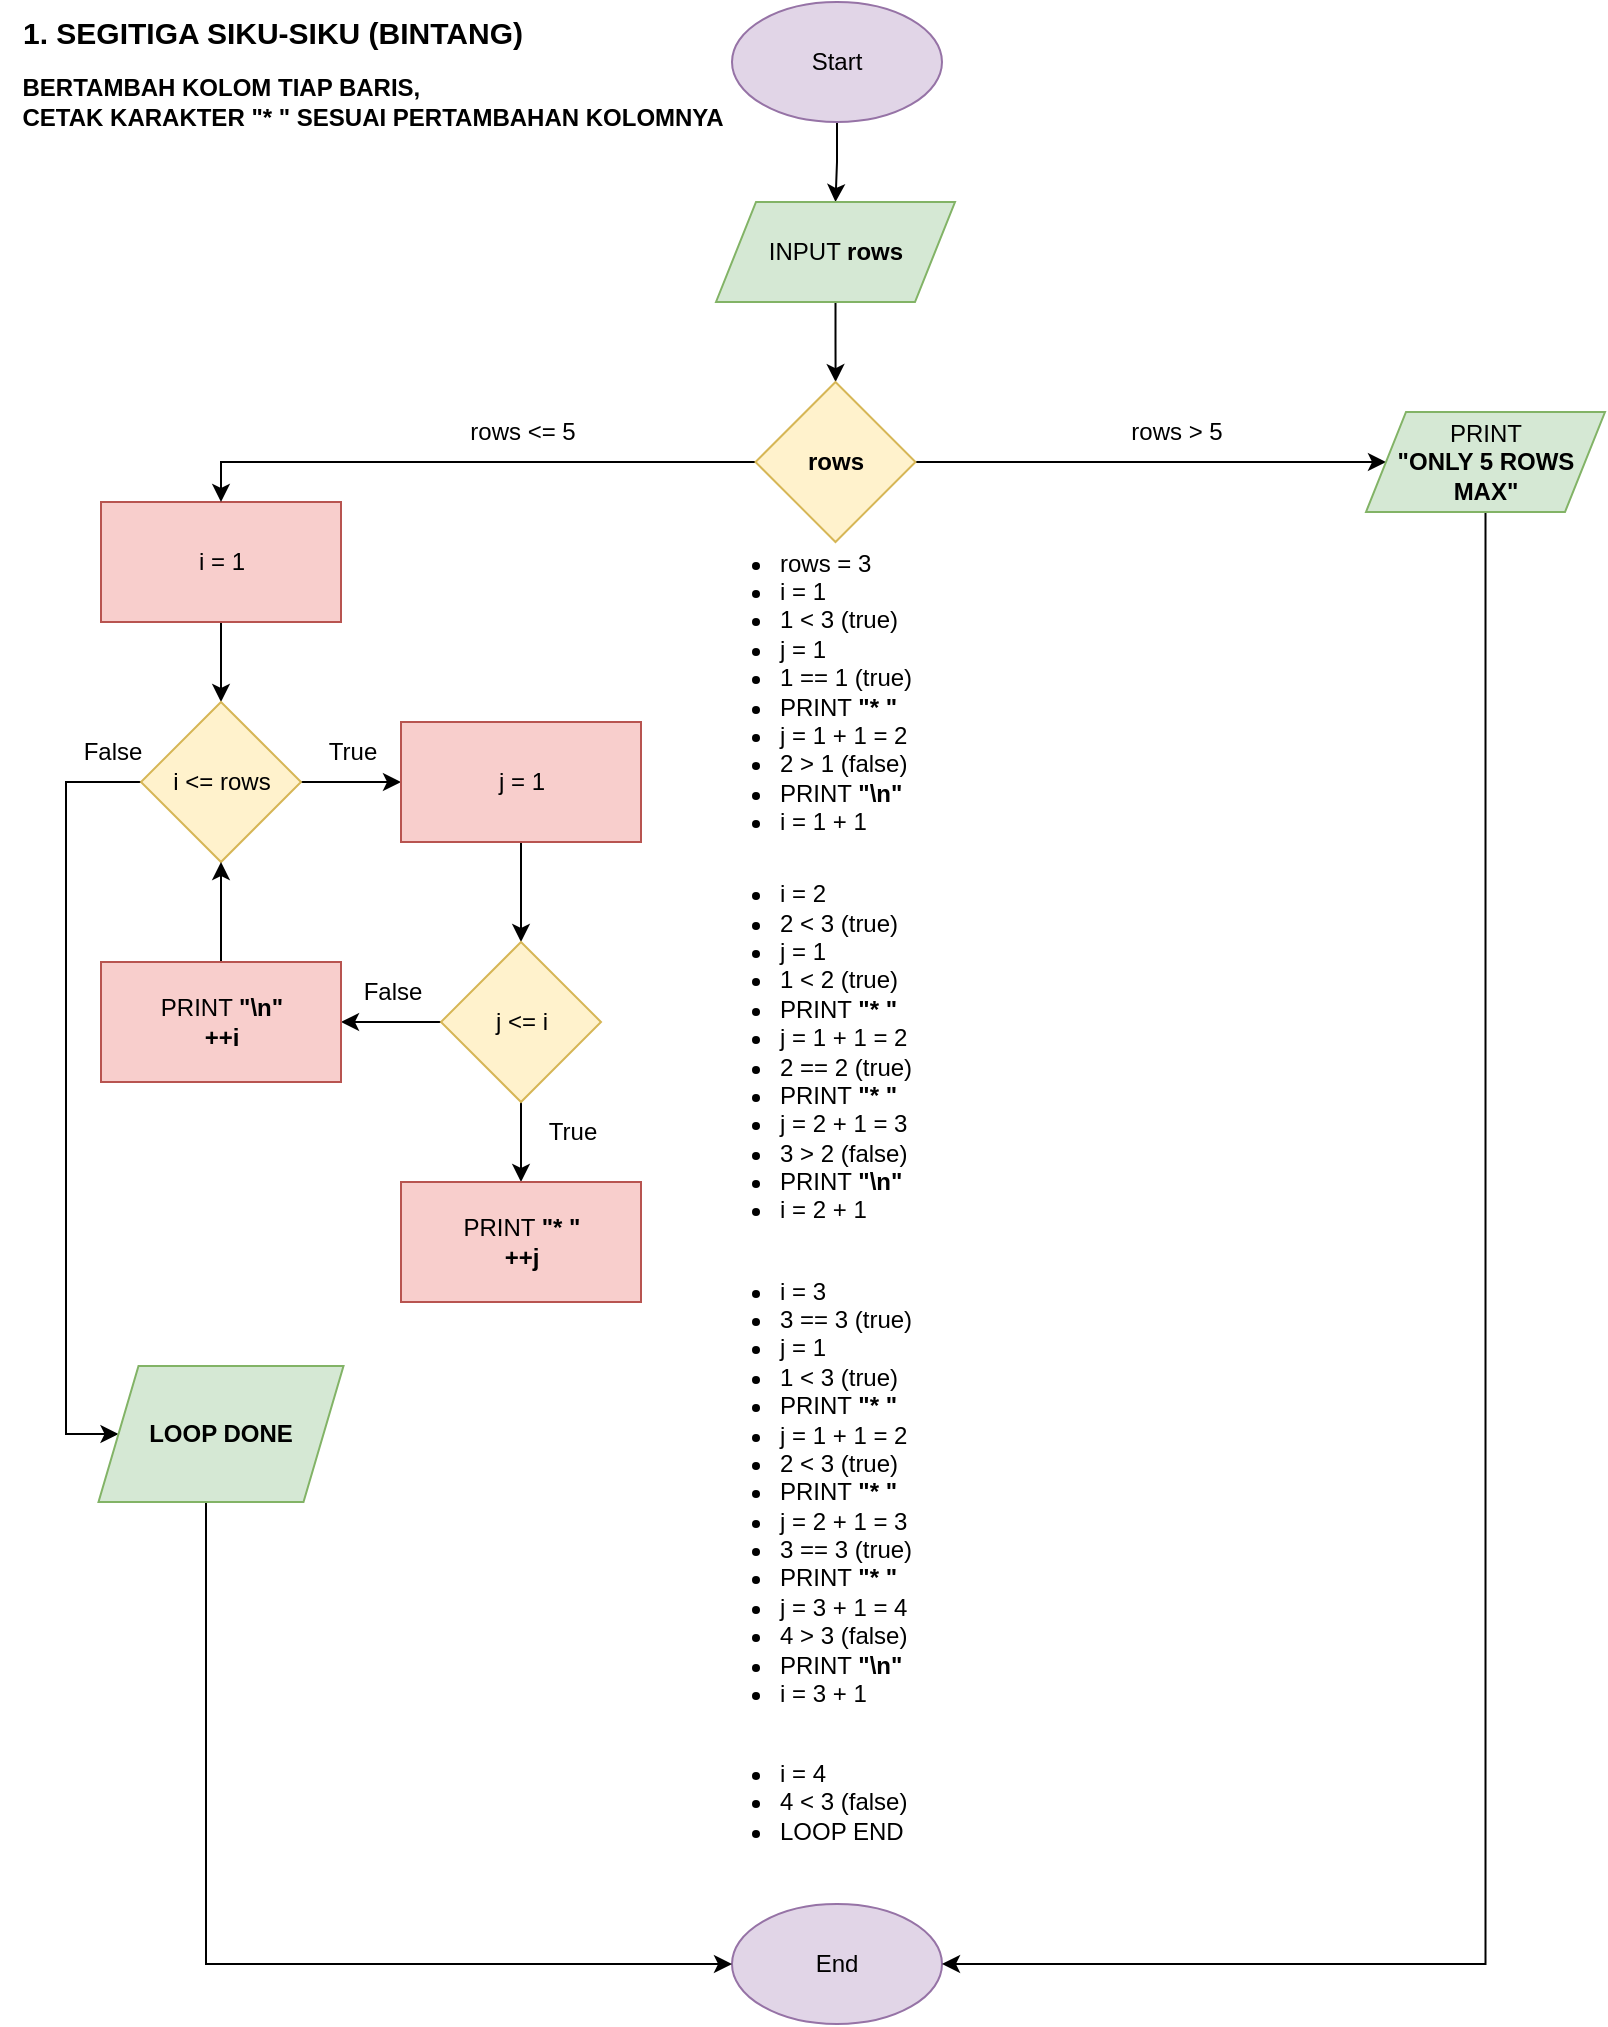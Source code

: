 <mxfile version="20.3.0" type="device" pages="10"><diagram id="-6ADTki1LDbOyJ7Dr0MY" name="no-1"><mxGraphModel dx="868" dy="563" grid="1" gridSize="10" guides="1" tooltips="1" connect="1" arrows="1" fold="1" page="1" pageScale="1" pageWidth="850" pageHeight="1100" math="0" shadow="0"><root><mxCell id="0"/><mxCell id="1" parent="0"/><mxCell id="MDxui_X3cw_gXtl4FJqp-3" value="" style="edgeStyle=orthogonalEdgeStyle;rounded=0;orthogonalLoop=1;jettySize=auto;html=1;" parent="1" source="ngKChM-Js0-H5IvqAcb0-1" target="ngKChM-Js0-H5IvqAcb0-3" edge="1"><mxGeometry relative="1" as="geometry"/></mxCell><mxCell id="ngKChM-Js0-H5IvqAcb0-1" value="Start" style="ellipse;whiteSpace=wrap;html=1;fillColor=#e1d5e7;strokeColor=#9673a6;" parent="1" vertex="1"><mxGeometry x="373" y="20" width="105" height="60" as="geometry"/></mxCell><mxCell id="ngKChM-Js0-H5IvqAcb0-2" value="End" style="ellipse;whiteSpace=wrap;html=1;fillColor=#e1d5e7;strokeColor=#9673a6;" parent="1" vertex="1"><mxGeometry x="373" y="971" width="105" height="60" as="geometry"/></mxCell><mxCell id="MDxui_X3cw_gXtl4FJqp-4" value="" style="edgeStyle=orthogonalEdgeStyle;rounded=0;orthogonalLoop=1;jettySize=auto;html=1;" parent="1" source="ngKChM-Js0-H5IvqAcb0-3" target="MDxui_X3cw_gXtl4FJqp-1" edge="1"><mxGeometry relative="1" as="geometry"/></mxCell><mxCell id="ngKChM-Js0-H5IvqAcb0-3" value="INPUT &lt;b&gt;rows&lt;/b&gt;" style="shape=parallelogram;perimeter=parallelogramPerimeter;whiteSpace=wrap;html=1;fixedSize=1;fillColor=#d5e8d4;strokeColor=#82b366;" parent="1" vertex="1"><mxGeometry x="365" y="120" width="119.5" height="50" as="geometry"/></mxCell><mxCell id="ngKChM-Js0-H5IvqAcb0-8" value="" style="edgeStyle=orthogonalEdgeStyle;rounded=0;orthogonalLoop=1;jettySize=auto;html=1;" parent="1" source="ngKChM-Js0-H5IvqAcb0-5" target="ngKChM-Js0-H5IvqAcb0-6" edge="1"><mxGeometry relative="1" as="geometry"/></mxCell><mxCell id="ngKChM-Js0-H5IvqAcb0-5" value="i = 1" style="rounded=0;whiteSpace=wrap;html=1;fillColor=#f8cecc;strokeColor=#b85450;" parent="1" vertex="1"><mxGeometry x="57.5" y="270" width="120" height="60" as="geometry"/></mxCell><mxCell id="ngKChM-Js0-H5IvqAcb0-12" value="" style="edgeStyle=orthogonalEdgeStyle;rounded=0;orthogonalLoop=1;jettySize=auto;html=1;" parent="1" source="ngKChM-Js0-H5IvqAcb0-6" target="ngKChM-Js0-H5IvqAcb0-9" edge="1"><mxGeometry relative="1" as="geometry"/></mxCell><mxCell id="MDxui_X3cw_gXtl4FJqp-10" style="edgeStyle=orthogonalEdgeStyle;rounded=0;orthogonalLoop=1;jettySize=auto;html=1;entryX=0;entryY=0.5;entryDx=0;entryDy=0;" parent="1" source="ngKChM-Js0-H5IvqAcb0-6" target="ngKChM-Js0-H5IvqAcb0-22" edge="1"><mxGeometry relative="1" as="geometry"><Array as="points"><mxPoint x="40" y="410"/><mxPoint x="40" y="736"/></Array></mxGeometry></mxCell><mxCell id="ngKChM-Js0-H5IvqAcb0-6" value="i &amp;lt;= rows" style="rhombus;whiteSpace=wrap;html=1;fillColor=#fff2cc;strokeColor=#d6b656;" parent="1" vertex="1"><mxGeometry x="77.5" y="370" width="80" height="80" as="geometry"/></mxCell><mxCell id="ngKChM-Js0-H5IvqAcb0-13" value="" style="edgeStyle=orthogonalEdgeStyle;rounded=0;orthogonalLoop=1;jettySize=auto;html=1;" parent="1" source="ngKChM-Js0-H5IvqAcb0-9" target="ngKChM-Js0-H5IvqAcb0-11" edge="1"><mxGeometry relative="1" as="geometry"/></mxCell><mxCell id="ngKChM-Js0-H5IvqAcb0-9" value="j = 1" style="rounded=0;whiteSpace=wrap;html=1;fillColor=#f8cecc;strokeColor=#b85450;" parent="1" vertex="1"><mxGeometry x="207.5" y="380" width="120" height="60" as="geometry"/></mxCell><mxCell id="ngKChM-Js0-H5IvqAcb0-15" value="" style="edgeStyle=orthogonalEdgeStyle;rounded=0;orthogonalLoop=1;jettySize=auto;html=1;" parent="1" source="ngKChM-Js0-H5IvqAcb0-11" target="ngKChM-Js0-H5IvqAcb0-14" edge="1"><mxGeometry relative="1" as="geometry"/></mxCell><mxCell id="ngKChM-Js0-H5IvqAcb0-20" value="" style="edgeStyle=orthogonalEdgeStyle;rounded=0;orthogonalLoop=1;jettySize=auto;html=1;" parent="1" source="ngKChM-Js0-H5IvqAcb0-11" target="ngKChM-Js0-H5IvqAcb0-19" edge="1"><mxGeometry relative="1" as="geometry"/></mxCell><mxCell id="ngKChM-Js0-H5IvqAcb0-11" value="j &amp;lt;= i" style="rhombus;whiteSpace=wrap;html=1;fillColor=#fff2cc;strokeColor=#d6b656;" parent="1" vertex="1"><mxGeometry x="227.5" y="490" width="80" height="80" as="geometry"/></mxCell><mxCell id="ngKChM-Js0-H5IvqAcb0-14" value="PRINT &lt;b&gt;&quot;*&amp;nbsp;&quot;&lt;br&gt;++j&lt;br&gt;&lt;/b&gt;" style="rounded=0;whiteSpace=wrap;html=1;fillColor=#f8cecc;strokeColor=#b85450;" parent="1" vertex="1"><mxGeometry x="207.5" y="610" width="120" height="60" as="geometry"/></mxCell><mxCell id="ngKChM-Js0-H5IvqAcb0-17" value="True" style="text;html=1;align=center;verticalAlign=middle;resizable=0;points=[];autosize=1;strokeColor=none;fillColor=none;" parent="1" vertex="1"><mxGeometry x="267.5" y="570" width="50" height="30" as="geometry"/></mxCell><mxCell id="ngKChM-Js0-H5IvqAcb0-18" value="False" style="text;html=1;align=center;verticalAlign=middle;resizable=0;points=[];autosize=1;strokeColor=none;fillColor=none;" parent="1" vertex="1"><mxGeometry x="177.5" y="500" width="50" height="30" as="geometry"/></mxCell><mxCell id="ngKChM-Js0-H5IvqAcb0-21" value="" style="edgeStyle=orthogonalEdgeStyle;rounded=0;orthogonalLoop=1;jettySize=auto;html=1;" parent="1" source="ngKChM-Js0-H5IvqAcb0-19" target="ngKChM-Js0-H5IvqAcb0-6" edge="1"><mxGeometry relative="1" as="geometry"/></mxCell><mxCell id="ngKChM-Js0-H5IvqAcb0-19" value="PRINT &lt;b&gt;&quot;\n&quot;&lt;br&gt;++i&lt;br&gt;&lt;/b&gt;" style="rounded=0;whiteSpace=wrap;html=1;fillColor=#f8cecc;strokeColor=#b85450;" parent="1" vertex="1"><mxGeometry x="57.5" y="500" width="120" height="60" as="geometry"/></mxCell><mxCell id="7sHnjbTZcs6N7Xqsl2GO-1" style="edgeStyle=orthogonalEdgeStyle;rounded=0;orthogonalLoop=1;jettySize=auto;html=1;entryX=0;entryY=0.5;entryDx=0;entryDy=0;" parent="1" source="ngKChM-Js0-H5IvqAcb0-22" target="ngKChM-Js0-H5IvqAcb0-2" edge="1"><mxGeometry relative="1" as="geometry"><Array as="points"><mxPoint x="110" y="1001"/></Array></mxGeometry></mxCell><mxCell id="ngKChM-Js0-H5IvqAcb0-22" value="&lt;b&gt;LOOP DONE&lt;/b&gt;" style="shape=parallelogram;perimeter=parallelogramPerimeter;whiteSpace=wrap;html=1;fixedSize=1;align=center;fillColor=#d5e8d4;strokeColor=#82b366;" parent="1" vertex="1"><mxGeometry x="56.25" y="702" width="122.5" height="68" as="geometry"/></mxCell><mxCell id="ngKChM-Js0-H5IvqAcb0-25" value="True" style="text;html=1;align=center;verticalAlign=middle;resizable=0;points=[];autosize=1;strokeColor=none;fillColor=none;" parent="1" vertex="1"><mxGeometry x="157.5" y="380" width="50" height="30" as="geometry"/></mxCell><mxCell id="ngKChM-Js0-H5IvqAcb0-26" value="False" style="text;html=1;align=center;verticalAlign=middle;resizable=0;points=[];autosize=1;strokeColor=none;fillColor=none;" parent="1" vertex="1"><mxGeometry x="37.5" y="380" width="50" height="30" as="geometry"/></mxCell><mxCell id="ngKChM-Js0-H5IvqAcb0-53" value="&lt;div style=&quot;text-align: left; font-size: 15px;&quot;&gt;&lt;b style=&quot;background-color: initial;&quot;&gt;1. SEGITIGA SIKU-SIKU&amp;nbsp;&lt;/b&gt;&lt;b style=&quot;background-color: initial;&quot;&gt;(BINTANG)&lt;/b&gt;&lt;/div&gt;" style="text;html=1;align=center;verticalAlign=middle;resizable=0;points=[];autosize=1;strokeColor=none;fillColor=none;" parent="1" vertex="1"><mxGeometry x="7.5" y="20" width="270" height="30" as="geometry"/></mxCell><mxCell id="5TpTnwBmxl8O3pUbEj8s-1" value="&lt;div style=&quot;text-align: left;&quot;&gt;&lt;b style=&quot;background-color: initial;&quot;&gt;BERTAMBAH KOLOM TIAP BARIS,&lt;/b&gt;&lt;/div&gt;&lt;b&gt;&lt;div style=&quot;text-align: left;&quot;&gt;&lt;b style=&quot;background-color: initial;&quot;&gt;CETAK KARAKTER &quot;* &quot; SESUAI PERTAMBAHAN KOLOMNYA&lt;/b&gt;&lt;/div&gt;&lt;/b&gt;" style="text;html=1;align=center;verticalAlign=middle;resizable=0;points=[];autosize=1;strokeColor=none;fillColor=none;" parent="1" vertex="1"><mxGeometry x="7.5" y="50" width="370" height="40" as="geometry"/></mxCell><mxCell id="MDxui_X3cw_gXtl4FJqp-5" style="edgeStyle=orthogonalEdgeStyle;rounded=0;orthogonalLoop=1;jettySize=auto;html=1;entryX=0.5;entryY=0;entryDx=0;entryDy=0;" parent="1" source="MDxui_X3cw_gXtl4FJqp-1" target="ngKChM-Js0-H5IvqAcb0-5" edge="1"><mxGeometry relative="1" as="geometry"/></mxCell><mxCell id="MDxui_X3cw_gXtl4FJqp-8" style="edgeStyle=orthogonalEdgeStyle;rounded=0;orthogonalLoop=1;jettySize=auto;html=1;entryX=0;entryY=0.5;entryDx=0;entryDy=0;" parent="1" source="MDxui_X3cw_gXtl4FJqp-1" target="MDxui_X3cw_gXtl4FJqp-7" edge="1"><mxGeometry relative="1" as="geometry"/></mxCell><mxCell id="MDxui_X3cw_gXtl4FJqp-1" value="&lt;b&gt;rows&lt;/b&gt;" style="rhombus;whiteSpace=wrap;html=1;fillColor=#fff2cc;strokeColor=#d6b656;" parent="1" vertex="1"><mxGeometry x="384.75" y="210" width="80" height="80" as="geometry"/></mxCell><mxCell id="MDxui_X3cw_gXtl4FJqp-6" value="rows &amp;lt;= 5" style="text;html=1;align=center;verticalAlign=middle;resizable=0;points=[];autosize=1;strokeColor=none;fillColor=none;" parent="1" vertex="1"><mxGeometry x="227.5" y="220" width="80" height="30" as="geometry"/></mxCell><mxCell id="E54-IOJsQFqbyNpivmfB-1" style="edgeStyle=orthogonalEdgeStyle;rounded=0;orthogonalLoop=1;jettySize=auto;html=1;entryX=1;entryY=0.5;entryDx=0;entryDy=0;" parent="1" source="MDxui_X3cw_gXtl4FJqp-7" target="ngKChM-Js0-H5IvqAcb0-2" edge="1"><mxGeometry relative="1" as="geometry"><Array as="points"><mxPoint x="750" y="1001"/></Array></mxGeometry></mxCell><mxCell id="MDxui_X3cw_gXtl4FJqp-7" value="PRINT&lt;br&gt;&lt;b&gt;&quot;ONLY 5 ROWS MAX&quot;&lt;/b&gt;" style="shape=parallelogram;perimeter=parallelogramPerimeter;whiteSpace=wrap;html=1;fixedSize=1;fillColor=#d5e8d4;strokeColor=#82b366;" parent="1" vertex="1"><mxGeometry x="690" y="225" width="119.5" height="50" as="geometry"/></mxCell><mxCell id="MDxui_X3cw_gXtl4FJqp-9" value="rows &amp;gt; 5" style="text;html=1;align=center;verticalAlign=middle;resizable=0;points=[];autosize=1;strokeColor=none;fillColor=none;" parent="1" vertex="1"><mxGeometry x="560" y="220" width="70" height="30" as="geometry"/></mxCell><mxCell id="MDxui_X3cw_gXtl4FJqp-11" value="&lt;ul&gt;&lt;li&gt;rows = 3&lt;/li&gt;&lt;li&gt;i = 1&lt;/li&gt;&lt;li&gt;1 &amp;lt; 3 (true)&lt;/li&gt;&lt;li&gt;j = 1&lt;/li&gt;&lt;li&gt;1 == 1 (true)&lt;/li&gt;&lt;li&gt;PRINT &lt;b&gt;&quot;* &quot;&lt;/b&gt;&lt;/li&gt;&lt;li&gt;j = 1 + 1 = 2&lt;/li&gt;&lt;li&gt;2 &amp;gt; 1 (false)&lt;/li&gt;&lt;li&gt;PRINT &lt;b&gt;&quot;\n&quot;&lt;/b&gt;&lt;/li&gt;&lt;li&gt;i = 1 + 1&lt;/li&gt;&lt;/ul&gt;" style="text;html=1;align=left;verticalAlign=middle;resizable=0;points=[];autosize=1;strokeColor=none;fillColor=none;" parent="1" vertex="1"><mxGeometry x="354.5" y="275" width="130" height="180" as="geometry"/></mxCell><mxCell id="MDxui_X3cw_gXtl4FJqp-12" value="&lt;ul&gt;&lt;li&gt;i = 2&lt;/li&gt;&lt;li&gt;2 &amp;lt; 3 (true)&lt;/li&gt;&lt;li&gt;j = 1&lt;/li&gt;&lt;li&gt;1 &amp;lt; 2 (true)&lt;/li&gt;&lt;li&gt;PRINT &lt;b&gt;&quot;* &quot;&lt;/b&gt;&lt;/li&gt;&lt;li&gt;j = 1 + 1 = 2&lt;/li&gt;&lt;li&gt;2 == 2 (true)&lt;br&gt;&lt;/li&gt;&lt;li&gt;PRINT &lt;b&gt;&quot;* &quot;&lt;/b&gt;&lt;/li&gt;&lt;li&gt;j = 2 + 1 = 3&lt;/li&gt;&lt;li&gt;3 &amp;gt; 2 (false)&lt;/li&gt;&lt;li&gt;PRINT &lt;b&gt;&quot;\n&quot;&lt;/b&gt;&lt;/li&gt;&lt;li&gt;i = 2 + 1&lt;/li&gt;&lt;/ul&gt;" style="text;html=1;align=left;verticalAlign=middle;resizable=0;points=[];autosize=1;strokeColor=none;fillColor=none;" parent="1" vertex="1"><mxGeometry x="354.5" y="440" width="130" height="210" as="geometry"/></mxCell><mxCell id="MDxui_X3cw_gXtl4FJqp-13" value="&lt;ul&gt;&lt;li&gt;i = 3&lt;/li&gt;&lt;li&gt;3 == 3 (true)&lt;/li&gt;&lt;li&gt;j = 1&lt;/li&gt;&lt;li&gt;1 &amp;lt; 3 (true)&lt;/li&gt;&lt;li&gt;PRINT &lt;b&gt;&quot;* &quot;&lt;/b&gt;&lt;/li&gt;&lt;li&gt;j = 1 + 1 = 2&lt;/li&gt;&lt;li&gt;2 &amp;lt; 3 (true)&lt;/li&gt;&lt;li&gt;PRINT &lt;b&gt;&quot;* &quot;&lt;/b&gt;&lt;/li&gt;&lt;li&gt;j = 2 + 1 = 3&lt;/li&gt;&lt;li&gt;3 == 3 (true)&lt;/li&gt;&lt;li&gt;PRINT &lt;b&gt;&quot;* &quot;&lt;/b&gt;&lt;/li&gt;&lt;li&gt;j = 3 + 1 = 4&lt;/li&gt;&lt;li&gt;4 &amp;gt; 3 (false)&lt;br&gt;&lt;/li&gt;&lt;li&gt;PRINT &lt;b&gt;&quot;\n&quot;&lt;/b&gt;&lt;/li&gt;&lt;li&gt;i = 3 + 1&lt;/li&gt;&lt;/ul&gt;" style="text;html=1;align=left;verticalAlign=middle;resizable=0;points=[];autosize=1;strokeColor=none;fillColor=none;" parent="1" vertex="1"><mxGeometry x="354.5" y="640" width="130" height="250" as="geometry"/></mxCell><mxCell id="MDxui_X3cw_gXtl4FJqp-14" value="&lt;ul&gt;&lt;li&gt;i = 4&lt;/li&gt;&lt;li&gt;4 &amp;lt; 3 (false)&lt;/li&gt;&lt;li&gt;LOOP END&lt;/li&gt;&lt;/ul&gt;" style="text;html=1;align=left;verticalAlign=middle;resizable=0;points=[];autosize=1;strokeColor=none;fillColor=none;" parent="1" vertex="1"><mxGeometry x="354.5" y="880" width="130" height="80" as="geometry"/></mxCell></root></mxGraphModel></diagram><diagram id="FqCXQtFgNKWdkrpePhGn" name="no-2"><mxGraphModel dx="868" dy="563" grid="1" gridSize="10" guides="1" tooltips="1" connect="1" arrows="1" fold="1" page="1" pageScale="1" pageWidth="850" pageHeight="1100" math="0" shadow="0"><root><mxCell id="0"/><mxCell id="1" parent="0"/><mxCell id="wyj4I6XQOXrDjrmd9bzp-1" value="" style="edgeStyle=orthogonalEdgeStyle;rounded=0;orthogonalLoop=1;jettySize=auto;html=1;" parent="1" source="wyj4I6XQOXrDjrmd9bzp-2" target="wyj4I6XQOXrDjrmd9bzp-5" edge="1"><mxGeometry relative="1" as="geometry"/></mxCell><mxCell id="wyj4I6XQOXrDjrmd9bzp-2" value="Start" style="ellipse;whiteSpace=wrap;html=1;fillColor=#e1d5e7;strokeColor=#9673a6;" parent="1" vertex="1"><mxGeometry x="373" y="20" width="105" height="60" as="geometry"/></mxCell><mxCell id="wyj4I6XQOXrDjrmd9bzp-3" value="End" style="ellipse;whiteSpace=wrap;html=1;fillColor=#e1d5e7;strokeColor=#9673a6;" parent="1" vertex="1"><mxGeometry x="373" y="970" width="105" height="60" as="geometry"/></mxCell><mxCell id="wyj4I6XQOXrDjrmd9bzp-4" value="" style="edgeStyle=orthogonalEdgeStyle;rounded=0;orthogonalLoop=1;jettySize=auto;html=1;" parent="1" source="wyj4I6XQOXrDjrmd9bzp-5" target="wyj4I6XQOXrDjrmd9bzp-29" edge="1"><mxGeometry relative="1" as="geometry"/></mxCell><mxCell id="wyj4I6XQOXrDjrmd9bzp-5" value="INPUT &lt;b&gt;rows&lt;/b&gt;" style="shape=parallelogram;perimeter=parallelogramPerimeter;whiteSpace=wrap;html=1;fixedSize=1;fillColor=#d5e8d4;strokeColor=#82b366;" parent="1" vertex="1"><mxGeometry x="365" y="120" width="119.5" height="50" as="geometry"/></mxCell><mxCell id="wyj4I6XQOXrDjrmd9bzp-6" value="" style="edgeStyle=orthogonalEdgeStyle;rounded=0;orthogonalLoop=1;jettySize=auto;html=1;" parent="1" source="wyj4I6XQOXrDjrmd9bzp-7" target="wyj4I6XQOXrDjrmd9bzp-10" edge="1"><mxGeometry relative="1" as="geometry"/></mxCell><mxCell id="wyj4I6XQOXrDjrmd9bzp-7" value="i = 1" style="rounded=0;whiteSpace=wrap;html=1;fillColor=#f8cecc;strokeColor=#b85450;" parent="1" vertex="1"><mxGeometry x="57.5" y="270" width="120" height="60" as="geometry"/></mxCell><mxCell id="wyj4I6XQOXrDjrmd9bzp-8" value="" style="edgeStyle=orthogonalEdgeStyle;rounded=0;orthogonalLoop=1;jettySize=auto;html=1;" parent="1" source="wyj4I6XQOXrDjrmd9bzp-10" target="wyj4I6XQOXrDjrmd9bzp-12" edge="1"><mxGeometry relative="1" as="geometry"/></mxCell><mxCell id="wyj4I6XQOXrDjrmd9bzp-9" style="edgeStyle=orthogonalEdgeStyle;rounded=0;orthogonalLoop=1;jettySize=auto;html=1;entryX=0;entryY=0.5;entryDx=0;entryDy=0;" parent="1" source="wyj4I6XQOXrDjrmd9bzp-10" target="wyj4I6XQOXrDjrmd9bzp-22" edge="1"><mxGeometry relative="1" as="geometry"><Array as="points"><mxPoint x="40" y="410"/><mxPoint x="40" y="736"/></Array></mxGeometry></mxCell><mxCell id="wyj4I6XQOXrDjrmd9bzp-10" value="i &amp;lt;= rows" style="rhombus;whiteSpace=wrap;html=1;fillColor=#fff2cc;strokeColor=#d6b656;" parent="1" vertex="1"><mxGeometry x="77.5" y="370" width="80" height="80" as="geometry"/></mxCell><mxCell id="wyj4I6XQOXrDjrmd9bzp-11" value="" style="edgeStyle=orthogonalEdgeStyle;rounded=0;orthogonalLoop=1;jettySize=auto;html=1;" parent="1" source="wyj4I6XQOXrDjrmd9bzp-12" target="wyj4I6XQOXrDjrmd9bzp-15" edge="1"><mxGeometry relative="1" as="geometry"/></mxCell><mxCell id="wyj4I6XQOXrDjrmd9bzp-12" value="j = 1" style="rounded=0;whiteSpace=wrap;html=1;fillColor=#f8cecc;strokeColor=#b85450;" parent="1" vertex="1"><mxGeometry x="207.5" y="380" width="120" height="60" as="geometry"/></mxCell><mxCell id="wyj4I6XQOXrDjrmd9bzp-13" value="" style="edgeStyle=orthogonalEdgeStyle;rounded=0;orthogonalLoop=1;jettySize=auto;html=1;" parent="1" source="wyj4I6XQOXrDjrmd9bzp-15" target="wyj4I6XQOXrDjrmd9bzp-16" edge="1"><mxGeometry relative="1" as="geometry"/></mxCell><mxCell id="wyj4I6XQOXrDjrmd9bzp-14" value="" style="edgeStyle=orthogonalEdgeStyle;rounded=0;orthogonalLoop=1;jettySize=auto;html=1;" parent="1" source="wyj4I6XQOXrDjrmd9bzp-15" target="wyj4I6XQOXrDjrmd9bzp-20" edge="1"><mxGeometry relative="1" as="geometry"/></mxCell><mxCell id="wyj4I6XQOXrDjrmd9bzp-15" value="j &amp;lt;= i" style="rhombus;whiteSpace=wrap;html=1;fillColor=#fff2cc;strokeColor=#d6b656;" parent="1" vertex="1"><mxGeometry x="227.5" y="490" width="80" height="80" as="geometry"/></mxCell><mxCell id="wyj4I6XQOXrDjrmd9bzp-16" value="PRINT &lt;b&gt;j&lt;/b&gt;&lt;br&gt;&lt;b&gt;++j&lt;/b&gt;" style="rounded=0;whiteSpace=wrap;html=1;fillColor=#f8cecc;strokeColor=#b85450;" parent="1" vertex="1"><mxGeometry x="207.5" y="610" width="120" height="60" as="geometry"/></mxCell><mxCell id="wyj4I6XQOXrDjrmd9bzp-17" value="True" style="text;html=1;align=center;verticalAlign=middle;resizable=0;points=[];autosize=1;strokeColor=none;fillColor=none;" parent="1" vertex="1"><mxGeometry x="267.5" y="570" width="50" height="30" as="geometry"/></mxCell><mxCell id="wyj4I6XQOXrDjrmd9bzp-18" value="False" style="text;html=1;align=center;verticalAlign=middle;resizable=0;points=[];autosize=1;strokeColor=none;fillColor=none;" parent="1" vertex="1"><mxGeometry x="177.5" y="500" width="50" height="30" as="geometry"/></mxCell><mxCell id="wyj4I6XQOXrDjrmd9bzp-19" value="" style="edgeStyle=orthogonalEdgeStyle;rounded=0;orthogonalLoop=1;jettySize=auto;html=1;" parent="1" source="wyj4I6XQOXrDjrmd9bzp-20" target="wyj4I6XQOXrDjrmd9bzp-10" edge="1"><mxGeometry relative="1" as="geometry"/></mxCell><mxCell id="wyj4I6XQOXrDjrmd9bzp-20" value="PRINT &lt;b&gt;&quot;\n&quot;&lt;br&gt;++i&lt;br&gt;&lt;/b&gt;" style="rounded=0;whiteSpace=wrap;html=1;fillColor=#f8cecc;strokeColor=#b85450;" parent="1" vertex="1"><mxGeometry x="57.5" y="500" width="120" height="60" as="geometry"/></mxCell><mxCell id="ZDxLvglYtbUdRAVau_h8-1" style="edgeStyle=orthogonalEdgeStyle;rounded=0;orthogonalLoop=1;jettySize=auto;html=1;entryX=0;entryY=0.5;entryDx=0;entryDy=0;" parent="1" source="wyj4I6XQOXrDjrmd9bzp-22" target="wyj4I6XQOXrDjrmd9bzp-3" edge="1"><mxGeometry relative="1" as="geometry"><Array as="points"><mxPoint x="110" y="1000"/></Array></mxGeometry></mxCell><mxCell id="wyj4I6XQOXrDjrmd9bzp-22" value="&lt;b&gt;LOOP DONE&lt;/b&gt;" style="shape=parallelogram;perimeter=parallelogramPerimeter;whiteSpace=wrap;html=1;fixedSize=1;align=center;fillColor=#d5e8d4;strokeColor=#82b366;" parent="1" vertex="1"><mxGeometry x="56.25" y="702" width="122.5" height="68" as="geometry"/></mxCell><mxCell id="wyj4I6XQOXrDjrmd9bzp-23" value="True" style="text;html=1;align=center;verticalAlign=middle;resizable=0;points=[];autosize=1;strokeColor=none;fillColor=none;" parent="1" vertex="1"><mxGeometry x="157.5" y="380" width="50" height="30" as="geometry"/></mxCell><mxCell id="wyj4I6XQOXrDjrmd9bzp-24" value="False" style="text;html=1;align=center;verticalAlign=middle;resizable=0;points=[];autosize=1;strokeColor=none;fillColor=none;" parent="1" vertex="1"><mxGeometry x="37.5" y="380" width="50" height="30" as="geometry"/></mxCell><mxCell id="wyj4I6XQOXrDjrmd9bzp-25" value="&lt;div style=&quot;text-align: left; font-size: 15px;&quot;&gt;&lt;b style=&quot;background-color: initial;&quot;&gt;2. SEGITIGA SIKU-SIKU&amp;nbsp;&lt;/b&gt;&lt;b style=&quot;background-color: initial;&quot;&gt;(ANGKA)&lt;/b&gt;&lt;/div&gt;" style="text;html=1;align=center;verticalAlign=middle;resizable=0;points=[];autosize=1;strokeColor=none;fillColor=none;" parent="1" vertex="1"><mxGeometry x="14.75" y="20" width="260" height="30" as="geometry"/></mxCell><mxCell id="wyj4I6XQOXrDjrmd9bzp-26" value="&lt;div style=&quot;text-align: left;&quot;&gt;&lt;b style=&quot;background-color: initial;&quot;&gt;BERTAMBAH KOLOM TIAP BARIS,&lt;/b&gt;&lt;/div&gt;&lt;b&gt;&lt;div style=&quot;text-align: left;&quot;&gt;&lt;b style=&quot;background-color: initial;&quot;&gt;CETAK ANGKA SESUAI PERTAMBAHAN KOLOMNYA&lt;/b&gt;&lt;/div&gt;&lt;/b&gt;" style="text;html=1;align=center;verticalAlign=middle;resizable=0;points=[];autosize=1;strokeColor=none;fillColor=none;" parent="1" vertex="1"><mxGeometry x="14.75" y="50" width="330" height="40" as="geometry"/></mxCell><mxCell id="wyj4I6XQOXrDjrmd9bzp-27" style="edgeStyle=orthogonalEdgeStyle;rounded=0;orthogonalLoop=1;jettySize=auto;html=1;entryX=0.5;entryY=0;entryDx=0;entryDy=0;" parent="1" source="wyj4I6XQOXrDjrmd9bzp-29" target="wyj4I6XQOXrDjrmd9bzp-7" edge="1"><mxGeometry relative="1" as="geometry"/></mxCell><mxCell id="wyj4I6XQOXrDjrmd9bzp-28" style="edgeStyle=orthogonalEdgeStyle;rounded=0;orthogonalLoop=1;jettySize=auto;html=1;entryX=0;entryY=0.5;entryDx=0;entryDy=0;" parent="1" source="wyj4I6XQOXrDjrmd9bzp-29" target="wyj4I6XQOXrDjrmd9bzp-32" edge="1"><mxGeometry relative="1" as="geometry"/></mxCell><mxCell id="wyj4I6XQOXrDjrmd9bzp-29" value="&lt;b&gt;rows&lt;/b&gt;" style="rhombus;whiteSpace=wrap;html=1;fillColor=#fff2cc;strokeColor=#d6b656;" parent="1" vertex="1"><mxGeometry x="384.75" y="210" width="80" height="80" as="geometry"/></mxCell><mxCell id="wyj4I6XQOXrDjrmd9bzp-30" value="rows &amp;lt;= 5" style="text;html=1;align=center;verticalAlign=middle;resizable=0;points=[];autosize=1;strokeColor=none;fillColor=none;" parent="1" vertex="1"><mxGeometry x="227.5" y="220" width="80" height="30" as="geometry"/></mxCell><mxCell id="ZDxLvglYtbUdRAVau_h8-2" style="edgeStyle=orthogonalEdgeStyle;rounded=0;orthogonalLoop=1;jettySize=auto;html=1;entryX=1;entryY=0.5;entryDx=0;entryDy=0;" parent="1" source="wyj4I6XQOXrDjrmd9bzp-32" target="wyj4I6XQOXrDjrmd9bzp-3" edge="1"><mxGeometry relative="1" as="geometry"><Array as="points"><mxPoint x="750" y="1000"/></Array></mxGeometry></mxCell><mxCell id="wyj4I6XQOXrDjrmd9bzp-32" value="PRINT&lt;br&gt;&lt;b&gt;&quot;ONLY 5 ROWS MAX&quot;&lt;/b&gt;" style="shape=parallelogram;perimeter=parallelogramPerimeter;whiteSpace=wrap;html=1;fixedSize=1;fillColor=#d5e8d4;strokeColor=#82b366;" parent="1" vertex="1"><mxGeometry x="690" y="225" width="119.5" height="50" as="geometry"/></mxCell><mxCell id="wyj4I6XQOXrDjrmd9bzp-33" value="rows &amp;gt; 5" style="text;html=1;align=center;verticalAlign=middle;resizable=0;points=[];autosize=1;strokeColor=none;fillColor=none;" parent="1" vertex="1"><mxGeometry x="560" y="220" width="70" height="30" as="geometry"/></mxCell><mxCell id="wyj4I6XQOXrDjrmd9bzp-34" value="&lt;ul&gt;&lt;li&gt;rows = 3&lt;/li&gt;&lt;li&gt;i = 1&lt;/li&gt;&lt;li&gt;1 &amp;lt; 3 (true)&lt;/li&gt;&lt;li&gt;j = 1&lt;/li&gt;&lt;li&gt;1 == 1 (true)&lt;/li&gt;&lt;li&gt;PRINT &lt;b&gt;1&lt;/b&gt;&lt;/li&gt;&lt;li&gt;j = 1 + 1 = 2&lt;/li&gt;&lt;li&gt;2 &amp;gt; 1 (false)&lt;/li&gt;&lt;li&gt;PRINT &lt;b&gt;&quot;\n&quot;&lt;/b&gt;&lt;/li&gt;&lt;li&gt;i = 1 + 1&lt;/li&gt;&lt;/ul&gt;" style="text;html=1;align=left;verticalAlign=middle;resizable=0;points=[];autosize=1;strokeColor=none;fillColor=none;" parent="1" vertex="1"><mxGeometry x="354.5" y="275" width="130" height="180" as="geometry"/></mxCell><mxCell id="wyj4I6XQOXrDjrmd9bzp-35" value="&lt;ul&gt;&lt;li&gt;i = 2&lt;/li&gt;&lt;li&gt;2 &amp;lt; 3 (true)&lt;/li&gt;&lt;li&gt;j = 1&lt;/li&gt;&lt;li&gt;1 &amp;lt; 2 (true)&lt;/li&gt;&lt;li&gt;PRINT &lt;b&gt;1&lt;/b&gt;&lt;/li&gt;&lt;li&gt;j = 1 + 1 = 2&lt;/li&gt;&lt;li&gt;2 == 2 (true)&lt;/li&gt;&lt;li&gt;PRINT &lt;b&gt;2&lt;/b&gt;&lt;/li&gt;&lt;li&gt;j = 2 + 1 = 3&lt;/li&gt;&lt;li&gt;3 &amp;gt; 2 (false)&lt;br&gt;&lt;/li&gt;&lt;li&gt;PRINT &lt;b&gt;&quot;\n&quot;&lt;/b&gt;&lt;/li&gt;&lt;li&gt;i = 2 + 1&lt;/li&gt;&lt;/ul&gt;" style="text;html=1;align=left;verticalAlign=middle;resizable=0;points=[];autosize=1;strokeColor=none;fillColor=none;" parent="1" vertex="1"><mxGeometry x="354.5" y="440" width="130" height="210" as="geometry"/></mxCell><mxCell id="wyj4I6XQOXrDjrmd9bzp-36" value="&lt;ul&gt;&lt;li&gt;i = 3&lt;/li&gt;&lt;li&gt;3 == 3 (true)&lt;/li&gt;&lt;li&gt;j = 1&lt;/li&gt;&lt;li&gt;1 &amp;lt; 3 (true)&lt;/li&gt;&lt;li&gt;PRINT &lt;b&gt;1&lt;/b&gt;&lt;/li&gt;&lt;li&gt;j = 1 + 1 = 2&lt;/li&gt;&lt;li&gt;2 &amp;lt; 3 (true)&lt;/li&gt;&lt;li&gt;PRINT &lt;b&gt;2&lt;/b&gt;&lt;/li&gt;&lt;li&gt;j = 2 + 1 = 3&lt;/li&gt;&lt;li&gt;3 == 3 (true)&lt;/li&gt;&lt;li&gt;PRINT &lt;b&gt;3&lt;/b&gt;&lt;/li&gt;&lt;li&gt;j = 3 + 1 = 4&lt;/li&gt;&lt;li&gt;4 &amp;gt; 3 (false)&lt;br&gt;&lt;/li&gt;&lt;li&gt;PRINT &lt;b&gt;&quot;\n&quot;&lt;/b&gt;&lt;/li&gt;&lt;li&gt;i = 3 + 1&lt;/li&gt;&lt;/ul&gt;" style="text;html=1;align=left;verticalAlign=middle;resizable=0;points=[];autosize=1;strokeColor=none;fillColor=none;" parent="1" vertex="1"><mxGeometry x="354.5" y="640" width="130" height="250" as="geometry"/></mxCell><mxCell id="wyj4I6XQOXrDjrmd9bzp-37" value="&lt;ul&gt;&lt;li&gt;i = 4&lt;/li&gt;&lt;li&gt;4 &amp;lt; 3 (false)&lt;/li&gt;&lt;li&gt;&lt;b&gt;LOOP END&lt;/b&gt;&lt;/li&gt;&lt;/ul&gt;" style="text;html=1;align=left;verticalAlign=middle;resizable=0;points=[];autosize=1;strokeColor=none;fillColor=none;" parent="1" vertex="1"><mxGeometry x="354.5" y="880" width="130" height="80" as="geometry"/></mxCell></root></mxGraphModel></diagram><diagram name="no-3" id="Ju5_G2kA8-Wzrw3CAytp"><mxGraphModel dx="868" dy="563" grid="1" gridSize="10" guides="1" tooltips="1" connect="1" arrows="1" fold="1" page="1" pageScale="1" pageWidth="850" pageHeight="1100" math="0" shadow="0"><root><mxCell id="Ox_ugk-U21G6_YJFpQAy-0"/><mxCell id="Ox_ugk-U21G6_YJFpQAy-1" parent="Ox_ugk-U21G6_YJFpQAy-0"/><mxCell id="xr0vBjyOOG3RvrDsvt_n-0" value="" style="edgeStyle=orthogonalEdgeStyle;rounded=0;orthogonalLoop=1;jettySize=auto;html=1;" parent="Ox_ugk-U21G6_YJFpQAy-1" source="xr0vBjyOOG3RvrDsvt_n-1" target="xr0vBjyOOG3RvrDsvt_n-4" edge="1"><mxGeometry relative="1" as="geometry"/></mxCell><mxCell id="xr0vBjyOOG3RvrDsvt_n-1" value="Start" style="ellipse;whiteSpace=wrap;html=1;fillColor=#e1d5e7;strokeColor=#9673a6;" parent="Ox_ugk-U21G6_YJFpQAy-1" vertex="1"><mxGeometry x="373" y="20" width="105" height="60" as="geometry"/></mxCell><mxCell id="xr0vBjyOOG3RvrDsvt_n-2" value="End" style="ellipse;whiteSpace=wrap;html=1;fillColor=#e1d5e7;strokeColor=#9673a6;" parent="Ox_ugk-U21G6_YJFpQAy-1" vertex="1"><mxGeometry x="373" y="970" width="105" height="60" as="geometry"/></mxCell><mxCell id="xr0vBjyOOG3RvrDsvt_n-3" value="" style="edgeStyle=orthogonalEdgeStyle;rounded=0;orthogonalLoop=1;jettySize=auto;html=1;" parent="Ox_ugk-U21G6_YJFpQAy-1" source="xr0vBjyOOG3RvrDsvt_n-4" target="xr0vBjyOOG3RvrDsvt_n-28" edge="1"><mxGeometry relative="1" as="geometry"/></mxCell><mxCell id="xr0vBjyOOG3RvrDsvt_n-4" value="INPUT &lt;b&gt;input&lt;/b&gt;&lt;br&gt;DECLARE &lt;b&gt;alphabet = 'A'&lt;br&gt;&lt;/b&gt;" style="shape=parallelogram;perimeter=parallelogramPerimeter;whiteSpace=wrap;html=1;fixedSize=1;fillColor=#d5e8d4;strokeColor=#82b366;" parent="Ox_ugk-U21G6_YJFpQAy-1" vertex="1"><mxGeometry x="328" y="120" width="195" height="50" as="geometry"/></mxCell><mxCell id="xr0vBjyOOG3RvrDsvt_n-5" value="" style="edgeStyle=orthogonalEdgeStyle;rounded=0;orthogonalLoop=1;jettySize=auto;html=1;" parent="Ox_ugk-U21G6_YJFpQAy-1" source="xr0vBjyOOG3RvrDsvt_n-6" target="xr0vBjyOOG3RvrDsvt_n-9" edge="1"><mxGeometry relative="1" as="geometry"/></mxCell><mxCell id="xr0vBjyOOG3RvrDsvt_n-6" value="i = (&lt;b&gt;input &lt;/b&gt;-'A' + 1)" style="rounded=0;whiteSpace=wrap;html=1;fillColor=#f8cecc;strokeColor=#b85450;" parent="Ox_ugk-U21G6_YJFpQAy-1" vertex="1"><mxGeometry x="58" y="275" width="120" height="60" as="geometry"/></mxCell><mxCell id="xr0vBjyOOG3RvrDsvt_n-7" value="" style="edgeStyle=orthogonalEdgeStyle;rounded=0;orthogonalLoop=1;jettySize=auto;html=1;" parent="Ox_ugk-U21G6_YJFpQAy-1" source="xr0vBjyOOG3RvrDsvt_n-9" target="xr0vBjyOOG3RvrDsvt_n-11" edge="1"><mxGeometry relative="1" as="geometry"/></mxCell><mxCell id="xr0vBjyOOG3RvrDsvt_n-8" style="edgeStyle=orthogonalEdgeStyle;rounded=0;orthogonalLoop=1;jettySize=auto;html=1;entryX=0;entryY=0.5;entryDx=0;entryDy=0;" parent="Ox_ugk-U21G6_YJFpQAy-1" source="xr0vBjyOOG3RvrDsvt_n-9" target="xr0vBjyOOG3RvrDsvt_n-21" edge="1"><mxGeometry relative="1" as="geometry"><Array as="points"><mxPoint x="40.5" y="415"/><mxPoint x="40.5" y="741"/></Array></mxGeometry></mxCell><mxCell id="xr0vBjyOOG3RvrDsvt_n-9" value="i &amp;lt;= INPUT ROWS" style="rhombus;whiteSpace=wrap;html=1;fillColor=#fff2cc;strokeColor=#d6b656;" parent="Ox_ugk-U21G6_YJFpQAy-1" vertex="1"><mxGeometry x="72" y="375" width="92" height="85" as="geometry"/></mxCell><mxCell id="xr0vBjyOOG3RvrDsvt_n-10" value="" style="edgeStyle=orthogonalEdgeStyle;rounded=0;orthogonalLoop=1;jettySize=auto;html=1;" parent="Ox_ugk-U21G6_YJFpQAy-1" source="xr0vBjyOOG3RvrDsvt_n-11" target="xr0vBjyOOG3RvrDsvt_n-14" edge="1"><mxGeometry relative="1" as="geometry"/></mxCell><mxCell id="xr0vBjyOOG3RvrDsvt_n-11" value="j = 1" style="rounded=0;whiteSpace=wrap;html=1;fillColor=#f8cecc;strokeColor=#b85450;" parent="Ox_ugk-U21G6_YJFpQAy-1" vertex="1"><mxGeometry x="208" y="387.5" width="120" height="60" as="geometry"/></mxCell><mxCell id="xr0vBjyOOG3RvrDsvt_n-12" value="" style="edgeStyle=orthogonalEdgeStyle;rounded=0;orthogonalLoop=1;jettySize=auto;html=1;" parent="Ox_ugk-U21G6_YJFpQAy-1" source="xr0vBjyOOG3RvrDsvt_n-14" target="xr0vBjyOOG3RvrDsvt_n-15" edge="1"><mxGeometry relative="1" as="geometry"/></mxCell><mxCell id="xr0vBjyOOG3RvrDsvt_n-13" value="" style="edgeStyle=orthogonalEdgeStyle;rounded=0;orthogonalLoop=1;jettySize=auto;html=1;" parent="Ox_ugk-U21G6_YJFpQAy-1" source="xr0vBjyOOG3RvrDsvt_n-14" target="xr0vBjyOOG3RvrDsvt_n-19" edge="1"><mxGeometry relative="1" as="geometry"/></mxCell><mxCell id="xr0vBjyOOG3RvrDsvt_n-14" value="j &amp;lt;= i" style="rhombus;whiteSpace=wrap;html=1;fillColor=#fff2cc;strokeColor=#d6b656;" parent="Ox_ugk-U21G6_YJFpQAy-1" vertex="1"><mxGeometry x="228" y="495" width="80" height="80" as="geometry"/></mxCell><mxCell id="xr0vBjyOOG3RvrDsvt_n-15" value="PRINT &lt;b&gt;alphabet&lt;/b&gt;&lt;br&gt;&lt;b&gt;++j&lt;/b&gt;" style="rounded=0;whiteSpace=wrap;html=1;fillColor=#f8cecc;strokeColor=#b85450;" parent="Ox_ugk-U21G6_YJFpQAy-1" vertex="1"><mxGeometry x="208" y="615" width="120" height="60" as="geometry"/></mxCell><mxCell id="xr0vBjyOOG3RvrDsvt_n-16" value="True" style="text;html=1;align=center;verticalAlign=middle;resizable=0;points=[];autosize=1;strokeColor=none;fillColor=none;" parent="Ox_ugk-U21G6_YJFpQAy-1" vertex="1"><mxGeometry x="268" y="575" width="50" height="30" as="geometry"/></mxCell><mxCell id="xr0vBjyOOG3RvrDsvt_n-17" value="False" style="text;html=1;align=center;verticalAlign=middle;resizable=0;points=[];autosize=1;strokeColor=none;fillColor=none;" parent="Ox_ugk-U21G6_YJFpQAy-1" vertex="1"><mxGeometry x="178" y="505" width="50" height="30" as="geometry"/></mxCell><mxCell id="xr0vBjyOOG3RvrDsvt_n-18" value="" style="edgeStyle=orthogonalEdgeStyle;rounded=0;orthogonalLoop=1;jettySize=auto;html=1;" parent="Ox_ugk-U21G6_YJFpQAy-1" source="xr0vBjyOOG3RvrDsvt_n-19" target="xr0vBjyOOG3RvrDsvt_n-9" edge="1"><mxGeometry relative="1" as="geometry"/></mxCell><mxCell id="xr0vBjyOOG3RvrDsvt_n-19" value="&lt;b&gt;++alphabet&lt;/b&gt;&lt;br&gt;PRINT &lt;b&gt;&quot;endl&quot;&lt;br&gt;++i&lt;br&gt;&lt;/b&gt;" style="rounded=0;whiteSpace=wrap;html=1;fillColor=#f8cecc;strokeColor=#b85450;" parent="Ox_ugk-U21G6_YJFpQAy-1" vertex="1"><mxGeometry x="58" y="505" width="120" height="60" as="geometry"/></mxCell><mxCell id="jz__U1pZIaKg99yE-cit-0" style="edgeStyle=orthogonalEdgeStyle;rounded=0;orthogonalLoop=1;jettySize=auto;html=1;entryX=0;entryY=0.5;entryDx=0;entryDy=0;" parent="Ox_ugk-U21G6_YJFpQAy-1" source="xr0vBjyOOG3RvrDsvt_n-21" target="xr0vBjyOOG3RvrDsvt_n-2" edge="1"><mxGeometry relative="1" as="geometry"><Array as="points"><mxPoint x="110" y="1000"/></Array></mxGeometry></mxCell><mxCell id="xr0vBjyOOG3RvrDsvt_n-21" value="&lt;b&gt;LOOP DONE&lt;/b&gt;" style="shape=parallelogram;perimeter=parallelogramPerimeter;whiteSpace=wrap;html=1;fixedSize=1;align=center;fillColor=#d5e8d4;strokeColor=#82b366;" parent="Ox_ugk-U21G6_YJFpQAy-1" vertex="1"><mxGeometry x="56.75" y="707" width="122.5" height="68" as="geometry"/></mxCell><mxCell id="xr0vBjyOOG3RvrDsvt_n-22" value="True" style="text;html=1;align=center;verticalAlign=middle;resizable=0;points=[];autosize=1;strokeColor=none;fillColor=none;" parent="Ox_ugk-U21G6_YJFpQAy-1" vertex="1"><mxGeometry x="158" y="385" width="50" height="30" as="geometry"/></mxCell><mxCell id="xr0vBjyOOG3RvrDsvt_n-23" value="False" style="text;html=1;align=center;verticalAlign=middle;resizable=0;points=[];autosize=1;strokeColor=none;fillColor=none;" parent="Ox_ugk-U21G6_YJFpQAy-1" vertex="1"><mxGeometry x="38" y="385" width="50" height="30" as="geometry"/></mxCell><mxCell id="xr0vBjyOOG3RvrDsvt_n-24" value="&lt;div style=&quot;text-align: left; font-size: 15px;&quot;&gt;&lt;b style=&quot;background-color: initial;&quot;&gt;3. SEGITIGA SIKU-SIKU&amp;nbsp;&lt;/b&gt;&lt;b style=&quot;background-color: initial;&quot;&gt;(ALFABET)&lt;/b&gt;&lt;/div&gt;" style="text;html=1;align=center;verticalAlign=middle;resizable=0;points=[];autosize=1;strokeColor=none;fillColor=none;" parent="Ox_ugk-U21G6_YJFpQAy-1" vertex="1"><mxGeometry x="15" y="15" width="280" height="30" as="geometry"/></mxCell><mxCell id="xr0vBjyOOG3RvrDsvt_n-27" style="edgeStyle=orthogonalEdgeStyle;rounded=0;orthogonalLoop=1;jettySize=auto;html=1;entryX=0;entryY=0.5;entryDx=0;entryDy=0;" parent="Ox_ugk-U21G6_YJFpQAy-1" source="xr0vBjyOOG3RvrDsvt_n-28" target="xr0vBjyOOG3RvrDsvt_n-31" edge="1"><mxGeometry relative="1" as="geometry"/></mxCell><mxCell id="xr0vBjyOOG3RvrDsvt_n-38" style="edgeStyle=orthogonalEdgeStyle;rounded=0;orthogonalLoop=1;jettySize=auto;html=1;entryX=0.5;entryY=0;entryDx=0;entryDy=0;" parent="Ox_ugk-U21G6_YJFpQAy-1" source="xr0vBjyOOG3RvrDsvt_n-28" target="xr0vBjyOOG3RvrDsvt_n-6" edge="1"><mxGeometry relative="1" as="geometry"/></mxCell><mxCell id="xr0vBjyOOG3RvrDsvt_n-28" value="&lt;b&gt;INPUT&lt;br&gt;ROWS&lt;br&gt;&lt;/b&gt;" style="rhombus;whiteSpace=wrap;html=1;fillColor=#fff2cc;strokeColor=#d6b656;" parent="Ox_ugk-U21G6_YJFpQAy-1" vertex="1"><mxGeometry x="384.75" y="210" width="80" height="80" as="geometry"/></mxCell><mxCell id="xr0vBjyOOG3RvrDsvt_n-29" value="input &amp;lt;= 5" style="text;html=1;align=center;verticalAlign=middle;resizable=0;points=[];autosize=1;strokeColor=none;fillColor=none;" parent="Ox_ugk-U21G6_YJFpQAy-1" vertex="1"><mxGeometry x="227.5" y="220" width="80" height="30" as="geometry"/></mxCell><mxCell id="jz__U1pZIaKg99yE-cit-1" style="edgeStyle=orthogonalEdgeStyle;rounded=0;orthogonalLoop=1;jettySize=auto;html=1;entryX=1;entryY=0.5;entryDx=0;entryDy=0;" parent="Ox_ugk-U21G6_YJFpQAy-1" source="xr0vBjyOOG3RvrDsvt_n-31" target="xr0vBjyOOG3RvrDsvt_n-2" edge="1"><mxGeometry relative="1" as="geometry"><Array as="points"><mxPoint x="750" y="1000"/></Array></mxGeometry></mxCell><mxCell id="xr0vBjyOOG3RvrDsvt_n-31" value="PRINT&lt;br&gt;&lt;b&gt;&quot;ONLY 5 ROWS MAX&quot;&lt;/b&gt;" style="shape=parallelogram;perimeter=parallelogramPerimeter;whiteSpace=wrap;html=1;fixedSize=1;fillColor=#d5e8d4;strokeColor=#82b366;" parent="Ox_ugk-U21G6_YJFpQAy-1" vertex="1"><mxGeometry x="690" y="225" width="119.5" height="50" as="geometry"/></mxCell><mxCell id="xr0vBjyOOG3RvrDsvt_n-32" value="input &amp;gt; 5" style="text;html=1;align=center;verticalAlign=middle;resizable=0;points=[];autosize=1;strokeColor=none;fillColor=none;" parent="Ox_ugk-U21G6_YJFpQAy-1" vertex="1"><mxGeometry x="560" y="220" width="70" height="30" as="geometry"/></mxCell><mxCell id="xr0vBjyOOG3RvrDsvt_n-33" value="&lt;ul&gt;&lt;li&gt;input = 'C' (&lt;b&gt;67&amp;nbsp;&lt;/b&gt;-&amp;nbsp;&lt;b&gt;65&amp;nbsp;&lt;/b&gt;+ 1 =&amp;gt; 3)&lt;/li&gt;&lt;li&gt;i = 1&lt;/li&gt;&lt;li&gt;1 &amp;lt; 3 (true)&lt;/li&gt;&lt;li&gt;j = 1&lt;/li&gt;&lt;li&gt;1 == 1 (true)&lt;/li&gt;&lt;li&gt;PRINT &lt;b&gt;'A'&lt;/b&gt;&lt;/li&gt;&lt;li&gt;j = 1 + 1 = 2&lt;/li&gt;&lt;li&gt;2 &amp;gt; 1 (false)&lt;/li&gt;&lt;li&gt;PRINT &lt;b&gt;&quot;endl&quot;&lt;/b&gt;&lt;/li&gt;&lt;li&gt;i = 1 + 1&lt;/li&gt;&lt;/ul&gt;" style="text;html=1;align=left;verticalAlign=middle;resizable=0;points=[];autosize=1;strokeColor=none;fillColor=none;" parent="Ox_ugk-U21G6_YJFpQAy-1" vertex="1"><mxGeometry x="354.5" y="285" width="210" height="180" as="geometry"/></mxCell><mxCell id="xr0vBjyOOG3RvrDsvt_n-34" value="&lt;ul&gt;&lt;li&gt;i = 2&lt;/li&gt;&lt;li&gt;2 &amp;lt; 3 (true)&lt;/li&gt;&lt;li&gt;j = 1&lt;/li&gt;&lt;li&gt;1 &amp;lt; 2 (true)&lt;/li&gt;&lt;li&gt;PRINT &lt;b&gt;'B'&lt;/b&gt;&lt;/li&gt;&lt;li&gt;j = 1 + 1 = 2&lt;/li&gt;&lt;li&gt;2 == 2 (true)&lt;/li&gt;&lt;li&gt;PRINT &lt;b&gt;'B'&lt;/b&gt;&lt;/li&gt;&lt;li&gt;j = 2 + 1 = 3&lt;/li&gt;&lt;li&gt;3 &amp;gt; 2 (false)&lt;br&gt;&lt;/li&gt;&lt;li&gt;PRINT &lt;b&gt;&quot;endl&quot;&lt;/b&gt;&lt;/li&gt;&lt;li&gt;i = 2 + 1&lt;/li&gt;&lt;/ul&gt;" style="text;html=1;align=left;verticalAlign=middle;resizable=0;points=[];autosize=1;strokeColor=none;fillColor=none;" parent="Ox_ugk-U21G6_YJFpQAy-1" vertex="1"><mxGeometry x="355.5" y="447.5" width="140" height="210" as="geometry"/></mxCell><mxCell id="xr0vBjyOOG3RvrDsvt_n-35" value="&lt;ul&gt;&lt;li&gt;i = 3&lt;/li&gt;&lt;li&gt;3 == 3 (true)&lt;/li&gt;&lt;li&gt;j = 1&lt;/li&gt;&lt;li&gt;1 &amp;lt; 3 (true)&lt;/li&gt;&lt;li&gt;PRINT &lt;b&gt;'C'&lt;/b&gt;&lt;/li&gt;&lt;li&gt;j = 1 + 1 = 2&lt;/li&gt;&lt;li&gt;2 &amp;lt; 3 (true)&lt;/li&gt;&lt;li&gt;PRINT &lt;b&gt;'C'&lt;/b&gt;&lt;/li&gt;&lt;li&gt;j = 2 + 1 = 3&lt;/li&gt;&lt;li&gt;3 == 3 (true)&lt;/li&gt;&lt;li&gt;PRINT &lt;b&gt;'C'&lt;/b&gt;&lt;/li&gt;&lt;li&gt;j = 3 + 1 = 4&lt;/li&gt;&lt;li&gt;4 &amp;gt; 3 (false)&lt;br&gt;&lt;/li&gt;&lt;li&gt;PRINT &lt;b&gt;&quot;endl&quot;&lt;/b&gt;&lt;/li&gt;&lt;li&gt;i = 3 + 1&lt;/li&gt;&lt;/ul&gt;" style="text;html=1;align=left;verticalAlign=middle;resizable=0;points=[];autosize=1;strokeColor=none;fillColor=none;" parent="Ox_ugk-U21G6_YJFpQAy-1" vertex="1"><mxGeometry x="355.5" y="650" width="140" height="250" as="geometry"/></mxCell><mxCell id="xr0vBjyOOG3RvrDsvt_n-36" value="&lt;ul&gt;&lt;li&gt;i = 4&lt;/li&gt;&lt;li&gt;4 &amp;lt; 3 (false)&lt;/li&gt;&lt;li&gt;&lt;b&gt;LOOP END&lt;/b&gt;&lt;/li&gt;&lt;/ul&gt;" style="text;html=1;align=left;verticalAlign=middle;resizable=0;points=[];autosize=1;strokeColor=none;fillColor=none;" parent="Ox_ugk-U21G6_YJFpQAy-1" vertex="1"><mxGeometry x="355.5" y="890" width="130" height="80" as="geometry"/></mxCell><mxCell id="xr0vBjyOOG3RvrDsvt_n-37" value="&lt;div style=&quot;text-align: left;&quot;&gt;&lt;b style=&quot;background-color: initial;&quot;&gt;BERTAMBAH KOLOM TIAP BARIS,&lt;/b&gt;&lt;/div&gt;&lt;b&gt;&lt;div style=&quot;text-align: left;&quot;&gt;&lt;b style=&quot;background-color: initial;&quot;&gt;CETAK ALFABET MULAI DARI 'A'&lt;/b&gt;&lt;/div&gt;&lt;div style=&quot;text-align: left;&quot;&gt;&lt;b style=&quot;background-color: initial;&quot;&gt;...... SESUAI DENGAN PERTAMBAHAN BARIS&lt;/b&gt;&lt;/div&gt;&lt;div style=&quot;text-align: left;&quot;&gt;&lt;b style=&quot;background-color: initial;&quot;&gt;DIIRINGI DENGAN BERTAMBAHNYA ALFABET AWAL ('A')&lt;/b&gt;&lt;/div&gt;&lt;/b&gt;" style="text;html=1;align=center;verticalAlign=middle;resizable=0;points=[];autosize=1;strokeColor=none;fillColor=none;" parent="Ox_ugk-U21G6_YJFpQAy-1" vertex="1"><mxGeometry x="15" y="45" width="350" height="70" as="geometry"/></mxCell></root></mxGraphModel></diagram><diagram id="0wf2BnwV-ZtivGvfSQ86" name="no-4"><mxGraphModel dx="868" dy="563" grid="1" gridSize="10" guides="1" tooltips="1" connect="1" arrows="1" fold="1" page="1" pageScale="1" pageWidth="850" pageHeight="1100" math="0" shadow="0"><root><mxCell id="0"/><mxCell id="1" parent="0"/><mxCell id="roCI2L6aa3aRMyWOzm0U-1" value="" style="edgeStyle=orthogonalEdgeStyle;rounded=0;orthogonalLoop=1;jettySize=auto;html=1;" parent="1" source="roCI2L6aa3aRMyWOzm0U-2" target="roCI2L6aa3aRMyWOzm0U-5" edge="1"><mxGeometry relative="1" as="geometry"/></mxCell><mxCell id="roCI2L6aa3aRMyWOzm0U-2" value="Start" style="ellipse;whiteSpace=wrap;html=1;fillColor=#e1d5e7;strokeColor=#9673a6;" parent="1" vertex="1"><mxGeometry x="373" y="20" width="105" height="60" as="geometry"/></mxCell><mxCell id="roCI2L6aa3aRMyWOzm0U-3" value="End" style="ellipse;whiteSpace=wrap;html=1;fillColor=#e1d5e7;strokeColor=#9673a6;" parent="1" vertex="1"><mxGeometry x="373" y="970" width="105" height="60" as="geometry"/></mxCell><mxCell id="roCI2L6aa3aRMyWOzm0U-4" value="" style="edgeStyle=orthogonalEdgeStyle;rounded=0;orthogonalLoop=1;jettySize=auto;html=1;" parent="1" source="roCI2L6aa3aRMyWOzm0U-5" target="roCI2L6aa3aRMyWOzm0U-29" edge="1"><mxGeometry relative="1" as="geometry"/></mxCell><mxCell id="roCI2L6aa3aRMyWOzm0U-5" value="INPUT &lt;b&gt;rows&lt;/b&gt;" style="shape=parallelogram;perimeter=parallelogramPerimeter;whiteSpace=wrap;html=1;fixedSize=1;fillColor=#d5e8d4;strokeColor=#82b366;" parent="1" vertex="1"><mxGeometry x="365" y="120" width="119.5" height="50" as="geometry"/></mxCell><mxCell id="roCI2L6aa3aRMyWOzm0U-6" value="" style="edgeStyle=orthogonalEdgeStyle;rounded=0;orthogonalLoop=1;jettySize=auto;html=1;" parent="1" source="roCI2L6aa3aRMyWOzm0U-7" target="roCI2L6aa3aRMyWOzm0U-10" edge="1"><mxGeometry relative="1" as="geometry"/></mxCell><mxCell id="roCI2L6aa3aRMyWOzm0U-7" value="i = rows" style="rounded=0;whiteSpace=wrap;html=1;fillColor=#f8cecc;strokeColor=#b85450;" parent="1" vertex="1"><mxGeometry x="57.5" y="270" width="120" height="60" as="geometry"/></mxCell><mxCell id="roCI2L6aa3aRMyWOzm0U-8" value="" style="edgeStyle=orthogonalEdgeStyle;rounded=0;orthogonalLoop=1;jettySize=auto;html=1;" parent="1" source="roCI2L6aa3aRMyWOzm0U-10" target="roCI2L6aa3aRMyWOzm0U-12" edge="1"><mxGeometry relative="1" as="geometry"/></mxCell><mxCell id="roCI2L6aa3aRMyWOzm0U-9" style="edgeStyle=orthogonalEdgeStyle;rounded=0;orthogonalLoop=1;jettySize=auto;html=1;entryX=0;entryY=0.5;entryDx=0;entryDy=0;" parent="1" source="roCI2L6aa3aRMyWOzm0U-10" target="roCI2L6aa3aRMyWOzm0U-22" edge="1"><mxGeometry relative="1" as="geometry"><Array as="points"><mxPoint x="40" y="410"/><mxPoint x="40" y="736"/></Array></mxGeometry></mxCell><mxCell id="roCI2L6aa3aRMyWOzm0U-10" value="i &amp;gt;= 1" style="rhombus;whiteSpace=wrap;html=1;fillColor=#fff2cc;strokeColor=#d6b656;" parent="1" vertex="1"><mxGeometry x="77.5" y="370" width="80" height="80" as="geometry"/></mxCell><mxCell id="roCI2L6aa3aRMyWOzm0U-11" value="" style="edgeStyle=orthogonalEdgeStyle;rounded=0;orthogonalLoop=1;jettySize=auto;html=1;" parent="1" source="roCI2L6aa3aRMyWOzm0U-12" target="roCI2L6aa3aRMyWOzm0U-15" edge="1"><mxGeometry relative="1" as="geometry"/></mxCell><mxCell id="roCI2L6aa3aRMyWOzm0U-12" value="j = 1" style="rounded=0;whiteSpace=wrap;html=1;fillColor=#f8cecc;strokeColor=#b85450;" parent="1" vertex="1"><mxGeometry x="207.5" y="380" width="120" height="60" as="geometry"/></mxCell><mxCell id="roCI2L6aa3aRMyWOzm0U-13" value="" style="edgeStyle=orthogonalEdgeStyle;rounded=0;orthogonalLoop=1;jettySize=auto;html=1;" parent="1" source="roCI2L6aa3aRMyWOzm0U-15" target="roCI2L6aa3aRMyWOzm0U-16" edge="1"><mxGeometry relative="1" as="geometry"/></mxCell><mxCell id="roCI2L6aa3aRMyWOzm0U-14" value="" style="edgeStyle=orthogonalEdgeStyle;rounded=0;orthogonalLoop=1;jettySize=auto;html=1;" parent="1" source="roCI2L6aa3aRMyWOzm0U-15" target="roCI2L6aa3aRMyWOzm0U-20" edge="1"><mxGeometry relative="1" as="geometry"/></mxCell><mxCell id="roCI2L6aa3aRMyWOzm0U-15" value="j &amp;lt;= i" style="rhombus;whiteSpace=wrap;html=1;fillColor=#fff2cc;strokeColor=#d6b656;" parent="1" vertex="1"><mxGeometry x="227.5" y="490" width="80" height="80" as="geometry"/></mxCell><mxCell id="roCI2L6aa3aRMyWOzm0U-16" value="PRINT &lt;b&gt;&quot;*&amp;nbsp;&quot;&lt;br&gt;++j&lt;br&gt;&lt;/b&gt;" style="rounded=0;whiteSpace=wrap;html=1;fillColor=#f8cecc;strokeColor=#b85450;" parent="1" vertex="1"><mxGeometry x="207.5" y="610" width="120" height="60" as="geometry"/></mxCell><mxCell id="roCI2L6aa3aRMyWOzm0U-17" value="True" style="text;html=1;align=center;verticalAlign=middle;resizable=0;points=[];autosize=1;strokeColor=none;fillColor=none;" parent="1" vertex="1"><mxGeometry x="267.5" y="570" width="50" height="30" as="geometry"/></mxCell><mxCell id="roCI2L6aa3aRMyWOzm0U-18" value="False" style="text;html=1;align=center;verticalAlign=middle;resizable=0;points=[];autosize=1;strokeColor=none;fillColor=none;" parent="1" vertex="1"><mxGeometry x="177.5" y="500" width="50" height="30" as="geometry"/></mxCell><mxCell id="roCI2L6aa3aRMyWOzm0U-19" value="" style="edgeStyle=orthogonalEdgeStyle;rounded=0;orthogonalLoop=1;jettySize=auto;html=1;" parent="1" source="roCI2L6aa3aRMyWOzm0U-20" target="roCI2L6aa3aRMyWOzm0U-10" edge="1"><mxGeometry relative="1" as="geometry"/></mxCell><mxCell id="roCI2L6aa3aRMyWOzm0U-20" value="PRINT &lt;b&gt;&quot;endl&quot;&lt;br&gt;--i&lt;br&gt;&lt;/b&gt;" style="rounded=0;whiteSpace=wrap;html=1;fillColor=#f8cecc;strokeColor=#b85450;" parent="1" vertex="1"><mxGeometry x="57.5" y="500" width="120" height="60" as="geometry"/></mxCell><mxCell id="6kE-HNKGLBANQ20_SviW-1" style="edgeStyle=orthogonalEdgeStyle;rounded=0;orthogonalLoop=1;jettySize=auto;html=1;entryX=0;entryY=0.5;entryDx=0;entryDy=0;" parent="1" source="roCI2L6aa3aRMyWOzm0U-22" target="roCI2L6aa3aRMyWOzm0U-3" edge="1"><mxGeometry relative="1" as="geometry"><Array as="points"><mxPoint x="110" y="1000"/></Array></mxGeometry></mxCell><mxCell id="roCI2L6aa3aRMyWOzm0U-22" value="&lt;b&gt;LOOP DONE&lt;br&gt;&lt;/b&gt;" style="shape=parallelogram;perimeter=parallelogramPerimeter;whiteSpace=wrap;html=1;fixedSize=1;align=center;fillColor=#d5e8d4;strokeColor=#82b366;" parent="1" vertex="1"><mxGeometry x="56.25" y="702" width="122.5" height="68" as="geometry"/></mxCell><mxCell id="roCI2L6aa3aRMyWOzm0U-23" value="True" style="text;html=1;align=center;verticalAlign=middle;resizable=0;points=[];autosize=1;strokeColor=none;fillColor=none;" parent="1" vertex="1"><mxGeometry x="157.5" y="380" width="50" height="30" as="geometry"/></mxCell><mxCell id="roCI2L6aa3aRMyWOzm0U-24" value="False" style="text;html=1;align=center;verticalAlign=middle;resizable=0;points=[];autosize=1;strokeColor=none;fillColor=none;" parent="1" vertex="1"><mxGeometry x="37.5" y="380" width="50" height="30" as="geometry"/></mxCell><mxCell id="roCI2L6aa3aRMyWOzm0U-25" value="&lt;div style=&quot;text-align: left; font-size: 15px;&quot;&gt;&lt;b style=&quot;background-color: initial;&quot;&gt;4. SEGITIGA SIKU-SIKU TERBALIK&amp;nbsp;&lt;/b&gt;&lt;b style=&quot;background-color: initial;&quot;&gt;(BINTANG)&lt;/b&gt;&lt;/div&gt;" style="text;html=1;align=center;verticalAlign=middle;resizable=0;points=[];autosize=1;strokeColor=none;fillColor=none;" parent="1" vertex="1"><mxGeometry x="5.5" y="10" width="350" height="30" as="geometry"/></mxCell><mxCell id="roCI2L6aa3aRMyWOzm0U-27" style="edgeStyle=orthogonalEdgeStyle;rounded=0;orthogonalLoop=1;jettySize=auto;html=1;entryX=0.5;entryY=0;entryDx=0;entryDy=0;" parent="1" source="roCI2L6aa3aRMyWOzm0U-29" target="roCI2L6aa3aRMyWOzm0U-7" edge="1"><mxGeometry relative="1" as="geometry"/></mxCell><mxCell id="roCI2L6aa3aRMyWOzm0U-28" style="edgeStyle=orthogonalEdgeStyle;rounded=0;orthogonalLoop=1;jettySize=auto;html=1;entryX=0;entryY=0.5;entryDx=0;entryDy=0;" parent="1" source="roCI2L6aa3aRMyWOzm0U-29" target="roCI2L6aa3aRMyWOzm0U-32" edge="1"><mxGeometry relative="1" as="geometry"/></mxCell><mxCell id="roCI2L6aa3aRMyWOzm0U-29" value="&lt;b&gt;rows&lt;/b&gt;" style="rhombus;whiteSpace=wrap;html=1;fillColor=#fff2cc;strokeColor=#d6b656;" parent="1" vertex="1"><mxGeometry x="384.75" y="210" width="80" height="80" as="geometry"/></mxCell><mxCell id="roCI2L6aa3aRMyWOzm0U-30" value="rows &amp;lt;= 5" style="text;html=1;align=center;verticalAlign=middle;resizable=0;points=[];autosize=1;strokeColor=none;fillColor=none;" parent="1" vertex="1"><mxGeometry x="227.5" y="220" width="80" height="30" as="geometry"/></mxCell><mxCell id="6kE-HNKGLBANQ20_SviW-2" style="edgeStyle=orthogonalEdgeStyle;rounded=0;orthogonalLoop=1;jettySize=auto;html=1;entryX=1;entryY=0.5;entryDx=0;entryDy=0;" parent="1" source="roCI2L6aa3aRMyWOzm0U-32" target="roCI2L6aa3aRMyWOzm0U-3" edge="1"><mxGeometry relative="1" as="geometry"><Array as="points"><mxPoint x="750" y="1000"/></Array></mxGeometry></mxCell><mxCell id="roCI2L6aa3aRMyWOzm0U-32" value="PRINT&lt;br&gt;&lt;b&gt;&quot;ONLY 5 ROWS MAX&quot;&lt;/b&gt;" style="shape=parallelogram;perimeter=parallelogramPerimeter;whiteSpace=wrap;html=1;fixedSize=1;fillColor=#d5e8d4;strokeColor=#82b366;" parent="1" vertex="1"><mxGeometry x="690" y="225" width="119.5" height="50" as="geometry"/></mxCell><mxCell id="roCI2L6aa3aRMyWOzm0U-33" value="rows &amp;gt; 5" style="text;html=1;align=center;verticalAlign=middle;resizable=0;points=[];autosize=1;strokeColor=none;fillColor=none;" parent="1" vertex="1"><mxGeometry x="560" y="220" width="70" height="30" as="geometry"/></mxCell><mxCell id="roCI2L6aa3aRMyWOzm0U-34" value="&lt;ul&gt;&lt;li&gt;rows = 3&lt;/li&gt;&lt;li&gt;i = 3&lt;/li&gt;&lt;li&gt;3 &amp;gt; 1 (true)&lt;/li&gt;&lt;li&gt;j = 1&lt;/li&gt;&lt;li&gt;1 &amp;lt; 3 (true)&lt;/li&gt;&lt;li&gt;PRINT &lt;b&gt;&quot;* &quot;&lt;/b&gt;&lt;/li&gt;&lt;li&gt;j = 1 + 1 = 2&lt;/li&gt;&lt;li&gt;2 &amp;lt; 3 (true)&lt;/li&gt;&lt;li&gt;PRINT &lt;b&gt;&quot;* &quot;&lt;/b&gt;&lt;/li&gt;&lt;li&gt;j = 2 + 1 = 3&lt;/li&gt;&lt;li&gt;3 == 3 (true)&lt;/li&gt;&lt;li&gt;PRINT &lt;b&gt;&quot;* &quot;&lt;/b&gt;&lt;/li&gt;&lt;li&gt;j = 3 + 1 = 4&lt;/li&gt;&lt;li&gt;4 &amp;gt; 3 (false)&lt;/li&gt;&lt;li&gt;PRINT &lt;b&gt;&quot;endl&quot;&lt;/b&gt;&lt;/li&gt;&lt;li&gt;i = 3 - 1&lt;/li&gt;&lt;/ul&gt;" style="text;html=1;align=left;verticalAlign=middle;resizable=0;points=[];autosize=1;strokeColor=none;fillColor=none;" parent="1" vertex="1"><mxGeometry x="354.25" y="280" width="140" height="270" as="geometry"/></mxCell><mxCell id="roCI2L6aa3aRMyWOzm0U-35" value="&lt;ul&gt;&lt;li&gt;i = 2&lt;/li&gt;&lt;li&gt;2 &amp;gt; 1 (true)&lt;/li&gt;&lt;li&gt;j = 1&lt;/li&gt;&lt;li&gt;1 &amp;lt; 2 (true)&lt;/li&gt;&lt;li&gt;PRINT &lt;b&gt;&quot;* &quot;&lt;/b&gt;&lt;/li&gt;&lt;li&gt;j = 1 + 1 = 2&lt;/li&gt;&lt;li&gt;2 == 2 (true)&lt;br&gt;&lt;/li&gt;&lt;li&gt;PRINT &lt;b&gt;&quot;* &quot;&lt;/b&gt;&lt;/li&gt;&lt;li&gt;j = 2 + 1 = 3&lt;/li&gt;&lt;li&gt;3 &amp;gt; 2 (false)&lt;/li&gt;&lt;li&gt;PRINT &lt;b&gt;&quot;endl&quot;&lt;/b&gt;&lt;/li&gt;&lt;li&gt;i = 2 - 1&lt;/li&gt;&lt;/ul&gt;" style="text;html=1;align=left;verticalAlign=middle;resizable=0;points=[];autosize=1;strokeColor=none;fillColor=none;" parent="1" vertex="1"><mxGeometry x="355.5" y="530" width="140" height="210" as="geometry"/></mxCell><mxCell id="roCI2L6aa3aRMyWOzm0U-36" value="&lt;ul&gt;&lt;li&gt;i = 1&lt;/li&gt;&lt;li&gt;1 == 1 (true)&lt;/li&gt;&lt;li&gt;j = 1&lt;/li&gt;&lt;li&gt;1 == 1 (true)&lt;/li&gt;&lt;li&gt;PRINT &lt;b&gt;&quot;* &quot;&lt;/b&gt;&lt;/li&gt;&lt;li&gt;j = 1 + 1 = 2&lt;/li&gt;&lt;li&gt;2 &amp;gt; 1 (false)&lt;br&gt;&lt;/li&gt;&lt;li&gt;PRINT &lt;b&gt;&quot;endl&quot;&lt;/b&gt;&lt;/li&gt;&lt;li&gt;i = 1 - 1&lt;/li&gt;&lt;/ul&gt;" style="text;html=1;align=left;verticalAlign=middle;resizable=0;points=[];autosize=1;strokeColor=none;fillColor=none;" parent="1" vertex="1"><mxGeometry x="355.5" y="720" width="140" height="170" as="geometry"/></mxCell><mxCell id="roCI2L6aa3aRMyWOzm0U-37" value="&lt;ul&gt;&lt;li&gt;i = 0&lt;/li&gt;&lt;li&gt;0 &amp;gt; 1 (false)&lt;/li&gt;&lt;li&gt;LOOP END&lt;/li&gt;&lt;/ul&gt;" style="text;html=1;align=left;verticalAlign=middle;resizable=0;points=[];autosize=1;strokeColor=none;fillColor=none;" parent="1" vertex="1"><mxGeometry x="359.25" y="880" width="130" height="80" as="geometry"/></mxCell><mxCell id="roCI2L6aa3aRMyWOzm0U-38" value="&lt;div style=&quot;text-align: left;&quot;&gt;&lt;b style=&quot;background-color: initial;&quot;&gt;KOLOM BERTAMBAH SEIRINGAN DENGAN&amp;nbsp;&lt;/b&gt;&lt;/div&gt;&lt;div style=&quot;text-align: left;&quot;&gt;&lt;b style=&quot;background-color: initial;&quot;&gt;BERKURANGNYA BARIS,&lt;/b&gt;&lt;/div&gt;&lt;b&gt;&lt;div style=&quot;text-align: left;&quot;&gt;&lt;b style=&quot;background-color: initial;&quot;&gt;CETAK KARAKTER &quot;* &quot; SESUAI PERTAMBAHAN KOLOMNYA&lt;/b&gt;&lt;/div&gt;&lt;/b&gt;" style="text;html=1;align=center;verticalAlign=middle;resizable=0;points=[];autosize=1;strokeColor=none;fillColor=none;" parent="1" vertex="1"><mxGeometry x="5.5" y="40" width="370" height="60" as="geometry"/></mxCell></root></mxGraphModel></diagram><diagram name="no-5" id="oXKB4zOr-7DLBVyp_vVe"><mxGraphModel dx="868" dy="563" grid="1" gridSize="10" guides="1" tooltips="1" connect="1" arrows="1" fold="1" page="1" pageScale="1" pageWidth="850" pageHeight="1100" math="0" shadow="0"><root><mxCell id="TBa9XHsQQ9WM7LiN6Ep9-0"/><mxCell id="TBa9XHsQQ9WM7LiN6Ep9-1" parent="TBa9XHsQQ9WM7LiN6Ep9-0"/><mxCell id="YHiLsf1W8ukz65LdOh06-0" value="" style="edgeStyle=orthogonalEdgeStyle;rounded=0;orthogonalLoop=1;jettySize=auto;html=1;" parent="TBa9XHsQQ9WM7LiN6Ep9-1" source="YHiLsf1W8ukz65LdOh06-1" target="YHiLsf1W8ukz65LdOh06-4" edge="1"><mxGeometry relative="1" as="geometry"/></mxCell><mxCell id="YHiLsf1W8ukz65LdOh06-1" value="Start" style="ellipse;whiteSpace=wrap;html=1;fillColor=#e1d5e7;strokeColor=#9673a6;" parent="TBa9XHsQQ9WM7LiN6Ep9-1" vertex="1"><mxGeometry x="373" y="20" width="105" height="60" as="geometry"/></mxCell><mxCell id="YHiLsf1W8ukz65LdOh06-2" value="End" style="ellipse;whiteSpace=wrap;html=1;fillColor=#e1d5e7;strokeColor=#9673a6;" parent="TBa9XHsQQ9WM7LiN6Ep9-1" vertex="1"><mxGeometry x="373" y="970" width="105" height="60" as="geometry"/></mxCell><mxCell id="YHiLsf1W8ukz65LdOh06-3" value="" style="edgeStyle=orthogonalEdgeStyle;rounded=0;orthogonalLoop=1;jettySize=auto;html=1;" parent="TBa9XHsQQ9WM7LiN6Ep9-1" source="YHiLsf1W8ukz65LdOh06-4" target="YHiLsf1W8ukz65LdOh06-27" edge="1"><mxGeometry relative="1" as="geometry"/></mxCell><mxCell id="YHiLsf1W8ukz65LdOh06-4" value="INPUT &lt;b&gt;rows&lt;/b&gt;" style="shape=parallelogram;perimeter=parallelogramPerimeter;whiteSpace=wrap;html=1;fixedSize=1;fillColor=#d5e8d4;strokeColor=#82b366;" parent="TBa9XHsQQ9WM7LiN6Ep9-1" vertex="1"><mxGeometry x="365" y="120" width="119.5" height="50" as="geometry"/></mxCell><mxCell id="YHiLsf1W8ukz65LdOh06-5" value="" style="edgeStyle=orthogonalEdgeStyle;rounded=0;orthogonalLoop=1;jettySize=auto;html=1;" parent="TBa9XHsQQ9WM7LiN6Ep9-1" source="YHiLsf1W8ukz65LdOh06-6" target="YHiLsf1W8ukz65LdOh06-9" edge="1"><mxGeometry relative="1" as="geometry"/></mxCell><mxCell id="YHiLsf1W8ukz65LdOh06-6" value="i = rows" style="rounded=0;whiteSpace=wrap;html=1;fillColor=#f8cecc;strokeColor=#b85450;" parent="TBa9XHsQQ9WM7LiN6Ep9-1" vertex="1"><mxGeometry x="57.5" y="270" width="120" height="60" as="geometry"/></mxCell><mxCell id="YHiLsf1W8ukz65LdOh06-7" value="" style="edgeStyle=orthogonalEdgeStyle;rounded=0;orthogonalLoop=1;jettySize=auto;html=1;" parent="TBa9XHsQQ9WM7LiN6Ep9-1" source="YHiLsf1W8ukz65LdOh06-9" target="YHiLsf1W8ukz65LdOh06-11" edge="1"><mxGeometry relative="1" as="geometry"/></mxCell><mxCell id="YHiLsf1W8ukz65LdOh06-8" style="edgeStyle=orthogonalEdgeStyle;rounded=0;orthogonalLoop=1;jettySize=auto;html=1;entryX=0;entryY=0.5;entryDx=0;entryDy=0;" parent="TBa9XHsQQ9WM7LiN6Ep9-1" source="YHiLsf1W8ukz65LdOh06-9" target="YHiLsf1W8ukz65LdOh06-21" edge="1"><mxGeometry relative="1" as="geometry"><Array as="points"><mxPoint x="40" y="410"/><mxPoint x="40" y="736"/></Array></mxGeometry></mxCell><mxCell id="YHiLsf1W8ukz65LdOh06-9" value="i &amp;gt;= 1" style="rhombus;whiteSpace=wrap;html=1;fillColor=#fff2cc;strokeColor=#d6b656;" parent="TBa9XHsQQ9WM7LiN6Ep9-1" vertex="1"><mxGeometry x="77.5" y="370" width="80" height="80" as="geometry"/></mxCell><mxCell id="YHiLsf1W8ukz65LdOh06-10" value="" style="edgeStyle=orthogonalEdgeStyle;rounded=0;orthogonalLoop=1;jettySize=auto;html=1;" parent="TBa9XHsQQ9WM7LiN6Ep9-1" source="YHiLsf1W8ukz65LdOh06-11" target="YHiLsf1W8ukz65LdOh06-14" edge="1"><mxGeometry relative="1" as="geometry"/></mxCell><mxCell id="YHiLsf1W8ukz65LdOh06-11" value="j = 1" style="rounded=0;whiteSpace=wrap;html=1;fillColor=#f8cecc;strokeColor=#b85450;" parent="TBa9XHsQQ9WM7LiN6Ep9-1" vertex="1"><mxGeometry x="207.5" y="380" width="120" height="60" as="geometry"/></mxCell><mxCell id="YHiLsf1W8ukz65LdOh06-12" value="" style="edgeStyle=orthogonalEdgeStyle;rounded=0;orthogonalLoop=1;jettySize=auto;html=1;" parent="TBa9XHsQQ9WM7LiN6Ep9-1" source="YHiLsf1W8ukz65LdOh06-14" target="YHiLsf1W8ukz65LdOh06-15" edge="1"><mxGeometry relative="1" as="geometry"/></mxCell><mxCell id="YHiLsf1W8ukz65LdOh06-13" value="" style="edgeStyle=orthogonalEdgeStyle;rounded=0;orthogonalLoop=1;jettySize=auto;html=1;" parent="TBa9XHsQQ9WM7LiN6Ep9-1" source="YHiLsf1W8ukz65LdOh06-14" target="YHiLsf1W8ukz65LdOh06-19" edge="1"><mxGeometry relative="1" as="geometry"/></mxCell><mxCell id="YHiLsf1W8ukz65LdOh06-14" value="j &amp;lt;= i" style="rhombus;whiteSpace=wrap;html=1;fillColor=#fff2cc;strokeColor=#d6b656;" parent="TBa9XHsQQ9WM7LiN6Ep9-1" vertex="1"><mxGeometry x="227.5" y="490" width="80" height="80" as="geometry"/></mxCell><mxCell id="YHiLsf1W8ukz65LdOh06-15" value="PRINT &lt;b&gt;j&lt;br&gt;++j&lt;br&gt;&lt;/b&gt;" style="rounded=0;whiteSpace=wrap;html=1;fillColor=#f8cecc;strokeColor=#b85450;" parent="TBa9XHsQQ9WM7LiN6Ep9-1" vertex="1"><mxGeometry x="207.5" y="610" width="120" height="60" as="geometry"/></mxCell><mxCell id="YHiLsf1W8ukz65LdOh06-16" value="True" style="text;html=1;align=center;verticalAlign=middle;resizable=0;points=[];autosize=1;strokeColor=none;fillColor=none;" parent="TBa9XHsQQ9WM7LiN6Ep9-1" vertex="1"><mxGeometry x="267.5" y="570" width="50" height="30" as="geometry"/></mxCell><mxCell id="YHiLsf1W8ukz65LdOh06-17" value="False" style="text;html=1;align=center;verticalAlign=middle;resizable=0;points=[];autosize=1;strokeColor=none;fillColor=none;" parent="TBa9XHsQQ9WM7LiN6Ep9-1" vertex="1"><mxGeometry x="177.5" y="500" width="50" height="30" as="geometry"/></mxCell><mxCell id="YHiLsf1W8ukz65LdOh06-18" value="" style="edgeStyle=orthogonalEdgeStyle;rounded=0;orthogonalLoop=1;jettySize=auto;html=1;" parent="TBa9XHsQQ9WM7LiN6Ep9-1" source="YHiLsf1W8ukz65LdOh06-19" target="YHiLsf1W8ukz65LdOh06-9" edge="1"><mxGeometry relative="1" as="geometry"/></mxCell><mxCell id="YHiLsf1W8ukz65LdOh06-19" value="PRINT &lt;b&gt;&quot;endl&quot;&lt;br&gt;--i&lt;br&gt;&lt;/b&gt;" style="rounded=0;whiteSpace=wrap;html=1;fillColor=#f8cecc;strokeColor=#b85450;" parent="TBa9XHsQQ9WM7LiN6Ep9-1" vertex="1"><mxGeometry x="57.5" y="500" width="120" height="60" as="geometry"/></mxCell><mxCell id="YHiLsf1W8ukz65LdOh06-20" style="edgeStyle=orthogonalEdgeStyle;rounded=0;orthogonalLoop=1;jettySize=auto;html=1;entryX=0;entryY=0.5;entryDx=0;entryDy=0;" parent="TBa9XHsQQ9WM7LiN6Ep9-1" source="YHiLsf1W8ukz65LdOh06-21" target="YHiLsf1W8ukz65LdOh06-2" edge="1"><mxGeometry relative="1" as="geometry"><Array as="points"><mxPoint x="110" y="1000"/></Array></mxGeometry></mxCell><mxCell id="YHiLsf1W8ukz65LdOh06-21" value="&lt;b&gt;LOOP DONE&lt;br&gt;&lt;/b&gt;" style="shape=parallelogram;perimeter=parallelogramPerimeter;whiteSpace=wrap;html=1;fixedSize=1;align=center;fillColor=#d5e8d4;strokeColor=#82b366;" parent="TBa9XHsQQ9WM7LiN6Ep9-1" vertex="1"><mxGeometry x="56.25" y="702" width="122.5" height="68" as="geometry"/></mxCell><mxCell id="YHiLsf1W8ukz65LdOh06-22" value="True" style="text;html=1;align=center;verticalAlign=middle;resizable=0;points=[];autosize=1;strokeColor=none;fillColor=none;" parent="TBa9XHsQQ9WM7LiN6Ep9-1" vertex="1"><mxGeometry x="157.5" y="380" width="50" height="30" as="geometry"/></mxCell><mxCell id="YHiLsf1W8ukz65LdOh06-23" value="False" style="text;html=1;align=center;verticalAlign=middle;resizable=0;points=[];autosize=1;strokeColor=none;fillColor=none;" parent="TBa9XHsQQ9WM7LiN6Ep9-1" vertex="1"><mxGeometry x="37.5" y="380" width="50" height="30" as="geometry"/></mxCell><mxCell id="YHiLsf1W8ukz65LdOh06-24" value="&lt;div style=&quot;text-align: left; font-size: 15px;&quot;&gt;&lt;b style=&quot;background-color: initial;&quot;&gt;5. SEGITIGA SIKU-SIKU TERBALIK&amp;nbsp;&lt;/b&gt;&lt;b style=&quot;background-color: initial;&quot;&gt;(ANGKA)&lt;/b&gt;&lt;/div&gt;" style="text;html=1;align=center;verticalAlign=middle;resizable=0;points=[];autosize=1;strokeColor=none;fillColor=none;" parent="TBa9XHsQQ9WM7LiN6Ep9-1" vertex="1"><mxGeometry x="9.75" y="10" width="340" height="30" as="geometry"/></mxCell><mxCell id="YHiLsf1W8ukz65LdOh06-25" style="edgeStyle=orthogonalEdgeStyle;rounded=0;orthogonalLoop=1;jettySize=auto;html=1;entryX=0.5;entryY=0;entryDx=0;entryDy=0;" parent="TBa9XHsQQ9WM7LiN6Ep9-1" source="YHiLsf1W8ukz65LdOh06-27" target="YHiLsf1W8ukz65LdOh06-6" edge="1"><mxGeometry relative="1" as="geometry"/></mxCell><mxCell id="YHiLsf1W8ukz65LdOh06-26" style="edgeStyle=orthogonalEdgeStyle;rounded=0;orthogonalLoop=1;jettySize=auto;html=1;entryX=0;entryY=0.5;entryDx=0;entryDy=0;" parent="TBa9XHsQQ9WM7LiN6Ep9-1" source="YHiLsf1W8ukz65LdOh06-27" target="YHiLsf1W8ukz65LdOh06-30" edge="1"><mxGeometry relative="1" as="geometry"/></mxCell><mxCell id="YHiLsf1W8ukz65LdOh06-27" value="&lt;b&gt;rows&lt;/b&gt;" style="rhombus;whiteSpace=wrap;html=1;fillColor=#fff2cc;strokeColor=#d6b656;" parent="TBa9XHsQQ9WM7LiN6Ep9-1" vertex="1"><mxGeometry x="384.75" y="210" width="80" height="80" as="geometry"/></mxCell><mxCell id="YHiLsf1W8ukz65LdOh06-28" value="rows &amp;lt;= 5" style="text;html=1;align=center;verticalAlign=middle;resizable=0;points=[];autosize=1;strokeColor=none;fillColor=none;" parent="TBa9XHsQQ9WM7LiN6Ep9-1" vertex="1"><mxGeometry x="227.5" y="220" width="80" height="30" as="geometry"/></mxCell><mxCell id="YHiLsf1W8ukz65LdOh06-29" style="edgeStyle=orthogonalEdgeStyle;rounded=0;orthogonalLoop=1;jettySize=auto;html=1;entryX=1;entryY=0.5;entryDx=0;entryDy=0;" parent="TBa9XHsQQ9WM7LiN6Ep9-1" source="YHiLsf1W8ukz65LdOh06-30" target="YHiLsf1W8ukz65LdOh06-2" edge="1"><mxGeometry relative="1" as="geometry"><Array as="points"><mxPoint x="750" y="1000"/></Array></mxGeometry></mxCell><mxCell id="YHiLsf1W8ukz65LdOh06-30" value="PRINT&lt;br&gt;&lt;b&gt;&quot;ONLY 5 ROWS MAX&quot;&lt;/b&gt;" style="shape=parallelogram;perimeter=parallelogramPerimeter;whiteSpace=wrap;html=1;fixedSize=1;fillColor=#d5e8d4;strokeColor=#82b366;" parent="TBa9XHsQQ9WM7LiN6Ep9-1" vertex="1"><mxGeometry x="690" y="225" width="119.5" height="50" as="geometry"/></mxCell><mxCell id="YHiLsf1W8ukz65LdOh06-31" value="rows &amp;gt; 5" style="text;html=1;align=center;verticalAlign=middle;resizable=0;points=[];autosize=1;strokeColor=none;fillColor=none;" parent="TBa9XHsQQ9WM7LiN6Ep9-1" vertex="1"><mxGeometry x="560" y="220" width="70" height="30" as="geometry"/></mxCell><mxCell id="YHiLsf1W8ukz65LdOh06-32" value="&lt;ul&gt;&lt;li&gt;rows = 3&lt;/li&gt;&lt;li&gt;i = 3&lt;/li&gt;&lt;li&gt;3 &amp;gt; 1 (true)&lt;/li&gt;&lt;li&gt;j = 1&lt;/li&gt;&lt;li&gt;1 &amp;lt; 3 (true)&lt;/li&gt;&lt;li&gt;PRINT &lt;b&gt;1&lt;/b&gt;&lt;/li&gt;&lt;li&gt;j = 1 + 1 = 2&lt;/li&gt;&lt;li&gt;2 &amp;lt; 3 (true)&lt;/li&gt;&lt;li&gt;PRINT &lt;b&gt;2&lt;/b&gt;&lt;/li&gt;&lt;li&gt;j = 2 + 1 = 3&lt;/li&gt;&lt;li&gt;3 == 3 (true)&lt;/li&gt;&lt;li&gt;PRINT &lt;b&gt;3&lt;/b&gt;&lt;/li&gt;&lt;li&gt;j = 3 + 1 = 4&lt;/li&gt;&lt;li&gt;4 &amp;gt; 3 (false)&lt;/li&gt;&lt;li&gt;PRINT &lt;b&gt;&quot;endl&quot;&lt;/b&gt;&lt;/li&gt;&lt;li&gt;i = 3 - 1&lt;/li&gt;&lt;/ul&gt;" style="text;html=1;align=left;verticalAlign=middle;resizable=0;points=[];autosize=1;strokeColor=none;fillColor=none;" parent="TBa9XHsQQ9WM7LiN6Ep9-1" vertex="1"><mxGeometry x="354.25" y="280" width="140" height="270" as="geometry"/></mxCell><mxCell id="YHiLsf1W8ukz65LdOh06-33" value="&lt;ul&gt;&lt;li&gt;i = 2&lt;/li&gt;&lt;li&gt;2 &amp;gt; 1 (true)&lt;/li&gt;&lt;li&gt;j = 1&lt;/li&gt;&lt;li&gt;1 &amp;lt; 2 (true)&lt;/li&gt;&lt;li&gt;PRINT &lt;b&gt;1&lt;/b&gt;&lt;/li&gt;&lt;li&gt;j = 1 + 1 = 2&lt;/li&gt;&lt;li&gt;2 == 2 (true)&lt;br&gt;&lt;/li&gt;&lt;li&gt;PRINT &lt;b&gt;2&lt;/b&gt;&lt;/li&gt;&lt;li&gt;j = 2 + 1 = 3&lt;/li&gt;&lt;li&gt;3 &amp;gt; 2 (false)&lt;/li&gt;&lt;li&gt;PRINT &lt;b&gt;&quot;endl&quot;&lt;/b&gt;&lt;/li&gt;&lt;li&gt;i = 2 - 1&lt;/li&gt;&lt;/ul&gt;" style="text;html=1;align=left;verticalAlign=middle;resizable=0;points=[];autosize=1;strokeColor=none;fillColor=none;" parent="TBa9XHsQQ9WM7LiN6Ep9-1" vertex="1"><mxGeometry x="355.5" y="530" width="140" height="210" as="geometry"/></mxCell><mxCell id="YHiLsf1W8ukz65LdOh06-34" value="&lt;ul&gt;&lt;li&gt;i = 1&lt;/li&gt;&lt;li&gt;1 == 1 (true)&lt;/li&gt;&lt;li&gt;j = 1&lt;/li&gt;&lt;li&gt;1 == 1 (true)&lt;/li&gt;&lt;li&gt;PRINT &lt;b&gt;1&lt;/b&gt;&lt;/li&gt;&lt;li&gt;j = 1 + 1 = 2&lt;/li&gt;&lt;li&gt;2 &amp;gt; 1 (false)&lt;br&gt;&lt;/li&gt;&lt;li&gt;PRINT &lt;b&gt;&quot;endl&quot;&lt;/b&gt;&lt;/li&gt;&lt;li&gt;i = 1 - 1&lt;/li&gt;&lt;/ul&gt;" style="text;html=1;align=left;verticalAlign=middle;resizable=0;points=[];autosize=1;strokeColor=none;fillColor=none;" parent="TBa9XHsQQ9WM7LiN6Ep9-1" vertex="1"><mxGeometry x="355.5" y="730" width="140" height="170" as="geometry"/></mxCell><mxCell id="YHiLsf1W8ukz65LdOh06-35" value="&lt;ul&gt;&lt;li&gt;i = 0&lt;/li&gt;&lt;li&gt;0 &amp;gt; 1 (false)&lt;/li&gt;&lt;li&gt;LOOP END&lt;/li&gt;&lt;/ul&gt;" style="text;html=1;align=left;verticalAlign=middle;resizable=0;points=[];autosize=1;strokeColor=none;fillColor=none;" parent="TBa9XHsQQ9WM7LiN6Ep9-1" vertex="1"><mxGeometry x="355.5" y="890" width="130" height="80" as="geometry"/></mxCell><mxCell id="YHiLsf1W8ukz65LdOh06-36" value="&lt;div style=&quot;text-align: left;&quot;&gt;&lt;b style=&quot;background-color: initial;&quot;&gt;KOLOM BERTAMBAH SEIRINGAN DENGAN&amp;nbsp;&lt;/b&gt;&lt;/div&gt;&lt;div style=&quot;text-align: left;&quot;&gt;&lt;b style=&quot;background-color: initial;&quot;&gt;BERKURANGNYA BARIS,&lt;/b&gt;&lt;/div&gt;&lt;b&gt;&lt;div style=&quot;text-align: left;&quot;&gt;&lt;b style=&quot;background-color: initial;&quot;&gt;CETAK ANGKA SESUAI PERTAMBAHAN KOLOMNYA&lt;/b&gt;&lt;/div&gt;&lt;/b&gt;" style="text;html=1;align=center;verticalAlign=middle;resizable=0;points=[];autosize=1;strokeColor=none;fillColor=none;" parent="TBa9XHsQQ9WM7LiN6Ep9-1" vertex="1"><mxGeometry x="9.75" y="40" width="330" height="60" as="geometry"/></mxCell></root></mxGraphModel></diagram><diagram id="GddVKM6TQyP2kTPDgFLa" name="no-6"><mxGraphModel dx="868" dy="563" grid="1" gridSize="10" guides="1" tooltips="1" connect="1" arrows="1" fold="1" page="1" pageScale="1" pageWidth="827" pageHeight="1169" math="0" shadow="0"><root><mxCell id="0"/><mxCell id="1" parent="0"/><mxCell id="URrH4O9DHnxX2yRf0-Kv-1" value="" style="edgeStyle=orthogonalEdgeStyle;rounded=0;orthogonalLoop=1;jettySize=auto;html=1;" parent="1" source="URrH4O9DHnxX2yRf0-Kv-2" target="URrH4O9DHnxX2yRf0-Kv-5" edge="1"><mxGeometry relative="1" as="geometry"/></mxCell><mxCell id="URrH4O9DHnxX2yRf0-Kv-2" value="Start" style="ellipse;whiteSpace=wrap;html=1;fillColor=#e1d5e7;strokeColor=#9673a6;" parent="1" vertex="1"><mxGeometry x="373" y="20" width="105" height="60" as="geometry"/></mxCell><mxCell id="URrH4O9DHnxX2yRf0-Kv-3" value="End" style="ellipse;whiteSpace=wrap;html=1;fillColor=#e1d5e7;strokeColor=#9673a6;" parent="1" vertex="1"><mxGeometry x="361" y="1030" width="105" height="60" as="geometry"/></mxCell><mxCell id="URrH4O9DHnxX2yRf0-Kv-4" value="" style="edgeStyle=orthogonalEdgeStyle;rounded=0;orthogonalLoop=1;jettySize=auto;html=1;" parent="1" source="URrH4O9DHnxX2yRf0-Kv-5" target="URrH4O9DHnxX2yRf0-Kv-28" edge="1"><mxGeometry relative="1" as="geometry"/></mxCell><mxCell id="URrH4O9DHnxX2yRf0-Kv-5" value="INPUT &lt;b&gt;rows&lt;/b&gt;&lt;br&gt;DECLARE &lt;b&gt;space&lt;br&gt;&lt;/b&gt;" style="shape=parallelogram;perimeter=parallelogramPerimeter;whiteSpace=wrap;html=1;fixedSize=1;fillColor=#d5e8d4;strokeColor=#82b366;" parent="1" vertex="1"><mxGeometry x="357.25" y="120" width="135" height="50" as="geometry"/></mxCell><mxCell id="URrH4O9DHnxX2yRf0-Kv-6" value="" style="edgeStyle=orthogonalEdgeStyle;rounded=0;orthogonalLoop=1;jettySize=auto;html=1;" parent="1" source="URrH4O9DHnxX2yRf0-Kv-7" target="URrH4O9DHnxX2yRf0-Kv-10" edge="1"><mxGeometry relative="1" as="geometry"/></mxCell><mxCell id="URrH4O9DHnxX2yRf0-Kv-7" value="i = 1; k = 0" style="rounded=0;whiteSpace=wrap;html=1;fillColor=#f8cecc;strokeColor=#b85450;" parent="1" vertex="1"><mxGeometry x="57.5" y="270" width="120" height="60" as="geometry"/></mxCell><mxCell id="URrH4O9DHnxX2yRf0-Kv-8" value="" style="edgeStyle=orthogonalEdgeStyle;rounded=0;orthogonalLoop=1;jettySize=auto;html=1;" parent="1" source="URrH4O9DHnxX2yRf0-Kv-10" target="URrH4O9DHnxX2yRf0-Kv-12" edge="1"><mxGeometry relative="1" as="geometry"/></mxCell><mxCell id="URrH4O9DHnxX2yRf0-Kv-9" style="edgeStyle=orthogonalEdgeStyle;rounded=0;orthogonalLoop=1;jettySize=auto;html=1;entryX=0;entryY=0.5;entryDx=0;entryDy=0;" parent="1" source="URrH4O9DHnxX2yRf0-Kv-10" target="URrH4O9DHnxX2yRf0-Kv-22" edge="1"><mxGeometry relative="1" as="geometry"><Array as="points"><mxPoint x="40" y="410"/><mxPoint x="40" y="884"/></Array></mxGeometry></mxCell><mxCell id="URrH4O9DHnxX2yRf0-Kv-10" value="i &amp;lt;= rows" style="rhombus;whiteSpace=wrap;html=1;fillColor=#fff2cc;strokeColor=#d6b656;" parent="1" vertex="1"><mxGeometry x="77.5" y="370" width="80" height="80" as="geometry"/></mxCell><mxCell id="URrH4O9DHnxX2yRf0-Kv-11" value="" style="edgeStyle=orthogonalEdgeStyle;rounded=0;orthogonalLoop=1;jettySize=auto;html=1;" parent="1" source="URrH4O9DHnxX2yRf0-Kv-12" target="URrH4O9DHnxX2yRf0-Kv-15" edge="1"><mxGeometry relative="1" as="geometry"/></mxCell><mxCell id="URrH4O9DHnxX2yRf0-Kv-12" value="space = 1" style="rounded=0;whiteSpace=wrap;html=1;fillColor=#f8cecc;strokeColor=#b85450;" parent="1" vertex="1"><mxGeometry x="220" y="380" width="120" height="60" as="geometry"/></mxCell><mxCell id="URrH4O9DHnxX2yRf0-Kv-13" value="" style="edgeStyle=orthogonalEdgeStyle;rounded=0;orthogonalLoop=1;jettySize=auto;html=1;" parent="1" source="URrH4O9DHnxX2yRf0-Kv-15" target="URrH4O9DHnxX2yRf0-Kv-16" edge="1"><mxGeometry relative="1" as="geometry"/></mxCell><mxCell id="vDa4rmCKYrHUBH9s1nTc-5" style="edgeStyle=orthogonalEdgeStyle;rounded=0;orthogonalLoop=1;jettySize=auto;html=1;entryX=1;entryY=0.5;entryDx=0;entryDy=0;" parent="1" source="URrH4O9DHnxX2yRf0-Kv-15" target="vDa4rmCKYrHUBH9s1nTc-1" edge="1"><mxGeometry relative="1" as="geometry"/></mxCell><mxCell id="URrH4O9DHnxX2yRf0-Kv-15" value="space &amp;lt;= rows - i" style="rhombus;whiteSpace=wrap;html=1;fillColor=#fff2cc;strokeColor=#d6b656;" parent="1" vertex="1"><mxGeometry x="240" y="600" width="80" height="80" as="geometry"/></mxCell><mxCell id="URrH4O9DHnxX2yRf0-Kv-16" value="PRINT &lt;b&gt;&quot;&amp;nbsp; &quot;&lt;br&gt;++space&lt;br&gt;&lt;/b&gt;" style="rounded=0;whiteSpace=wrap;html=1;fillColor=#f8cecc;strokeColor=#b85450;" parent="1" vertex="1"><mxGeometry x="220" y="730" width="120" height="60" as="geometry"/></mxCell><mxCell id="URrH4O9DHnxX2yRf0-Kv-19" value="" style="edgeStyle=orthogonalEdgeStyle;rounded=0;orthogonalLoop=1;jettySize=auto;html=1;" parent="1" source="URrH4O9DHnxX2yRf0-Kv-20" target="URrH4O9DHnxX2yRf0-Kv-10" edge="1"><mxGeometry relative="1" as="geometry"/></mxCell><mxCell id="URrH4O9DHnxX2yRf0-Kv-20" value="PRINT &lt;b&gt;&quot;endl&quot;&lt;br&gt;++i&lt;br&gt;k = 0&lt;br&gt;&lt;/b&gt;" style="rounded=0;whiteSpace=wrap;html=1;fillColor=#f8cecc;strokeColor=#b85450;" parent="1" vertex="1"><mxGeometry x="57.5" y="500" width="120" height="60" as="geometry"/></mxCell><mxCell id="URrH4O9DHnxX2yRf0-Kv-21" style="edgeStyle=orthogonalEdgeStyle;rounded=0;orthogonalLoop=1;jettySize=auto;html=1;entryX=0;entryY=0.5;entryDx=0;entryDy=0;" parent="1" source="URrH4O9DHnxX2yRf0-Kv-22" target="URrH4O9DHnxX2yRf0-Kv-3" edge="1"><mxGeometry relative="1" as="geometry"><Array as="points"><mxPoint x="110" y="1060"/></Array></mxGeometry></mxCell><mxCell id="URrH4O9DHnxX2yRf0-Kv-22" value="&lt;b&gt;LOOP DONE&lt;br&gt;&lt;/b&gt;" style="shape=parallelogram;perimeter=parallelogramPerimeter;whiteSpace=wrap;html=1;fixedSize=1;align=center;fillColor=#d5e8d4;strokeColor=#82b366;" parent="1" vertex="1"><mxGeometry x="50" y="850" width="122.5" height="68" as="geometry"/></mxCell><mxCell id="URrH4O9DHnxX2yRf0-Kv-23" value="True" style="text;html=1;align=center;verticalAlign=middle;resizable=0;points=[];autosize=1;strokeColor=none;fillColor=none;" parent="1" vertex="1"><mxGeometry x="157.5" y="380" width="50" height="30" as="geometry"/></mxCell><mxCell id="URrH4O9DHnxX2yRf0-Kv-24" value="False" style="text;html=1;align=center;verticalAlign=middle;resizable=0;points=[];autosize=1;strokeColor=none;fillColor=none;" parent="1" vertex="1"><mxGeometry x="37.5" y="380" width="50" height="30" as="geometry"/></mxCell><mxCell id="URrH4O9DHnxX2yRf0-Kv-25" value="&lt;div style=&quot;font-size: 15px;&quot;&gt;&lt;b style=&quot;background-color: initial;&quot;&gt;6. SEGITIGA&amp;nbsp;&lt;/b&gt;&lt;b style=&quot;background-color: initial;&quot;&gt;(BINTANG)&lt;/b&gt;&lt;/div&gt;" style="text;html=1;align=left;verticalAlign=middle;resizable=0;points=[];autosize=1;strokeColor=none;fillColor=none;" parent="1" vertex="1"><mxGeometry x="14.75" y="10" width="190" height="30" as="geometry"/></mxCell><mxCell id="URrH4O9DHnxX2yRf0-Kv-26" style="edgeStyle=orthogonalEdgeStyle;rounded=0;orthogonalLoop=1;jettySize=auto;html=1;entryX=0.5;entryY=0;entryDx=0;entryDy=0;" parent="1" source="URrH4O9DHnxX2yRf0-Kv-28" target="URrH4O9DHnxX2yRf0-Kv-7" edge="1"><mxGeometry relative="1" as="geometry"/></mxCell><mxCell id="URrH4O9DHnxX2yRf0-Kv-27" style="edgeStyle=orthogonalEdgeStyle;rounded=0;orthogonalLoop=1;jettySize=auto;html=1;entryX=0;entryY=0.5;entryDx=0;entryDy=0;" parent="1" source="URrH4O9DHnxX2yRf0-Kv-28" target="URrH4O9DHnxX2yRf0-Kv-31" edge="1"><mxGeometry relative="1" as="geometry"/></mxCell><mxCell id="URrH4O9DHnxX2yRf0-Kv-28" value="&lt;b&gt;rows&lt;/b&gt;" style="rhombus;whiteSpace=wrap;html=1;fillColor=#fff2cc;strokeColor=#d6b656;" parent="1" vertex="1"><mxGeometry x="384.75" y="210" width="80" height="80" as="geometry"/></mxCell><mxCell id="URrH4O9DHnxX2yRf0-Kv-29" value="rows &amp;lt;= 5" style="text;html=1;align=center;verticalAlign=middle;resizable=0;points=[];autosize=1;strokeColor=none;fillColor=none;" parent="1" vertex="1"><mxGeometry x="227.5" y="220" width="80" height="30" as="geometry"/></mxCell><mxCell id="URrH4O9DHnxX2yRf0-Kv-30" style="edgeStyle=orthogonalEdgeStyle;rounded=0;orthogonalLoop=1;jettySize=auto;html=1;entryX=1;entryY=0.5;entryDx=0;entryDy=0;" parent="1" source="URrH4O9DHnxX2yRf0-Kv-31" target="URrH4O9DHnxX2yRf0-Kv-3" edge="1"><mxGeometry relative="1" as="geometry"><Array as="points"><mxPoint x="760" y="1060"/></Array></mxGeometry></mxCell><mxCell id="URrH4O9DHnxX2yRf0-Kv-31" value="PRINT&lt;br&gt;&lt;b&gt;&quot;ONLY 5 ROWS MAX&quot;&lt;/b&gt;" style="shape=parallelogram;perimeter=parallelogramPerimeter;whiteSpace=wrap;html=1;fixedSize=1;fillColor=#d5e8d4;strokeColor=#82b366;" parent="1" vertex="1"><mxGeometry x="700" y="225" width="119.5" height="50" as="geometry"/></mxCell><mxCell id="URrH4O9DHnxX2yRf0-Kv-32" value="rows &amp;gt; 5" style="text;html=1;align=center;verticalAlign=middle;resizable=0;points=[];autosize=1;strokeColor=none;fillColor=none;" parent="1" vertex="1"><mxGeometry x="560" y="220" width="70" height="30" as="geometry"/></mxCell><mxCell id="vDa4rmCKYrHUBH9s1nTc-14" value="" style="edgeStyle=orthogonalEdgeStyle;rounded=0;orthogonalLoop=1;jettySize=auto;html=1;" parent="1" source="URrH4O9DHnxX2yRf0-Kv-33" target="vDa4rmCKYrHUBH9s1nTc-11" edge="1"><mxGeometry relative="1" as="geometry"/></mxCell><mxCell id="URrH4O9DHnxX2yRf0-Kv-33" value="&lt;ul&gt;&lt;li&gt;rows = 3&lt;/li&gt;&lt;li&gt;i = 1&lt;/li&gt;&lt;li&gt;k = 0&lt;/li&gt;&lt;li&gt;1 &amp;lt; 3 (true)&lt;/li&gt;&lt;li&gt;space = 1&lt;/li&gt;&lt;li&gt;1 &amp;lt; (3-1 = 2) (true)&lt;/li&gt;&lt;li&gt;PRINT &lt;b&gt;&quot;&amp;nbsp; &quot;&lt;/b&gt;&lt;/li&gt;&lt;li&gt;space = 1 + 1 = 2&lt;/li&gt;&lt;li&gt;2 == 2 (true)&lt;/li&gt;&lt;li&gt;PRINT &lt;b&gt;&quot;&amp;nbsp; &quot;&lt;/b&gt;&lt;/li&gt;&lt;li&gt;space = 2 + 1 = 3&lt;/li&gt;&lt;li&gt;3 &amp;gt; 2&amp;nbsp; (false)&lt;/li&gt;&lt;li&gt;0 != (2 * 1 - 1 = 1) (true)&lt;/li&gt;&lt;li&gt;PRINT &lt;b&gt;&quot;* &quot;&lt;/b&gt;&lt;/li&gt;&lt;li&gt;k = 0 + 1 = 1&lt;/li&gt;&lt;li&gt;1 != 1 (false)&lt;/li&gt;&lt;li&gt;PRINT &lt;b&gt;&quot;endl&quot;&lt;/b&gt;&lt;/li&gt;&lt;li&gt;i = 1 + 1 = 2&lt;/li&gt;&lt;li&gt;k = 0&lt;/li&gt;&lt;/ul&gt;" style="text;html=1;align=left;verticalAlign=middle;resizable=0;points=[];autosize=1;strokeColor=none;fillColor=none;" parent="1" vertex="1"><mxGeometry x="357.25" y="275" width="190" height="310" as="geometry"/></mxCell><mxCell id="URrH4O9DHnxX2yRf0-Kv-37" value="&lt;div&gt;&lt;/div&gt;&lt;b&gt;SETELAH PENAMBAHAN SPASI,&lt;br&gt;&lt;/b&gt;&lt;b style=&quot;background-color: initial;&quot;&gt;CETAK KARAKTER &quot;* &quot;&amp;nbsp;&lt;/b&gt;&lt;b style=&quot;background-color: initial;&quot;&gt;SESUAI PERTAMBAHAN BARISNYA&lt;/b&gt;&lt;b&gt;&lt;br&gt;&lt;/b&gt;" style="text;html=1;align=left;verticalAlign=middle;resizable=0;points=[];autosize=1;strokeColor=none;fillColor=none;" parent="1" vertex="1"><mxGeometry x="14.75" y="40" width="370" height="40" as="geometry"/></mxCell><mxCell id="vDa4rmCKYrHUBH9s1nTc-3" style="edgeStyle=orthogonalEdgeStyle;rounded=0;orthogonalLoop=1;jettySize=auto;html=1;entryX=0.5;entryY=0;entryDx=0;entryDy=0;" parent="1" source="vDa4rmCKYrHUBH9s1nTc-1" target="vDa4rmCKYrHUBH9s1nTc-2" edge="1"><mxGeometry relative="1" as="geometry"/></mxCell><mxCell id="vDa4rmCKYrHUBH9s1nTc-4" style="edgeStyle=orthogonalEdgeStyle;rounded=0;orthogonalLoop=1;jettySize=auto;html=1;entryX=0.5;entryY=1;entryDx=0;entryDy=0;" parent="1" source="vDa4rmCKYrHUBH9s1nTc-1" target="URrH4O9DHnxX2yRf0-Kv-20" edge="1"><mxGeometry relative="1" as="geometry"/></mxCell><mxCell id="vDa4rmCKYrHUBH9s1nTc-1" value="k != (2*i)-1" style="rhombus;whiteSpace=wrap;html=1;fillColor=#fff2cc;strokeColor=#d6b656;" parent="1" vertex="1"><mxGeometry x="77.5" y="600" width="80" height="80" as="geometry"/></mxCell><mxCell id="vDa4rmCKYrHUBH9s1nTc-2" value="PRINT &lt;b&gt;&quot;* &quot;&lt;br&gt;++k&lt;br&gt;&lt;/b&gt;" style="rounded=0;whiteSpace=wrap;html=1;fillColor=#f8cecc;strokeColor=#b85450;" parent="1" vertex="1"><mxGeometry x="57.5" y="730" width="120" height="60" as="geometry"/></mxCell><mxCell id="vDa4rmCKYrHUBH9s1nTc-7" value="True" style="text;html=1;align=center;verticalAlign=middle;resizable=0;points=[];autosize=1;strokeColor=none;fillColor=none;" parent="1" vertex="1"><mxGeometry x="280" y="680" width="50" height="30" as="geometry"/></mxCell><mxCell id="vDa4rmCKYrHUBH9s1nTc-8" value="False" style="text;html=1;align=center;verticalAlign=middle;resizable=0;points=[];autosize=1;strokeColor=none;fillColor=none;" parent="1" vertex="1"><mxGeometry x="190" y="610" width="50" height="30" as="geometry"/></mxCell><mxCell id="vDa4rmCKYrHUBH9s1nTc-9" value="True" style="text;html=1;align=center;verticalAlign=middle;resizable=0;points=[];autosize=1;strokeColor=none;fillColor=none;" parent="1" vertex="1"><mxGeometry x="120" y="680" width="50" height="30" as="geometry"/></mxCell><mxCell id="vDa4rmCKYrHUBH9s1nTc-10" value="False" style="text;html=1;align=center;verticalAlign=middle;resizable=0;points=[];autosize=1;strokeColor=none;fillColor=none;" parent="1" vertex="1"><mxGeometry x="120" y="570" width="50" height="30" as="geometry"/></mxCell><mxCell id="vDa4rmCKYrHUBH9s1nTc-13" value="" style="edgeStyle=orthogonalEdgeStyle;rounded=0;orthogonalLoop=1;jettySize=auto;html=1;" parent="1" source="vDa4rmCKYrHUBH9s1nTc-11" target="vDa4rmCKYrHUBH9s1nTc-12" edge="1"><mxGeometry relative="1" as="geometry"/></mxCell><mxCell id="vDa4rmCKYrHUBH9s1nTc-11" value="&lt;ul&gt;&lt;li&gt;i = 2&lt;/li&gt;&lt;li&gt;k = 0&lt;/li&gt;&lt;li&gt;2 &amp;lt; 3 (true)&lt;/li&gt;&lt;li&gt;space = 1&lt;/li&gt;&lt;li&gt;1 == (3-2 = 1) (true)&lt;/li&gt;&lt;li&gt;PRINT &lt;b&gt;&quot;&amp;nbsp; &quot;&lt;/b&gt;&lt;/li&gt;&lt;li&gt;space = 1 + 1 = 2&lt;/li&gt;&lt;li&gt;2 &amp;gt; 1 (false)&lt;/li&gt;&lt;li&gt;0 != (2 * 2 - 1 = 3) (true)&lt;/li&gt;&lt;li&gt;PRINT &lt;b&gt;&quot;* &quot;&lt;/b&gt;&lt;/li&gt;&lt;li&gt;k = 0 + 1 = 1&lt;/li&gt;&lt;li&gt;1 != 3 (true)&lt;/li&gt;&lt;li&gt;PRINT &lt;b&gt;&quot;* &quot;&lt;/b&gt;&lt;/li&gt;&lt;li&gt;k = 1 + 1 = 2&lt;/li&gt;&lt;li&gt;2 != 3 (true)&lt;/li&gt;&lt;li&gt;PRINT &lt;b&gt;&quot;* &quot;&lt;/b&gt;&lt;/li&gt;&lt;li&gt;k = 2 + 1 = 3&lt;/li&gt;&lt;li&gt;3 != 3 (false)&lt;/li&gt;&lt;li&gt;PRINT &lt;b&gt;&quot;endl&quot;&lt;/b&gt;&lt;/li&gt;&lt;li&gt;i = 1 + 1 = 2&lt;/li&gt;&lt;li&gt;k = 0&lt;/li&gt;&lt;/ul&gt;" style="text;html=1;align=left;verticalAlign=middle;resizable=0;points=[];autosize=1;strokeColor=none;fillColor=none;" parent="1" vertex="1"><mxGeometry x="357.25" y="610" width="190" height="340" as="geometry"/></mxCell><mxCell id="oIE_WrQc9SWpNMWTknr4-2" style="edgeStyle=orthogonalEdgeStyle;rounded=0;orthogonalLoop=1;jettySize=auto;html=1;" edge="1" parent="1" source="vDa4rmCKYrHUBH9s1nTc-12" target="oIE_WrQc9SWpNMWTknr4-1"><mxGeometry relative="1" as="geometry"/></mxCell><mxCell id="vDa4rmCKYrHUBH9s1nTc-12" value="&lt;ul&gt;&lt;li&gt;i = 3&lt;/li&gt;&lt;li&gt;k = 0&lt;/li&gt;&lt;li&gt;3 == 3 (true)&lt;/li&gt;&lt;li&gt;space = 1&lt;/li&gt;&lt;li&gt;1 &amp;gt; (3-3 = 0) (false)&lt;/li&gt;&lt;li&gt;0 != (2 * 3 - 1 = 5) (true)&lt;/li&gt;&lt;li&gt;PRINT &lt;b&gt;&quot;* &quot;&lt;/b&gt;&lt;/li&gt;&lt;li&gt;k = 0 + 1 = 1&lt;/li&gt;&lt;li&gt;1 != 5 (true)&lt;/li&gt;&lt;li&gt;PRINT &lt;b&gt;&quot;* &quot;&lt;/b&gt;&lt;/li&gt;&lt;li&gt;k = 1 + 1 = 2&lt;/li&gt;&lt;li&gt;2 != 5 (true)&lt;/li&gt;&lt;li&gt;PRINT &lt;b&gt;&quot;* &quot;&lt;/b&gt;&lt;/li&gt;&lt;li&gt;k = 2 + 1 = 3&lt;/li&gt;&lt;li&gt;3 != 5 (true)&lt;/li&gt;&lt;li&gt;PRINT &lt;b&gt;&quot;* &quot;&lt;/b&gt;&lt;/li&gt;&lt;li&gt;k = 3 + 1 = 4&lt;/li&gt;&lt;li&gt;4 != 5 (true)&lt;/li&gt;&lt;li&gt;PRINT&amp;nbsp;&lt;b&gt;&quot;* &quot;&lt;/b&gt;&lt;/li&gt;&lt;li&gt;k = 4 + 1 = 5&lt;/li&gt;&lt;li&gt;5 != 5 (false)&lt;/li&gt;&lt;li&gt;PRINT &lt;b&gt;&quot;endl&quot;&lt;/b&gt;&lt;/li&gt;&lt;li&gt;i = 3 + 1 = 4&lt;/li&gt;&lt;li&gt;k = 0&lt;/li&gt;&lt;/ul&gt;" style="text;html=1;align=left;verticalAlign=middle;resizable=0;points=[];autosize=1;strokeColor=none;fillColor=none;" parent="1" vertex="1"><mxGeometry x="570" y="590" width="190" height="380" as="geometry"/></mxCell><mxCell id="oIE_WrQc9SWpNMWTknr4-1" value="&lt;ul&gt;&lt;li&gt;i = 4&lt;/li&gt;&lt;li&gt;4 &amp;lt; 3 (false)&lt;/li&gt;&lt;li&gt;LOOP END&lt;/li&gt;&lt;/ul&gt;" style="text;html=1;align=left;verticalAlign=middle;resizable=0;points=[];autosize=1;strokeColor=none;fillColor=none;" vertex="1" parent="1"><mxGeometry x="600" y="990" width="130" height="80" as="geometry"/></mxCell></root></mxGraphModel></diagram><diagram id="Dy0v0J5gUcFtQEW8oaH9" name="no-7"><mxGraphModel dx="868" dy="563" grid="1" gridSize="10" guides="1" tooltips="1" connect="1" arrows="1" fold="1" page="1" pageScale="1" pageWidth="827" pageHeight="1169" math="0" shadow="0"><root><mxCell id="0"/><mxCell id="1" parent="0"/><mxCell id="nn_4yKNOYWNer0Y3dmz--1" value="" style="edgeStyle=orthogonalEdgeStyle;rounded=0;orthogonalLoop=1;jettySize=auto;html=1;" parent="1" source="nn_4yKNOYWNer0Y3dmz--2" target="nn_4yKNOYWNer0Y3dmz--5" edge="1"><mxGeometry relative="1" as="geometry"/></mxCell><mxCell id="nn_4yKNOYWNer0Y3dmz--2" value="Start" style="ellipse;whiteSpace=wrap;html=1;fillColor=#e1d5e7;strokeColor=#9673a6;" parent="1" vertex="1"><mxGeometry x="372.25" y="20" width="105" height="60" as="geometry"/></mxCell><mxCell id="nn_4yKNOYWNer0Y3dmz--3" value="End" style="ellipse;whiteSpace=wrap;html=1;fillColor=#e1d5e7;strokeColor=#9673a6;" parent="1" vertex="1"><mxGeometry x="361" y="1026" width="105" height="60" as="geometry"/></mxCell><mxCell id="nn_4yKNOYWNer0Y3dmz--4" value="" style="edgeStyle=orthogonalEdgeStyle;rounded=0;orthogonalLoop=1;jettySize=auto;html=1;" parent="1" source="nn_4yKNOYWNer0Y3dmz--5" target="nn_4yKNOYWNer0Y3dmz--26" edge="1"><mxGeometry relative="1" as="geometry"/></mxCell><mxCell id="nn_4yKNOYWNer0Y3dmz--5" value="INPUT &lt;b&gt;rows&lt;/b&gt;&lt;br&gt;DECLARE &lt;b&gt;count1 = 0&lt;/b&gt;&lt;br&gt;DECLARE&amp;nbsp;&lt;b&gt;count = 0&lt;br&gt;&lt;/b&gt;DECLARE&amp;nbsp;&lt;b&gt;k = 0&lt;/b&gt;" style="shape=parallelogram;perimeter=parallelogramPerimeter;whiteSpace=wrap;html=1;fixedSize=1;fillColor=#d5e8d4;strokeColor=#82b366;" parent="1" vertex="1"><mxGeometry x="349.13" y="110" width="152.75" height="70" as="geometry"/></mxCell><mxCell id="nn_4yKNOYWNer0Y3dmz--6" value="" style="edgeStyle=orthogonalEdgeStyle;rounded=0;orthogonalLoop=1;jettySize=auto;html=1;" parent="1" source="nn_4yKNOYWNer0Y3dmz--7" target="nn_4yKNOYWNer0Y3dmz--10" edge="1"><mxGeometry relative="1" as="geometry"/></mxCell><mxCell id="nn_4yKNOYWNer0Y3dmz--7" value="i = 1" style="rounded=0;whiteSpace=wrap;html=1;fillColor=#f8cecc;strokeColor=#b85450;" parent="1" vertex="1"><mxGeometry x="57.5" y="270" width="120" height="60" as="geometry"/></mxCell><mxCell id="nn_4yKNOYWNer0Y3dmz--8" value="" style="edgeStyle=orthogonalEdgeStyle;rounded=0;orthogonalLoop=1;jettySize=auto;html=1;" parent="1" source="nn_4yKNOYWNer0Y3dmz--10" target="nn_4yKNOYWNer0Y3dmz--12" edge="1"><mxGeometry relative="1" as="geometry"/></mxCell><mxCell id="nn_4yKNOYWNer0Y3dmz--9" style="edgeStyle=orthogonalEdgeStyle;rounded=0;orthogonalLoop=1;jettySize=auto;html=1;entryX=0;entryY=0.5;entryDx=0;entryDy=0;" parent="1" source="nn_4yKNOYWNer0Y3dmz--10" target="nn_4yKNOYWNer0Y3dmz--20" edge="1"><mxGeometry relative="1" as="geometry"><Array as="points"><mxPoint x="40" y="410"/><mxPoint x="40" y="1060"/></Array></mxGeometry></mxCell><mxCell id="nn_4yKNOYWNer0Y3dmz--10" value="i &amp;lt;= rows" style="rhombus;whiteSpace=wrap;html=1;fillColor=#fff2cc;strokeColor=#d6b656;" parent="1" vertex="1"><mxGeometry x="77.5" y="370" width="80" height="80" as="geometry"/></mxCell><mxCell id="nn_4yKNOYWNer0Y3dmz--11" value="" style="edgeStyle=orthogonalEdgeStyle;rounded=0;orthogonalLoop=1;jettySize=auto;html=1;" parent="1" source="nn_4yKNOYWNer0Y3dmz--12" target="nn_4yKNOYWNer0Y3dmz--15" edge="1"><mxGeometry relative="1" as="geometry"><Array as="points"><mxPoint x="470" y="410"/></Array></mxGeometry></mxCell><mxCell id="nn_4yKNOYWNer0Y3dmz--12" value="space = 1" style="rounded=0;whiteSpace=wrap;html=1;fillColor=#f8cecc;strokeColor=#b85450;" parent="1" vertex="1"><mxGeometry x="264.75" y="380" width="120" height="60" as="geometry"/></mxCell><mxCell id="nn_4yKNOYWNer0Y3dmz--13" value="" style="edgeStyle=orthogonalEdgeStyle;rounded=0;orthogonalLoop=1;jettySize=auto;html=1;" parent="1" source="nn_4yKNOYWNer0Y3dmz--15" target="nn_4yKNOYWNer0Y3dmz--16" edge="1"><mxGeometry relative="1" as="geometry"/></mxCell><mxCell id="nn_4yKNOYWNer0Y3dmz--14" style="edgeStyle=orthogonalEdgeStyle;rounded=0;orthogonalLoop=1;jettySize=auto;html=1;entryX=1;entryY=0.5;entryDx=0;entryDy=0;" parent="1" source="nn_4yKNOYWNer0Y3dmz--15" target="nn_4yKNOYWNer0Y3dmz--36" edge="1"><mxGeometry relative="1" as="geometry"/></mxCell><mxCell id="nn_4yKNOYWNer0Y3dmz--15" value="space &amp;lt;= rows - i" style="rhombus;whiteSpace=wrap;html=1;fillColor=#fff2cc;strokeColor=#d6b656;" parent="1" vertex="1"><mxGeometry x="430" y="800" width="80" height="80" as="geometry"/></mxCell><mxCell id="nn_4yKNOYWNer0Y3dmz--16" value="PRINT &lt;b&gt;&quot;&amp;nbsp; &quot;&lt;br&gt;++space&lt;br&gt;&lt;/b&gt;" style="rounded=0;whiteSpace=wrap;html=1;fillColor=#f8cecc;strokeColor=#b85450;" parent="1" vertex="1"><mxGeometry x="410" y="930" width="120" height="60" as="geometry"/></mxCell><mxCell id="nn_4yKNOYWNer0Y3dmz--17" value="" style="edgeStyle=orthogonalEdgeStyle;rounded=0;orthogonalLoop=1;jettySize=auto;html=1;" parent="1" source="nn_4yKNOYWNer0Y3dmz--18" target="nn_4yKNOYWNer0Y3dmz--10" edge="1"><mxGeometry relative="1" as="geometry"/></mxCell><mxCell id="nn_4yKNOYWNer0Y3dmz--18" value="PRINT &lt;b&gt;&quot;endl&quot;&lt;br&gt;count1, count, k = 0&lt;br&gt;&lt;/b&gt;&lt;b&gt;++i&lt;/b&gt;&lt;b&gt;&lt;br&gt;&lt;/b&gt;" style="rounded=0;whiteSpace=wrap;html=1;fillColor=#f8cecc;strokeColor=#b85450;" parent="1" vertex="1"><mxGeometry x="57.5" y="500" width="120" height="60" as="geometry"/></mxCell><mxCell id="nn_4yKNOYWNer0Y3dmz--19" style="edgeStyle=orthogonalEdgeStyle;rounded=0;orthogonalLoop=1;jettySize=auto;html=1;entryX=0;entryY=0.5;entryDx=0;entryDy=0;" parent="1" source="nn_4yKNOYWNer0Y3dmz--20" target="nn_4yKNOYWNer0Y3dmz--3" edge="1"><mxGeometry relative="1" as="geometry"><Array as="points"><mxPoint x="110" y="1060"/></Array></mxGeometry></mxCell><mxCell id="nn_4yKNOYWNer0Y3dmz--20" value="&lt;b&gt;LOOP DONE&lt;br&gt;&lt;/b&gt;" style="shape=parallelogram;perimeter=parallelogramPerimeter;whiteSpace=wrap;html=1;fixedSize=1;align=center;fillColor=#d5e8d4;strokeColor=#82b366;" parent="1" vertex="1"><mxGeometry x="47.5" y="1026" width="122.5" height="68" as="geometry"/></mxCell><mxCell id="nn_4yKNOYWNer0Y3dmz--21" value="True" style="text;html=1;align=center;verticalAlign=middle;resizable=0;points=[];autosize=1;strokeColor=none;fillColor=none;" parent="1" vertex="1"><mxGeometry x="157.5" y="380" width="50" height="30" as="geometry"/></mxCell><mxCell id="nn_4yKNOYWNer0Y3dmz--22" value="False" style="text;html=1;align=center;verticalAlign=middle;resizable=0;points=[];autosize=1;strokeColor=none;fillColor=none;" parent="1" vertex="1"><mxGeometry x="37.5" y="380" width="50" height="30" as="geometry"/></mxCell><mxCell id="nn_4yKNOYWNer0Y3dmz--23" value="&lt;div style=&quot;font-size: 15px;&quot;&gt;&lt;b style=&quot;background-color: initial;&quot;&gt;7. SEGITIGA&amp;nbsp;&lt;/b&gt;&lt;b style=&quot;background-color: initial;&quot;&gt;(ANGKA)&lt;/b&gt;&lt;/div&gt;" style="text;html=1;align=left;verticalAlign=middle;resizable=0;points=[];autosize=1;strokeColor=none;fillColor=none;" parent="1" vertex="1"><mxGeometry x="10.0" y="20" width="180" height="30" as="geometry"/></mxCell><mxCell id="nn_4yKNOYWNer0Y3dmz--24" style="edgeStyle=orthogonalEdgeStyle;rounded=0;orthogonalLoop=1;jettySize=auto;html=1;entryX=0.5;entryY=0;entryDx=0;entryDy=0;" parent="1" source="nn_4yKNOYWNer0Y3dmz--26" target="nn_4yKNOYWNer0Y3dmz--7" edge="1"><mxGeometry relative="1" as="geometry"/></mxCell><mxCell id="nn_4yKNOYWNer0Y3dmz--25" style="edgeStyle=orthogonalEdgeStyle;rounded=0;orthogonalLoop=1;jettySize=auto;html=1;entryX=0;entryY=0.5;entryDx=0;entryDy=0;" parent="1" source="nn_4yKNOYWNer0Y3dmz--26" target="nn_4yKNOYWNer0Y3dmz--29" edge="1"><mxGeometry relative="1" as="geometry"/></mxCell><mxCell id="nn_4yKNOYWNer0Y3dmz--26" value="&lt;b&gt;rows&lt;/b&gt;" style="rhombus;whiteSpace=wrap;html=1;fillColor=#fff2cc;strokeColor=#d6b656;" parent="1" vertex="1"><mxGeometry x="384.75" y="210" width="80" height="80" as="geometry"/></mxCell><mxCell id="nn_4yKNOYWNer0Y3dmz--27" value="rows &amp;lt;= 5" style="text;html=1;align=center;verticalAlign=middle;resizable=0;points=[];autosize=1;strokeColor=none;fillColor=none;" parent="1" vertex="1"><mxGeometry x="227.5" y="220" width="80" height="30" as="geometry"/></mxCell><mxCell id="nn_4yKNOYWNer0Y3dmz--28" style="edgeStyle=orthogonalEdgeStyle;rounded=0;orthogonalLoop=1;jettySize=auto;html=1;entryX=1;entryY=0.5;entryDx=0;entryDy=0;" parent="1" source="nn_4yKNOYWNer0Y3dmz--29" target="nn_4yKNOYWNer0Y3dmz--3" edge="1"><mxGeometry relative="1" as="geometry"><Array as="points"><mxPoint x="810" y="250"/><mxPoint x="810" y="1056"/></Array></mxGeometry></mxCell><mxCell id="nn_4yKNOYWNer0Y3dmz--29" value="PRINT&lt;br&gt;&lt;b&gt;&quot;ONLY 5 ROWS MAX&quot;&lt;/b&gt;" style="shape=parallelogram;perimeter=parallelogramPerimeter;whiteSpace=wrap;html=1;fixedSize=1;fillColor=#d5e8d4;strokeColor=#82b366;" parent="1" vertex="1"><mxGeometry x="670" y="225" width="119.5" height="50" as="geometry"/></mxCell><mxCell id="nn_4yKNOYWNer0Y3dmz--30" value="rows &amp;gt; 5" style="text;html=1;align=center;verticalAlign=middle;resizable=0;points=[];autosize=1;strokeColor=none;fillColor=none;" parent="1" vertex="1"><mxGeometry x="560" y="220" width="70" height="30" as="geometry"/></mxCell><mxCell id="nn_4yKNOYWNer0Y3dmz--33" value="&lt;div style=&quot;&quot;&gt;&lt;/div&gt;&lt;b style=&quot;background-color: initial;&quot;&gt;SETELAH MENCETAK SPASI,&lt;br&gt;&lt;/b&gt;&lt;b style=&quot;background-color: initial;&quot;&gt;CETAK ANGKA&amp;nbsp;&lt;/b&gt;&lt;b style=&quot;background-color: initial;&quot;&gt;SESUAI PERTAMBAHAN BARISNYA&lt;br&gt;&lt;/b&gt;&lt;b&gt;&lt;div style=&quot;&quot;&gt;&lt;b style=&quot;background-color: initial;&quot;&gt;(YANG MANA ANGKA SELALU BERTAMBAH + 1 DI TIAP BARIS&lt;/b&gt;&lt;/div&gt;&lt;div style=&quot;&quot;&gt;&lt;b style=&quot;background-color: initial;&quot;&gt;DAN KOLOM BERTAMBAH SEBANYAK 2)&lt;/b&gt;&lt;/div&gt;&lt;/b&gt;" style="text;html=1;align=left;verticalAlign=middle;resizable=0;points=[];autosize=1;strokeColor=none;fillColor=none;" parent="1" vertex="1"><mxGeometry x="10.0" y="50" width="380" height="70" as="geometry"/></mxCell><mxCell id="0a22w4mRGoUJ-3kxwEac-9" style="edgeStyle=orthogonalEdgeStyle;rounded=0;orthogonalLoop=1;jettySize=auto;html=1;entryX=0.5;entryY=1;entryDx=0;entryDy=0;" parent="1" source="nn_4yKNOYWNer0Y3dmz--36" target="1egvkTbdDCJwrzOf2rZw-4" edge="1"><mxGeometry relative="1" as="geometry"><Array as="points"><mxPoint x="118" y="710"/><mxPoint x="325" y="710"/></Array></mxGeometry></mxCell><mxCell id="0a22w4mRGoUJ-3kxwEac-10" style="edgeStyle=orthogonalEdgeStyle;rounded=0;orthogonalLoop=1;jettySize=auto;html=1;entryX=0.5;entryY=1;entryDx=0;entryDy=0;" parent="1" source="nn_4yKNOYWNer0Y3dmz--36" target="nn_4yKNOYWNer0Y3dmz--18" edge="1"><mxGeometry relative="1" as="geometry"/></mxCell><mxCell id="nn_4yKNOYWNer0Y3dmz--36" value="k != (2*i)-1" style="rhombus;whiteSpace=wrap;html=1;fillColor=#fff2cc;strokeColor=#d6b656;" parent="1" vertex="1"><mxGeometry x="77.5" y="800" width="80" height="80" as="geometry"/></mxCell><mxCell id="nn_4yKNOYWNer0Y3dmz--38" value="True" style="text;html=1;align=center;verticalAlign=middle;resizable=0;points=[];autosize=1;strokeColor=none;fillColor=none;" parent="1" vertex="1"><mxGeometry x="470" y="890" width="50" height="30" as="geometry"/></mxCell><mxCell id="nn_4yKNOYWNer0Y3dmz--39" value="False" style="text;html=1;align=center;verticalAlign=middle;resizable=0;points=[];autosize=1;strokeColor=none;fillColor=none;" parent="1" vertex="1"><mxGeometry x="380" y="810" width="50" height="30" as="geometry"/></mxCell><mxCell id="nn_4yKNOYWNer0Y3dmz--40" value="True" style="text;html=1;align=center;verticalAlign=middle;resizable=0;points=[];autosize=1;strokeColor=none;fillColor=none;" parent="1" vertex="1"><mxGeometry x="367.88" y="580" width="50" height="30" as="geometry"/></mxCell><mxCell id="nn_4yKNOYWNer0Y3dmz--41" value="False" style="text;html=1;align=center;verticalAlign=middle;resizable=0;points=[];autosize=1;strokeColor=none;fillColor=none;" parent="1" vertex="1"><mxGeometry x="234.76" y="580" width="50" height="30" as="geometry"/></mxCell><mxCell id="0a22w4mRGoUJ-3kxwEac-3" style="edgeStyle=orthogonalEdgeStyle;rounded=0;orthogonalLoop=1;jettySize=auto;html=1;entryX=0.5;entryY=1;entryDx=0;entryDy=0;" parent="1" source="1egvkTbdDCJwrzOf2rZw-4" target="1egvkTbdDCJwrzOf2rZw-8" edge="1"><mxGeometry relative="1" as="geometry"><Array as="points"><mxPoint x="324.88" y="580"/><mxPoint x="259.88" y="580"/></Array></mxGeometry></mxCell><mxCell id="0a22w4mRGoUJ-3kxwEac-4" style="edgeStyle=orthogonalEdgeStyle;rounded=0;orthogonalLoop=1;jettySize=auto;html=1;entryX=0.5;entryY=1;entryDx=0;entryDy=0;" parent="1" source="1egvkTbdDCJwrzOf2rZw-4" target="1egvkTbdDCJwrzOf2rZw-6" edge="1"><mxGeometry relative="1" as="geometry"><Array as="points"><mxPoint x="324.88" y="580"/><mxPoint x="392.88" y="580"/></Array></mxGeometry></mxCell><mxCell id="1egvkTbdDCJwrzOf2rZw-4" value="count &amp;lt;=&lt;br&gt;rows - 1" style="rhombus;whiteSpace=wrap;html=1;fillColor=#fff2cc;strokeColor=#d6b656;" parent="1" vertex="1"><mxGeometry x="285.13" y="590" width="80" height="80" as="geometry"/></mxCell><mxCell id="1egvkTbdDCJwrzOf2rZw-6" value="PRINT &lt;b&gt;i+k&lt;br&gt;++count&lt;br&gt;++k&lt;br&gt;&lt;/b&gt;" style="rounded=0;whiteSpace=wrap;html=1;fillColor=#f8cecc;strokeColor=#b85450;" parent="1" vertex="1"><mxGeometry x="332.88" y="500" width="120" height="60" as="geometry"/></mxCell><mxCell id="1egvkTbdDCJwrzOf2rZw-8" value="&lt;b&gt;++count1&lt;/b&gt;&lt;br&gt;PRINT &lt;b&gt;i+k-(2*count1)&lt;br&gt;++k&lt;br&gt;&lt;/b&gt;" style="rounded=0;whiteSpace=wrap;html=1;fillColor=#f8cecc;strokeColor=#b85450;" parent="1" vertex="1"><mxGeometry x="196.63" y="500" width="126.25" height="60" as="geometry"/></mxCell><mxCell id="1egvkTbdDCJwrzOf2rZw-13" value="True" style="text;html=1;align=center;verticalAlign=middle;resizable=0;points=[];autosize=1;strokeColor=none;fillColor=none;" parent="1" vertex="1"><mxGeometry x="146.63" y="710" width="50" height="30" as="geometry"/></mxCell><mxCell id="1egvkTbdDCJwrzOf2rZw-14" value="False" style="text;html=1;align=center;verticalAlign=middle;resizable=0;points=[];autosize=1;strokeColor=none;fillColor=none;" parent="1" vertex="1"><mxGeometry x="70" y="580" width="50" height="30" as="geometry"/></mxCell></root></mxGraphModel></diagram><diagram id="Kngnd159YGdetPxXw4CS" name="no-8"><mxGraphModel dx="868" dy="563" grid="1" gridSize="10" guides="1" tooltips="1" connect="1" arrows="1" fold="1" page="1" pageScale="1" pageWidth="827" pageHeight="1169" math="0" shadow="0"><root><mxCell id="0"/><mxCell id="1" parent="0"/><mxCell id="TJy1JNB6TPo3ZfnB_g-V-1" value="" style="edgeStyle=orthogonalEdgeStyle;rounded=0;orthogonalLoop=1;jettySize=auto;html=1;" parent="1" source="TJy1JNB6TPo3ZfnB_g-V-2" target="TJy1JNB6TPo3ZfnB_g-V-5" edge="1"><mxGeometry relative="1" as="geometry"/></mxCell><mxCell id="TJy1JNB6TPo3ZfnB_g-V-2" value="Start" style="ellipse;whiteSpace=wrap;html=1;fillColor=#e1d5e7;strokeColor=#9673a6;" parent="1" vertex="1"><mxGeometry x="371.25" y="10" width="105" height="60" as="geometry"/></mxCell><mxCell id="TJy1JNB6TPo3ZfnB_g-V-3" value="End" style="ellipse;whiteSpace=wrap;html=1;fillColor=#e1d5e7;strokeColor=#9673a6;" parent="1" vertex="1"><mxGeometry x="358.75" y="1109" width="105" height="60" as="geometry"/></mxCell><mxCell id="TJy1JNB6TPo3ZfnB_g-V-4" value="" style="edgeStyle=orthogonalEdgeStyle;rounded=0;orthogonalLoop=1;jettySize=auto;html=1;" parent="1" source="TJy1JNB6TPo3ZfnB_g-V-5" target="TJy1JNB6TPo3ZfnB_g-V-26" edge="1"><mxGeometry relative="1" as="geometry"/></mxCell><mxCell id="TJy1JNB6TPo3ZfnB_g-V-5" value="INPUT &lt;b&gt;rows&lt;/b&gt;" style="shape=parallelogram;perimeter=parallelogramPerimeter;whiteSpace=wrap;html=1;fixedSize=1;fillColor=#d5e8d4;strokeColor=#82b366;" parent="1" vertex="1"><mxGeometry x="363.32" y="100" width="120.87" height="60" as="geometry"/></mxCell><mxCell id="TJy1JNB6TPo3ZfnB_g-V-6" value="" style="edgeStyle=orthogonalEdgeStyle;rounded=0;orthogonalLoop=1;jettySize=auto;html=1;" parent="1" source="TJy1JNB6TPo3ZfnB_g-V-7" target="TJy1JNB6TPo3ZfnB_g-V-10" edge="1"><mxGeometry relative="1" as="geometry"/></mxCell><mxCell id="TJy1JNB6TPo3ZfnB_g-V-7" value="i = rows" style="rounded=0;whiteSpace=wrap;html=1;fillColor=#f8cecc;strokeColor=#b85450;" parent="1" vertex="1"><mxGeometry x="59" y="250" width="120" height="60" as="geometry"/></mxCell><mxCell id="TJy1JNB6TPo3ZfnB_g-V-8" value="" style="edgeStyle=orthogonalEdgeStyle;rounded=0;orthogonalLoop=1;jettySize=auto;html=1;" parent="1" source="TJy1JNB6TPo3ZfnB_g-V-10" target="TJy1JNB6TPo3ZfnB_g-V-12" edge="1"><mxGeometry relative="1" as="geometry"/></mxCell><mxCell id="TJy1JNB6TPo3ZfnB_g-V-9" style="edgeStyle=orthogonalEdgeStyle;rounded=0;orthogonalLoop=1;jettySize=auto;html=1;entryX=0;entryY=0.5;entryDx=0;entryDy=0;" parent="1" source="TJy1JNB6TPo3ZfnB_g-V-10" target="TJy1JNB6TPo3ZfnB_g-V-20" edge="1"><mxGeometry relative="1" as="geometry"><Array as="points"><mxPoint x="39" y="380"/><mxPoint x="39" y="1064"/></Array></mxGeometry></mxCell><mxCell id="TJy1JNB6TPo3ZfnB_g-V-10" value="i &amp;gt;= 1" style="rhombus;whiteSpace=wrap;html=1;fillColor=#fff2cc;strokeColor=#d6b656;" parent="1" vertex="1"><mxGeometry x="79" y="340" width="80" height="80" as="geometry"/></mxCell><mxCell id="TJy1JNB6TPo3ZfnB_g-V-11" value="" style="edgeStyle=orthogonalEdgeStyle;rounded=0;orthogonalLoop=1;jettySize=auto;html=1;" parent="1" source="TJy1JNB6TPo3ZfnB_g-V-12" target="TJy1JNB6TPo3ZfnB_g-V-15" edge="1"><mxGeometry relative="1" as="geometry"/></mxCell><mxCell id="TJy1JNB6TPo3ZfnB_g-V-12" value="space = 0" style="rounded=0;whiteSpace=wrap;html=1;fillColor=#f8cecc;strokeColor=#b85450;" parent="1" vertex="1"><mxGeometry x="315.5" y="350" width="120" height="60" as="geometry"/></mxCell><mxCell id="TJy1JNB6TPo3ZfnB_g-V-13" value="" style="edgeStyle=orthogonalEdgeStyle;rounded=0;orthogonalLoop=1;jettySize=auto;html=1;" parent="1" source="TJy1JNB6TPo3ZfnB_g-V-15" target="TJy1JNB6TPo3ZfnB_g-V-16" edge="1"><mxGeometry relative="1" as="geometry"/></mxCell><mxCell id="Mmm-jSielOa8J8A2WxFc-2" style="edgeStyle=orthogonalEdgeStyle;rounded=0;orthogonalLoop=1;jettySize=auto;html=1;entryX=1;entryY=0.5;entryDx=0;entryDy=0;" parent="1" source="TJy1JNB6TPo3ZfnB_g-V-15" target="Mmm-jSielOa8J8A2WxFc-1" edge="1"><mxGeometry relative="1" as="geometry"><Array as="points"><mxPoint x="219" y="935"/><mxPoint x="219" y="935"/></Array></mxGeometry></mxCell><mxCell id="TJy1JNB6TPo3ZfnB_g-V-15" value="space &amp;lt; &lt;br&gt;rows - i" style="rhombus;whiteSpace=wrap;html=1;fillColor=#fff2cc;strokeColor=#d6b656;" parent="1" vertex="1"><mxGeometry x="335.5" y="895" width="80" height="80" as="geometry"/></mxCell><mxCell id="TJy1JNB6TPo3ZfnB_g-V-16" value="PRINT &lt;b&gt;&quot;&amp;nbsp; &quot;&lt;br&gt;++space&lt;br&gt;&lt;/b&gt;" style="rounded=0;whiteSpace=wrap;html=1;fillColor=#f8cecc;strokeColor=#b85450;" parent="1" vertex="1"><mxGeometry x="315.5" y="1015" width="120" height="60" as="geometry"/></mxCell><mxCell id="TJy1JNB6TPo3ZfnB_g-V-17" value="" style="edgeStyle=orthogonalEdgeStyle;rounded=0;orthogonalLoop=1;jettySize=auto;html=1;" parent="1" source="TJy1JNB6TPo3ZfnB_g-V-18" target="TJy1JNB6TPo3ZfnB_g-V-10" edge="1"><mxGeometry relative="1" as="geometry"/></mxCell><mxCell id="TJy1JNB6TPo3ZfnB_g-V-18" value="PRINT &lt;b&gt;&quot;endl&quot;&lt;br&gt;&lt;/b&gt;&lt;b&gt;--i&lt;/b&gt;&lt;b&gt;&lt;br&gt;&lt;/b&gt;" style="rounded=0;whiteSpace=wrap;html=1;fillColor=#f8cecc;strokeColor=#b85450;" parent="1" vertex="1"><mxGeometry x="59" y="460" width="120" height="60" as="geometry"/></mxCell><mxCell id="1QZAI1JTs2rvWlRKoEt8-1" style="edgeStyle=orthogonalEdgeStyle;rounded=0;orthogonalLoop=1;jettySize=auto;html=1;entryX=0;entryY=0.5;entryDx=0;entryDy=0;fontSize=15;" parent="1" source="TJy1JNB6TPo3ZfnB_g-V-20" target="TJy1JNB6TPo3ZfnB_g-V-3" edge="1"><mxGeometry relative="1" as="geometry"><Array as="points"><mxPoint x="158" y="1139"/></Array></mxGeometry></mxCell><mxCell id="TJy1JNB6TPo3ZfnB_g-V-20" value="&lt;b&gt;LOOP DONE&lt;br&gt;&lt;/b&gt;" style="shape=parallelogram;perimeter=parallelogramPerimeter;whiteSpace=wrap;html=1;fixedSize=1;align=center;fillColor=#d5e8d4;strokeColor=#82b366;" parent="1" vertex="1"><mxGeometry x="96.5" y="1030" width="122.5" height="68" as="geometry"/></mxCell><mxCell id="TJy1JNB6TPo3ZfnB_g-V-21" value="True" style="text;html=1;align=center;verticalAlign=middle;resizable=0;points=[];autosize=1;strokeColor=none;fillColor=none;" parent="1" vertex="1"><mxGeometry x="159" y="350" width="50" height="30" as="geometry"/></mxCell><mxCell id="TJy1JNB6TPo3ZfnB_g-V-22" value="False" style="text;html=1;align=center;verticalAlign=middle;resizable=0;points=[];autosize=1;strokeColor=none;fillColor=none;" parent="1" vertex="1"><mxGeometry x="39" y="350" width="50" height="30" as="geometry"/></mxCell><mxCell id="TJy1JNB6TPo3ZfnB_g-V-23" value="&lt;div style=&quot;font-size: 15px;&quot;&gt;&lt;b style=&quot;background-color: initial;&quot;&gt;8. SEGITIGA TERBALIK&amp;nbsp;&lt;/b&gt;&lt;b style=&quot;background-color: initial;&quot;&gt;(BINTANG)&lt;/b&gt;&lt;/div&gt;" style="text;html=1;align=left;verticalAlign=middle;resizable=0;points=[];autosize=1;strokeColor=none;fillColor=none;" parent="1" vertex="1"><mxGeometry x="10" y="20" width="270" height="30" as="geometry"/></mxCell><mxCell id="TJy1JNB6TPo3ZfnB_g-V-24" style="edgeStyle=orthogonalEdgeStyle;rounded=0;orthogonalLoop=1;jettySize=auto;html=1;entryX=0.5;entryY=0;entryDx=0;entryDy=0;" parent="1" source="TJy1JNB6TPo3ZfnB_g-V-26" target="TJy1JNB6TPo3ZfnB_g-V-7" edge="1"><mxGeometry relative="1" as="geometry"/></mxCell><mxCell id="TJy1JNB6TPo3ZfnB_g-V-25" style="edgeStyle=orthogonalEdgeStyle;rounded=0;orthogonalLoop=1;jettySize=auto;html=1;entryX=0;entryY=0.5;entryDx=0;entryDy=0;" parent="1" source="TJy1JNB6TPo3ZfnB_g-V-26" target="TJy1JNB6TPo3ZfnB_g-V-29" edge="1"><mxGeometry relative="1" as="geometry"/></mxCell><mxCell id="TJy1JNB6TPo3ZfnB_g-V-26" value="&lt;b&gt;rows&lt;/b&gt;" style="rhombus;whiteSpace=wrap;html=1;fillColor=#fff2cc;strokeColor=#d6b656;" parent="1" vertex="1"><mxGeometry x="383.75" y="190" width="80" height="80" as="geometry"/></mxCell><mxCell id="TJy1JNB6TPo3ZfnB_g-V-27" value="rows &amp;lt;= 5" style="text;html=1;align=center;verticalAlign=middle;resizable=0;points=[];autosize=1;strokeColor=none;fillColor=none;" parent="1" vertex="1"><mxGeometry x="226.5" y="200" width="80" height="30" as="geometry"/></mxCell><mxCell id="TJy1JNB6TPo3ZfnB_g-V-28" style="edgeStyle=orthogonalEdgeStyle;rounded=0;orthogonalLoop=1;jettySize=auto;html=1;entryX=1;entryY=0.5;entryDx=0;entryDy=0;" parent="1" source="TJy1JNB6TPo3ZfnB_g-V-29" target="TJy1JNB6TPo3ZfnB_g-V-3" edge="1"><mxGeometry relative="1" as="geometry"><Array as="points"><mxPoint x="810" y="250"/><mxPoint x="810" y="1140"/><mxPoint x="466" y="1140"/></Array></mxGeometry></mxCell><mxCell id="TJy1JNB6TPo3ZfnB_g-V-29" value="PRINT&lt;br&gt;&lt;b&gt;&quot;ONLY 5 ROWS MAX&quot;&lt;/b&gt;" style="shape=parallelogram;perimeter=parallelogramPerimeter;whiteSpace=wrap;html=1;fixedSize=1;fillColor=#d5e8d4;strokeColor=#82b366;" parent="1" vertex="1"><mxGeometry x="669" y="205" width="119.5" height="50" as="geometry"/></mxCell><mxCell id="TJy1JNB6TPo3ZfnB_g-V-30" value="rows &amp;gt; 5" style="text;html=1;align=center;verticalAlign=middle;resizable=0;points=[];autosize=1;strokeColor=none;fillColor=none;" parent="1" vertex="1"><mxGeometry x="559" y="200" width="70" height="30" as="geometry"/></mxCell><mxCell id="TJy1JNB6TPo3ZfnB_g-V-33" value="&lt;div style=&quot;&quot;&gt;&lt;/div&gt;&lt;b&gt;SETELAH MENCETAK SPASI,&lt;br&gt;CETAK KARAKTER &quot;* &quot; SESUAI PERTAMBAHAN SPASINYA&lt;/b&gt;" style="text;html=1;align=left;verticalAlign=middle;resizable=0;points=[];autosize=1;strokeColor=none;fillColor=none;" parent="1" vertex="1"><mxGeometry x="10" y="50" width="360" height="40" as="geometry"/></mxCell><mxCell id="TJy1JNB6TPo3ZfnB_g-V-38" value="True" style="text;html=1;align=center;verticalAlign=middle;resizable=0;points=[];autosize=1;strokeColor=none;fillColor=none;" parent="1" vertex="1"><mxGeometry x="372.01" y="975" width="50" height="30" as="geometry"/></mxCell><mxCell id="TJy1JNB6TPo3ZfnB_g-V-39" value="False" style="text;html=1;align=center;verticalAlign=middle;resizable=0;points=[];autosize=1;strokeColor=none;fillColor=none;" parent="1" vertex="1"><mxGeometry x="285.5" y="905" width="50" height="30" as="geometry"/></mxCell><mxCell id="TJy1JNB6TPo3ZfnB_g-V-41" value="False" style="text;html=1;align=center;verticalAlign=middle;resizable=0;points=[];autosize=1;strokeColor=none;fillColor=none;" parent="1" vertex="1"><mxGeometry x="71.5" y="750" width="50" height="30" as="geometry"/></mxCell><mxCell id="Mmm-jSielOa8J8A2WxFc-4" style="edgeStyle=orthogonalEdgeStyle;rounded=0;orthogonalLoop=1;jettySize=auto;html=1;entryX=0.5;entryY=1;entryDx=0;entryDy=0;" parent="1" source="Mmm-jSielOa8J8A2WxFc-1" target="Mmm-jSielOa8J8A2WxFc-3" edge="1"><mxGeometry relative="1" as="geometry"/></mxCell><mxCell id="Mmm-jSielOa8J8A2WxFc-1" value="j = i" style="rounded=0;whiteSpace=wrap;html=1;fillColor=#f8cecc;strokeColor=#b85450;" parent="1" vertex="1"><mxGeometry x="59" y="905" width="120" height="60" as="geometry"/></mxCell><mxCell id="Mmm-jSielOa8J8A2WxFc-6" value="" style="edgeStyle=orthogonalEdgeStyle;rounded=0;orthogonalLoop=1;jettySize=auto;html=1;" parent="1" source="Mmm-jSielOa8J8A2WxFc-3" target="Mmm-jSielOa8J8A2WxFc-5" edge="1"><mxGeometry relative="1" as="geometry"/></mxCell><mxCell id="Mmm-jSielOa8J8A2WxFc-9" style="edgeStyle=orthogonalEdgeStyle;rounded=0;orthogonalLoop=1;jettySize=auto;html=1;" parent="1" source="Mmm-jSielOa8J8A2WxFc-3" target="Mmm-jSielOa8J8A2WxFc-8" edge="1"><mxGeometry relative="1" as="geometry"/></mxCell><mxCell id="Mmm-jSielOa8J8A2WxFc-3" value="j &amp;lt;= (2*i)-1" style="rhombus;whiteSpace=wrap;html=1;fillColor=#fff2cc;strokeColor=#d6b656;" parent="1" vertex="1"><mxGeometry x="79" y="785" width="80" height="80" as="geometry"/></mxCell><mxCell id="Mmm-jSielOa8J8A2WxFc-11" value="" style="edgeStyle=orthogonalEdgeStyle;rounded=0;orthogonalLoop=1;jettySize=auto;html=1;" parent="1" source="Mmm-jSielOa8J8A2WxFc-5" target="Mmm-jSielOa8J8A2WxFc-7" edge="1"><mxGeometry relative="1" as="geometry"/></mxCell><mxCell id="Mmm-jSielOa8J8A2WxFc-5" value="j = 0" style="rounded=0;whiteSpace=wrap;html=1;fillColor=#f8cecc;strokeColor=#b85450;" parent="1" vertex="1"><mxGeometry x="59" y="670" width="120" height="60" as="geometry"/></mxCell><mxCell id="Mmm-jSielOa8J8A2WxFc-12" value="" style="edgeStyle=orthogonalEdgeStyle;rounded=0;orthogonalLoop=1;jettySize=auto;html=1;" parent="1" source="Mmm-jSielOa8J8A2WxFc-7" target="TJy1JNB6TPo3ZfnB_g-V-18" edge="1"><mxGeometry relative="1" as="geometry"/></mxCell><mxCell id="Mmm-jSielOa8J8A2WxFc-14" value="" style="edgeStyle=orthogonalEdgeStyle;rounded=0;orthogonalLoop=1;jettySize=auto;html=1;" parent="1" source="Mmm-jSielOa8J8A2WxFc-7" target="Mmm-jSielOa8J8A2WxFc-13" edge="1"><mxGeometry relative="1" as="geometry"/></mxCell><mxCell id="Mmm-jSielOa8J8A2WxFc-7" value="j &amp;lt; i - 1" style="rhombus;whiteSpace=wrap;html=1;fillColor=#fff2cc;strokeColor=#d6b656;" parent="1" vertex="1"><mxGeometry x="79" y="560" width="80" height="80" as="geometry"/></mxCell><mxCell id="Mmm-jSielOa8J8A2WxFc-8" value="PRINT &lt;b&gt;&quot;* &quot;&lt;/b&gt;&lt;br&gt;&lt;b&gt;++j&lt;/b&gt;" style="rounded=0;whiteSpace=wrap;html=1;fillColor=#f8cecc;strokeColor=#b85450;" parent="1" vertex="1"><mxGeometry x="215.5" y="795" width="120" height="60" as="geometry"/></mxCell><mxCell id="Mmm-jSielOa8J8A2WxFc-13" value="PRINT &lt;b&gt;&quot;* &quot;&lt;/b&gt;&lt;br&gt;&lt;b&gt;++j&lt;/b&gt;" style="rounded=0;whiteSpace=wrap;html=1;fillColor=#f8cecc;strokeColor=#b85450;" parent="1" vertex="1"><mxGeometry x="215.5" y="570" width="120" height="60" as="geometry"/></mxCell><mxCell id="Mmm-jSielOa8J8A2WxFc-15" value="True" style="text;html=1;align=center;verticalAlign=middle;resizable=0;points=[];autosize=1;strokeColor=none;fillColor=none;" parent="1" vertex="1"><mxGeometry x="159" y="795" width="50" height="30" as="geometry"/></mxCell><mxCell id="Mmm-jSielOa8J8A2WxFc-16" value="True" style="text;html=1;align=center;verticalAlign=middle;resizable=0;points=[];autosize=1;strokeColor=none;fillColor=none;" parent="1" vertex="1"><mxGeometry x="159" y="570" width="50" height="30" as="geometry"/></mxCell><mxCell id="Mmm-jSielOa8J8A2WxFc-17" value="False" style="text;html=1;align=center;verticalAlign=middle;resizable=0;points=[];autosize=1;strokeColor=none;fillColor=none;" parent="1" vertex="1"><mxGeometry x="71.5" y="530" width="50" height="30" as="geometry"/></mxCell><mxCell id="J_oSWWOnKHR6h2yRuXGO-2" value="" style="edgeStyle=orthogonalEdgeStyle;rounded=0;orthogonalLoop=1;jettySize=auto;html=1;fontSize=12;" parent="1" source="uQRu3H8a4qab9kYXINWK-1" target="J_oSWWOnKHR6h2yRuXGO-1" edge="1"><mxGeometry relative="1" as="geometry"/></mxCell><mxCell id="uQRu3H8a4qab9kYXINWK-1" value="&lt;ul&gt;&lt;li&gt;&lt;font style=&quot;font-size: 12px;&quot;&gt;rows = 3&lt;/font&gt;&lt;/li&gt;&lt;li&gt;&lt;font style=&quot;font-size: 12px;&quot;&gt;i = 3&lt;/font&gt;&lt;/li&gt;&lt;li&gt;&lt;font style=&quot;font-size: 12px;&quot;&gt;3 &amp;gt; 1 (true)&lt;/font&gt;&lt;/li&gt;&lt;li&gt;&lt;font style=&quot;font-size: 12px;&quot;&gt;space = 0&lt;/font&gt;&lt;/li&gt;&lt;li&gt;&lt;font style=&quot;font-size: 12px;&quot;&gt;0 &amp;lt; (3 - 3 = 0) (false)&lt;/font&gt;&lt;/li&gt;&lt;li&gt;&lt;font style=&quot;font-size: 12px;&quot;&gt;&lt;br&gt;&lt;/font&gt;&lt;/li&gt;&lt;li&gt;&lt;font style=&quot;font-size: 12px;&quot;&gt;j = 3&lt;/font&gt;&lt;/li&gt;&lt;li&gt;&lt;font style=&quot;font-size: 12px;&quot;&gt;3 &amp;lt; (2 * 3 - 1 = 5) (true)&lt;/font&gt;&lt;/li&gt;&lt;li&gt;&lt;font style=&quot;font-size: 12px;&quot;&gt;PRINT &lt;b&gt;&quot;* &quot;&lt;/b&gt;&lt;/font&gt;&lt;/li&gt;&lt;li&gt;&lt;font style=&quot;font-size: 12px;&quot;&gt;j = 3 + 1 = 4&lt;/font&gt;&lt;/li&gt;&lt;li&gt;&lt;font style=&quot;font-size: 12px;&quot;&gt;4 &amp;lt; 5 (true)&lt;/font&gt;&lt;/li&gt;&lt;li&gt;&lt;font style=&quot;font-size: 12px;&quot;&gt;PRINT &lt;b&gt;&quot;* &quot;&lt;/b&gt;&lt;/font&gt;&lt;/li&gt;&lt;li&gt;&lt;font style=&quot;font-size: 12px;&quot;&gt;j = 4 + 1 = 5&lt;/font&gt;&lt;/li&gt;&lt;li&gt;&lt;font style=&quot;font-size: 12px;&quot;&gt;3 == 5 (true)&lt;/font&gt;&lt;/li&gt;&lt;li&gt;&lt;font style=&quot;font-size: 12px;&quot;&gt;PRINT &lt;b&gt;&quot;* &quot;&lt;/b&gt;&lt;/font&gt;&lt;/li&gt;&lt;li&gt;&lt;font style=&quot;font-size: 12px;&quot;&gt;j = 5 + 1 = 6&lt;/font&gt;&lt;/li&gt;&lt;li&gt;&lt;font style=&quot;font-size: 12px;&quot;&gt;6 &amp;gt; 5 (false)&lt;/font&gt;&lt;/li&gt;&lt;li&gt;&lt;font style=&quot;font-size: 12px;&quot;&gt;&lt;br&gt;&lt;/font&gt;&lt;/li&gt;&lt;li&gt;&lt;font style=&quot;font-size: 12px;&quot;&gt;&lt;b&gt;j2 &lt;/b&gt;= 0&lt;/font&gt;&lt;/li&gt;&lt;li&gt;&lt;font style=&quot;font-size: 12px;&quot;&gt;0&amp;nbsp;&amp;lt; (3 - 1 = 2) (true)&lt;/font&gt;&lt;/li&gt;&lt;li&gt;&lt;font style=&quot;font-size: 12px;&quot;&gt;PRINT &lt;b&gt;&quot;* &quot;&lt;/b&gt;&lt;/font&gt;&lt;/li&gt;&lt;li&gt;&lt;font style=&quot;font-size: 12px;&quot;&gt;&lt;b&gt;j2&lt;/b&gt; = 0 + 1 = 1&lt;/font&gt;&lt;/li&gt;&lt;li&gt;&lt;font style=&quot;font-size: 12px;&quot;&gt;1 &amp;lt; 2 (true)&lt;/font&gt;&lt;/li&gt;&lt;li&gt;&lt;font style=&quot;font-size: 12px;&quot;&gt;PRINT &lt;b&gt;&quot;* &quot;&lt;/b&gt;&lt;/font&gt;&lt;/li&gt;&lt;li&gt;&lt;font style=&quot;font-size: 12px;&quot;&gt;&lt;b&gt;j2&lt;/b&gt; = 1 + 1 = 2&lt;/font&gt;&lt;/li&gt;&lt;li&gt;&lt;font style=&quot;font-size: 12px;&quot;&gt;2 &amp;lt; 2 (false)&lt;/font&gt;&lt;/li&gt;&lt;li&gt;&lt;font style=&quot;font-size: 12px;&quot;&gt;PRINT &lt;b&gt;&quot;endl&quot;&lt;/b&gt;&lt;/font&gt;&lt;/li&gt;&lt;li&gt;&lt;font style=&quot;font-size: 12px;&quot;&gt;i = 3 - 1&lt;/font&gt;&lt;/li&gt;&lt;/ul&gt;" style="text;html=1;align=left;verticalAlign=middle;resizable=0;points=[];autosize=1;strokeColor=none;fillColor=none;fontSize=15;" parent="1" vertex="1"><mxGeometry x="422.01" y="225" width="190" height="550" as="geometry"/></mxCell><mxCell id="J_oSWWOnKHR6h2yRuXGO-4" value="" style="edgeStyle=orthogonalEdgeStyle;rounded=0;orthogonalLoop=1;jettySize=auto;html=1;fontSize=12;" parent="1" source="J_oSWWOnKHR6h2yRuXGO-1" target="J_oSWWOnKHR6h2yRuXGO-3" edge="1"><mxGeometry relative="1" as="geometry"/></mxCell><mxCell id="J_oSWWOnKHR6h2yRuXGO-1" value="&lt;ul&gt;&lt;li&gt;&lt;font style=&quot;font-size: 12px;&quot;&gt;i = 2&lt;/font&gt;&lt;/li&gt;&lt;li&gt;&lt;font style=&quot;font-size: 12px;&quot;&gt;2 &amp;gt; 1 (true)&lt;/font&gt;&lt;/li&gt;&lt;li&gt;&lt;font style=&quot;font-size: 12px;&quot;&gt;space = 0&lt;/font&gt;&lt;/li&gt;&lt;li&gt;&lt;font style=&quot;font-size: 12px;&quot;&gt;0 &amp;lt; (3 - 2 = 1) (true)&lt;/font&gt;&lt;/li&gt;&lt;li&gt;&lt;font style=&quot;font-size: 12px;&quot;&gt;PRINT &lt;b&gt;&quot;&amp;nbsp; &quot;&lt;/b&gt;&lt;/font&gt;&lt;/li&gt;&lt;li&gt;&lt;font style=&quot;font-size: 12px;&quot;&gt;space = 0 + 1 = 1&lt;/font&gt;&lt;/li&gt;&lt;li&gt;&lt;font style=&quot;font-size: 12px;&quot;&gt;1 &amp;lt; 1 (false)&lt;/font&gt;&lt;/li&gt;&lt;li&gt;&lt;font style=&quot;font-size: 12px;&quot;&gt;&lt;br&gt;&lt;/font&gt;&lt;/li&gt;&lt;li&gt;&lt;font style=&quot;font-size: 12px;&quot;&gt;j = 2&lt;/font&gt;&lt;/li&gt;&lt;li&gt;&lt;font style=&quot;font-size: 12px;&quot;&gt;2 &amp;lt; (2 * 2 - 1 = 3) (true)&lt;/font&gt;&lt;/li&gt;&lt;li&gt;&lt;font style=&quot;font-size: 12px;&quot;&gt;PRINT &lt;b&gt;&quot;* &quot;&lt;/b&gt;&lt;/font&gt;&lt;/li&gt;&lt;li&gt;&lt;font style=&quot;font-size: 12px;&quot;&gt;j = 2 + 1 = 3&lt;/font&gt;&lt;/li&gt;&lt;li&gt;&lt;font style=&quot;font-size: 12px;&quot;&gt;2 &amp;lt; 3 (false)&lt;/font&gt;&lt;/li&gt;&lt;li&gt;&lt;font style=&quot;font-size: 12px;&quot;&gt;&lt;br&gt;&lt;/font&gt;&lt;/li&gt;&lt;li&gt;&lt;font style=&quot;font-size: 12px;&quot;&gt;&lt;b&gt;j2 &lt;/b&gt;= 0&lt;/font&gt;&lt;/li&gt;&lt;li&gt;&lt;font style=&quot;font-size: 12px;&quot;&gt;0&amp;nbsp;&amp;lt; (2 - 1 = 1) (true)&lt;/font&gt;&lt;/li&gt;&lt;li&gt;&lt;font style=&quot;font-size: 12px;&quot;&gt;PRINT &lt;b&gt;&quot;* &quot;&lt;/b&gt;&lt;/font&gt;&lt;/li&gt;&lt;li&gt;&lt;font style=&quot;font-size: 12px;&quot;&gt;&lt;b&gt;j2&lt;/b&gt; = 0 + 1 = 1&lt;/font&gt;&lt;/li&gt;&lt;li&gt;&lt;font style=&quot;font-size: 12px;&quot;&gt;1 &amp;lt; 1 (false)&lt;/font&gt;&lt;/li&gt;&lt;li&gt;&lt;font style=&quot;font-size: 12px;&quot;&gt;PRINT &lt;b&gt;&quot;endl&quot;&lt;/b&gt;&lt;/font&gt;&lt;/li&gt;&lt;li&gt;&lt;font style=&quot;font-size: 12px;&quot;&gt;i = 2 - 1&lt;/font&gt;&lt;/li&gt;&lt;/ul&gt;" style="text;html=1;align=left;verticalAlign=middle;resizable=0;points=[];autosize=1;strokeColor=none;fillColor=none;fontSize=15;" parent="1" vertex="1"><mxGeometry x="633.75" y="290" width="190" height="420" as="geometry"/></mxCell><mxCell id="ryy8k89MXrbt4xkp9Rle-2" value="" style="edgeStyle=orthogonalEdgeStyle;rounded=0;orthogonalLoop=1;jettySize=auto;html=1;" edge="1" parent="1" source="J_oSWWOnKHR6h2yRuXGO-3" target="ryy8k89MXrbt4xkp9Rle-1"><mxGeometry relative="1" as="geometry"/></mxCell><mxCell id="J_oSWWOnKHR6h2yRuXGO-3" value="&lt;ul&gt;&lt;li&gt;&lt;font style=&quot;font-size: 12px;&quot;&gt;i = 1&lt;/font&gt;&lt;/li&gt;&lt;li&gt;&lt;font style=&quot;font-size: 12px;&quot;&gt;1 == 1 (true)&lt;/font&gt;&lt;/li&gt;&lt;li&gt;&lt;font style=&quot;font-size: 12px;&quot;&gt;space = 0&lt;/font&gt;&lt;/li&gt;&lt;li&gt;&lt;font style=&quot;font-size: 12px;&quot;&gt;0 &amp;lt; (3 - 1 = 2) (true)&lt;/font&gt;&lt;/li&gt;&lt;li&gt;&lt;font style=&quot;font-size: 12px;&quot;&gt;PRINT &lt;b&gt;&quot;&amp;nbsp; &quot;&lt;/b&gt;&lt;/font&gt;&lt;/li&gt;&lt;li&gt;&lt;font style=&quot;font-size: 12px;&quot;&gt;space = 0 + 1 = 1&lt;/font&gt;&lt;/li&gt;&lt;li&gt;&lt;font style=&quot;font-size: 12px;&quot;&gt;1 &amp;lt; 2 (true)&lt;/font&gt;&lt;/li&gt;&lt;li&gt;&lt;font style=&quot;font-size: 12px;&quot;&gt;PRINT &quot;&amp;nbsp; &quot;&lt;/font&gt;&lt;/li&gt;&lt;li&gt;&lt;font style=&quot;font-size: 12px;&quot;&gt;space = 1 + 1 = 2&lt;/font&gt;&lt;/li&gt;&lt;li&gt;&lt;font style=&quot;font-size: 12px;&quot;&gt;2 &amp;lt; 2 (false)&lt;/font&gt;&lt;/li&gt;&lt;li&gt;&lt;font style=&quot;font-size: 12px;&quot;&gt;&lt;br&gt;&lt;/font&gt;&lt;/li&gt;&lt;li&gt;&lt;font style=&quot;font-size: 12px;&quot;&gt;j = 1&lt;/font&gt;&lt;/li&gt;&lt;li&gt;&lt;font style=&quot;font-size: 12px;&quot;&gt;1 &amp;lt; (2 * 1 - 1 = 1) (true)&lt;/font&gt;&lt;/li&gt;&lt;li&gt;&lt;font style=&quot;font-size: 12px;&quot;&gt;PRINT &lt;b&gt;&quot;* &quot;&lt;/b&gt;&lt;/font&gt;&lt;/li&gt;&lt;li&gt;&lt;font style=&quot;font-size: 12px;&quot;&gt;j = 1 + 1 = 2&lt;/font&gt;&lt;/li&gt;&lt;li&gt;&lt;font style=&quot;font-size: 12px;&quot;&gt;2 &amp;lt; 1 (false)&lt;/font&gt;&lt;/li&gt;&lt;li&gt;&lt;font style=&quot;font-size: 12px;&quot;&gt;&lt;br&gt;&lt;/font&gt;&lt;/li&gt;&lt;li&gt;&lt;font style=&quot;font-size: 12px;&quot;&gt;&lt;b&gt;j2 &lt;/b&gt;= 0&lt;/font&gt;&lt;/li&gt;&lt;li&gt;&lt;font style=&quot;font-size: 12px;&quot;&gt;0&amp;nbsp;&amp;lt; (1 - 1 = 0) (false)&lt;/font&gt;&lt;/li&gt;&lt;li&gt;&lt;font style=&quot;font-size: 12px;&quot;&gt;PRINT &lt;b&gt;&quot;endl&quot;&lt;/b&gt;&lt;/font&gt;&lt;/li&gt;&lt;li&gt;&lt;font style=&quot;font-size: 12px;&quot;&gt;i = 1 - 1&lt;/font&gt;&lt;/li&gt;&lt;/ul&gt;" style="text;html=1;align=left;verticalAlign=middle;resizable=0;points=[];autosize=1;strokeColor=none;fillColor=none;fontSize=15;" parent="1" vertex="1"><mxGeometry x="633.75" y="730" width="190" height="420" as="geometry"/></mxCell><mxCell id="ryy8k89MXrbt4xkp9Rle-1" value="&lt;ul&gt;&lt;li&gt;i = 0&lt;/li&gt;&lt;li&gt;0 &amp;gt; 1 (false)&lt;/li&gt;&lt;li&gt;LOOP END&lt;/li&gt;&lt;/ul&gt;" style="text;html=1;align=left;verticalAlign=middle;resizable=0;points=[];autosize=1;strokeColor=none;fillColor=none;" vertex="1" parent="1"><mxGeometry x="476.25" y="900" width="130" height="80" as="geometry"/></mxCell></root></mxGraphModel></diagram><diagram id="DXjqVNaM4rZEnlZwndIC" name="no-9"><mxGraphModel dx="868" dy="563" grid="1" gridSize="10" guides="1" tooltips="1" connect="1" arrows="1" fold="1" page="1" pageScale="1" pageWidth="827" pageHeight="1169" math="0" shadow="0"><root><mxCell id="0"/><mxCell id="1" parent="0"/><mxCell id="O_Dwke0Lavu8w6Th9VuB-1" value="" style="edgeStyle=orthogonalEdgeStyle;rounded=0;orthogonalLoop=1;jettySize=auto;html=1;" parent="1" source="O_Dwke0Lavu8w6Th9VuB-2" target="O_Dwke0Lavu8w6Th9VuB-5" edge="1"><mxGeometry relative="1" as="geometry"/></mxCell><mxCell id="O_Dwke0Lavu8w6Th9VuB-2" value="Start" style="ellipse;whiteSpace=wrap;html=1;fillColor=#e1d5e7;strokeColor=#9673a6;" parent="1" vertex="1"><mxGeometry x="372.25" y="20" width="105" height="60" as="geometry"/></mxCell><mxCell id="O_Dwke0Lavu8w6Th9VuB-3" value="End" style="ellipse;whiteSpace=wrap;html=1;fillColor=#e1d5e7;strokeColor=#9673a6;" parent="1" vertex="1"><mxGeometry x="361" y="1050" width="105" height="60" as="geometry"/></mxCell><mxCell id="O_Dwke0Lavu8w6Th9VuB-4" value="" style="edgeStyle=orthogonalEdgeStyle;rounded=0;orthogonalLoop=1;jettySize=auto;html=1;" parent="1" source="O_Dwke0Lavu8w6Th9VuB-5" target="O_Dwke0Lavu8w6Th9VuB-26" edge="1"><mxGeometry relative="1" as="geometry"/></mxCell><mxCell id="O_Dwke0Lavu8w6Th9VuB-5" value="INPUT &lt;b&gt;rows&lt;/b&gt;&lt;br&gt;DECLARE &lt;b&gt;coef = 1&lt;/b&gt;" style="shape=parallelogram;perimeter=parallelogramPerimeter;whiteSpace=wrap;html=1;fixedSize=1;fillColor=#d5e8d4;strokeColor=#82b366;" parent="1" vertex="1"><mxGeometry x="353.94" y="120" width="141.62" height="50" as="geometry"/></mxCell><mxCell id="O_Dwke0Lavu8w6Th9VuB-6" value="" style="edgeStyle=orthogonalEdgeStyle;rounded=0;orthogonalLoop=1;jettySize=auto;html=1;" parent="1" source="O_Dwke0Lavu8w6Th9VuB-7" target="O_Dwke0Lavu8w6Th9VuB-10" edge="1"><mxGeometry relative="1" as="geometry"/></mxCell><mxCell id="O_Dwke0Lavu8w6Th9VuB-7" value="i = 0" style="rounded=0;whiteSpace=wrap;html=1;fillColor=#f8cecc;strokeColor=#b85450;" parent="1" vertex="1"><mxGeometry x="66.13" y="270" width="120" height="60" as="geometry"/></mxCell><mxCell id="O_Dwke0Lavu8w6Th9VuB-8" value="" style="edgeStyle=orthogonalEdgeStyle;rounded=0;orthogonalLoop=1;jettySize=auto;html=1;" parent="1" source="O_Dwke0Lavu8w6Th9VuB-10" target="O_Dwke0Lavu8w6Th9VuB-12" edge="1"><mxGeometry relative="1" as="geometry"/></mxCell><mxCell id="kOnW3YYS_kgsMANWauy3-2" style="edgeStyle=orthogonalEdgeStyle;rounded=0;orthogonalLoop=1;jettySize=auto;html=1;entryX=0;entryY=0.5;entryDx=0;entryDy=0;" parent="1" source="O_Dwke0Lavu8w6Th9VuB-10" target="O_Dwke0Lavu8w6Th9VuB-20" edge="1"><mxGeometry relative="1" as="geometry"><Array as="points"><mxPoint x="40" y="410"/><mxPoint x="40" y="964"/></Array></mxGeometry></mxCell><mxCell id="O_Dwke0Lavu8w6Th9VuB-10" value="i &amp;lt; rows" style="rhombus;whiteSpace=wrap;html=1;fillColor=#fff2cc;strokeColor=#d6b656;" parent="1" vertex="1"><mxGeometry x="86.13" y="370" width="80" height="80" as="geometry"/></mxCell><mxCell id="O_Dwke0Lavu8w6Th9VuB-11" value="" style="edgeStyle=orthogonalEdgeStyle;rounded=0;orthogonalLoop=1;jettySize=auto;html=1;" parent="1" source="O_Dwke0Lavu8w6Th9VuB-12" target="O_Dwke0Lavu8w6Th9VuB-15" edge="1"><mxGeometry relative="1" as="geometry"/></mxCell><mxCell id="O_Dwke0Lavu8w6Th9VuB-12" value="space = 1" style="rounded=0;whiteSpace=wrap;html=1;fillColor=#f8cecc;strokeColor=#b85450;" parent="1" vertex="1"><mxGeometry x="335.13" y="380" width="120" height="60" as="geometry"/></mxCell><mxCell id="O_Dwke0Lavu8w6Th9VuB-13" value="" style="edgeStyle=orthogonalEdgeStyle;rounded=0;orthogonalLoop=1;jettySize=auto;html=1;" parent="1" source="O_Dwke0Lavu8w6Th9VuB-15" target="O_Dwke0Lavu8w6Th9VuB-16" edge="1"><mxGeometry relative="1" as="geometry"/></mxCell><mxCell id="0gtUMyYGCRxagm_W-aip-5" style="edgeStyle=orthogonalEdgeStyle;rounded=0;orthogonalLoop=1;jettySize=auto;html=1;entryX=1;entryY=0.5;entryDx=0;entryDy=0;" parent="1" source="O_Dwke0Lavu8w6Th9VuB-15" target="O_Dwke0Lavu8w6Th9VuB-41" edge="1"><mxGeometry relative="1" as="geometry"/></mxCell><mxCell id="O_Dwke0Lavu8w6Th9VuB-15" value="space &amp;lt;=&lt;br&gt;rows - i" style="rhombus;whiteSpace=wrap;html=1;fillColor=#fff2cc;strokeColor=#d6b656;" parent="1" vertex="1"><mxGeometry x="355.13" y="725" width="80" height="80" as="geometry"/></mxCell><mxCell id="O_Dwke0Lavu8w6Th9VuB-16" value="PRINT &lt;b&gt;&quot;&amp;nbsp; &quot;&lt;br&gt;space&lt;/b&gt;&lt;b&gt;++&lt;/b&gt;&lt;b&gt;&lt;br&gt;&lt;/b&gt;" style="rounded=0;whiteSpace=wrap;html=1;fillColor=#f8cecc;strokeColor=#b85450;" parent="1" vertex="1"><mxGeometry x="335.13" y="849" width="120" height="60" as="geometry"/></mxCell><mxCell id="0gtUMyYGCRxagm_W-aip-15" style="edgeStyle=orthogonalEdgeStyle;rounded=0;orthogonalLoop=1;jettySize=auto;html=1;entryX=0;entryY=0.5;entryDx=0;entryDy=0;" parent="1" source="O_Dwke0Lavu8w6Th9VuB-20" target="O_Dwke0Lavu8w6Th9VuB-3" edge="1"><mxGeometry relative="1" as="geometry"><Array as="points"><mxPoint x="130" y="1080"/></Array></mxGeometry></mxCell><mxCell id="O_Dwke0Lavu8w6Th9VuB-20" value="&lt;b&gt;LOOP DONE&lt;br&gt;&lt;/b&gt;" style="shape=parallelogram;perimeter=parallelogramPerimeter;whiteSpace=wrap;html=1;fixedSize=1;align=center;fillColor=#d5e8d4;strokeColor=#82b366;" parent="1" vertex="1"><mxGeometry x="66.13" y="930" width="122.5" height="68" as="geometry"/></mxCell><mxCell id="O_Dwke0Lavu8w6Th9VuB-21" value="True" style="text;html=1;align=center;verticalAlign=middle;resizable=0;points=[];autosize=1;strokeColor=none;fillColor=none;" parent="1" vertex="1"><mxGeometry x="178.63" y="380" width="50" height="30" as="geometry"/></mxCell><mxCell id="O_Dwke0Lavu8w6Th9VuB-22" value="False" style="text;html=1;align=center;verticalAlign=middle;resizable=0;points=[];autosize=1;strokeColor=none;fillColor=none;" parent="1" vertex="1"><mxGeometry x="40" y="380" width="50" height="30" as="geometry"/></mxCell><mxCell id="O_Dwke0Lavu8w6Th9VuB-23" value="&lt;div style=&quot;font-size: 15px;&quot;&gt;&lt;b style=&quot;background-color: initial;&quot;&gt;9. SEGITIGA PASCAL&amp;nbsp;&lt;/b&gt;&lt;b style=&quot;background-color: initial;&quot;&gt;(ANGKA)&lt;/b&gt;&lt;/div&gt;" style="text;html=1;align=left;verticalAlign=middle;resizable=0;points=[];autosize=1;strokeColor=none;fillColor=none;" parent="1" vertex="1"><mxGeometry x="14.88" y="20" width="240" height="30" as="geometry"/></mxCell><mxCell id="O_Dwke0Lavu8w6Th9VuB-24" style="edgeStyle=orthogonalEdgeStyle;rounded=0;orthogonalLoop=1;jettySize=auto;html=1;entryX=0.5;entryY=0;entryDx=0;entryDy=0;" parent="1" source="O_Dwke0Lavu8w6Th9VuB-26" target="O_Dwke0Lavu8w6Th9VuB-7" edge="1"><mxGeometry relative="1" as="geometry"/></mxCell><mxCell id="O_Dwke0Lavu8w6Th9VuB-25" style="edgeStyle=orthogonalEdgeStyle;rounded=0;orthogonalLoop=1;jettySize=auto;html=1;entryX=0;entryY=0.5;entryDx=0;entryDy=0;" parent="1" source="O_Dwke0Lavu8w6Th9VuB-26" target="O_Dwke0Lavu8w6Th9VuB-29" edge="1"><mxGeometry relative="1" as="geometry"/></mxCell><mxCell id="O_Dwke0Lavu8w6Th9VuB-26" value="&lt;b&gt;rows&lt;/b&gt;" style="rhombus;whiteSpace=wrap;html=1;fillColor=#fff2cc;strokeColor=#d6b656;" parent="1" vertex="1"><mxGeometry x="384.75" y="210" width="80" height="80" as="geometry"/></mxCell><mxCell id="O_Dwke0Lavu8w6Th9VuB-27" value="rows &amp;lt;= 5" style="text;html=1;align=center;verticalAlign=middle;resizable=0;points=[];autosize=1;strokeColor=none;fillColor=none;" parent="1" vertex="1"><mxGeometry x="227.5" y="220" width="80" height="30" as="geometry"/></mxCell><mxCell id="ZZw_mYFfVyKPcPBwV1Lk-2" style="edgeStyle=orthogonalEdgeStyle;rounded=0;orthogonalLoop=1;jettySize=auto;html=1;entryX=1;entryY=0.5;entryDx=0;entryDy=0;fontSize=15;" parent="1" source="O_Dwke0Lavu8w6Th9VuB-29" target="O_Dwke0Lavu8w6Th9VuB-3" edge="1"><mxGeometry relative="1" as="geometry"><Array as="points"><mxPoint x="750" y="1080"/></Array></mxGeometry></mxCell><mxCell id="O_Dwke0Lavu8w6Th9VuB-29" value="PRINT&lt;br&gt;&lt;b&gt;&quot;ONLY 5 ROWS MAX&quot;&lt;/b&gt;" style="shape=parallelogram;perimeter=parallelogramPerimeter;whiteSpace=wrap;html=1;fixedSize=1;fillColor=#d5e8d4;strokeColor=#82b366;" parent="1" vertex="1"><mxGeometry x="690" y="225" width="119.5" height="50" as="geometry"/></mxCell><mxCell id="O_Dwke0Lavu8w6Th9VuB-30" value="rows &amp;gt; 5" style="text;html=1;align=center;verticalAlign=middle;resizable=0;points=[];autosize=1;strokeColor=none;fillColor=none;" parent="1" vertex="1"><mxGeometry x="560" y="220" width="70" height="30" as="geometry"/></mxCell><mxCell id="O_Dwke0Lavu8w6Th9VuB-33" value="&lt;div style=&quot;&quot;&gt;&lt;/div&gt;&lt;b&gt;SETELAH MENCETAK SPASI,&lt;br&gt;CETAK ANGKA HASIL PENJUMLAHAN&lt;br&gt;TIAP KOLOM DI BARIS SEBELUMNYA&lt;br&gt;&lt;/b&gt;" style="text;html=1;align=left;verticalAlign=middle;resizable=0;points=[];autosize=1;strokeColor=none;fillColor=none;" parent="1" vertex="1"><mxGeometry x="14.88" y="50" width="240" height="60" as="geometry"/></mxCell><mxCell id="O_Dwke0Lavu8w6Th9VuB-34" value="True" style="text;html=1;align=center;verticalAlign=middle;resizable=0;points=[];autosize=1;strokeColor=none;fillColor=none;" parent="1" vertex="1"><mxGeometry x="394.14" y="805" width="50" height="30" as="geometry"/></mxCell><mxCell id="O_Dwke0Lavu8w6Th9VuB-35" value="False" style="text;html=1;align=center;verticalAlign=middle;resizable=0;points=[];autosize=1;strokeColor=none;fillColor=none;" parent="1" vertex="1"><mxGeometry x="311" y="735" width="50" height="30" as="geometry"/></mxCell><mxCell id="O_Dwke0Lavu8w6Th9VuB-36" value="False" style="text;html=1;align=center;verticalAlign=middle;resizable=0;points=[];autosize=1;strokeColor=none;fillColor=none;" parent="1" vertex="1"><mxGeometry x="204.88" y="568.5" width="50" height="30" as="geometry"/></mxCell><mxCell id="0gtUMyYGCRxagm_W-aip-7" value="" style="edgeStyle=orthogonalEdgeStyle;rounded=0;orthogonalLoop=1;jettySize=auto;html=1;" parent="1" source="O_Dwke0Lavu8w6Th9VuB-41" target="O_Dwke0Lavu8w6Th9VuB-44" edge="1"><mxGeometry relative="1" as="geometry"/></mxCell><mxCell id="O_Dwke0Lavu8w6Th9VuB-41" value="j = 0" style="rounded=0;whiteSpace=wrap;html=1;fillColor=#f8cecc;strokeColor=#b85450;" parent="1" vertex="1"><mxGeometry x="79.88" y="735" width="92.5" height="60" as="geometry"/></mxCell><mxCell id="0gtUMyYGCRxagm_W-aip-8" value="" style="edgeStyle=orthogonalEdgeStyle;rounded=0;orthogonalLoop=1;jettySize=auto;html=1;" parent="1" source="O_Dwke0Lavu8w6Th9VuB-44" target="0gtUMyYGCRxagm_W-aip-2" edge="1"><mxGeometry relative="1" as="geometry"/></mxCell><mxCell id="0gtUMyYGCRxagm_W-aip-11" style="edgeStyle=orthogonalEdgeStyle;rounded=0;orthogonalLoop=1;jettySize=auto;html=1;entryX=0.5;entryY=1;entryDx=0;entryDy=0;startArrow=none;" parent="1" source="xRjrEdpviKSh8dJPxObs-2" target="O_Dwke0Lavu8w6Th9VuB-10" edge="1"><mxGeometry relative="1" as="geometry"/></mxCell><mxCell id="xRjrEdpviKSh8dJPxObs-4" style="edgeStyle=orthogonalEdgeStyle;rounded=0;orthogonalLoop=1;jettySize=auto;html=1;entryX=0.5;entryY=1;entryDx=0;entryDy=0;" parent="1" source="O_Dwke0Lavu8w6Th9VuB-44" target="xRjrEdpviKSh8dJPxObs-2" edge="1"><mxGeometry relative="1" as="geometry"/></mxCell><mxCell id="O_Dwke0Lavu8w6Th9VuB-44" value="j &amp;lt;= i" style="rhombus;whiteSpace=wrap;html=1;fillColor=#fff2cc;strokeColor=#d6b656;" parent="1" vertex="1"><mxGeometry x="86.13" y="620" width="80" height="80" as="geometry"/></mxCell><mxCell id="O_Dwke0Lavu8w6Th9VuB-47" value="" style="edgeStyle=orthogonalEdgeStyle;rounded=0;orthogonalLoop=1;jettySize=auto;html=1;" parent="1" edge="1"><mxGeometry relative="1" as="geometry"><mxPoint x="170" y="600" as="sourcePoint"/></mxGeometry></mxCell><mxCell id="O_Dwke0Lavu8w6Th9VuB-48" value="" style="edgeStyle=orthogonalEdgeStyle;rounded=0;orthogonalLoop=1;jettySize=auto;html=1;" parent="1" edge="1"><mxGeometry relative="1" as="geometry"><mxPoint x="210" y="640" as="sourcePoint"/></mxGeometry></mxCell><mxCell id="O_Dwke0Lavu8w6Th9VuB-52" value="True" style="text;html=1;align=center;verticalAlign=middle;resizable=0;points=[];autosize=1;strokeColor=none;fillColor=none;" parent="1" vertex="1"><mxGeometry x="303.94" y="568.5" width="50" height="30" as="geometry"/></mxCell><mxCell id="0gtUMyYGCRxagm_W-aip-10" style="edgeStyle=orthogonalEdgeStyle;rounded=0;orthogonalLoop=1;jettySize=auto;html=1;entryX=0.5;entryY=1;entryDx=0;entryDy=0;" parent="1" source="0gtUMyYGCRxagm_W-aip-2" target="0gtUMyYGCRxagm_W-aip-4" edge="1"><mxGeometry relative="1" as="geometry"><Array as="points"><mxPoint x="276" y="570"/><mxPoint x="330" y="570"/></Array></mxGeometry></mxCell><mxCell id="OZDMq6YyWI554kAR8Tgr-1" style="edgeStyle=orthogonalEdgeStyle;rounded=0;orthogonalLoop=1;jettySize=auto;html=1;entryX=0.5;entryY=1;entryDx=0;entryDy=0;" parent="1" source="0gtUMyYGCRxagm_W-aip-2" target="0gtUMyYGCRxagm_W-aip-3" edge="1"><mxGeometry relative="1" as="geometry"><Array as="points"><mxPoint x="276" y="570"/><mxPoint x="230" y="570"/></Array></mxGeometry></mxCell><mxCell id="0gtUMyYGCRxagm_W-aip-2" value="j == 0&lt;br&gt;OR&lt;br&gt;i == 0" style="rhombus;whiteSpace=wrap;html=1;fillColor=#fff2cc;strokeColor=#d6b656;" parent="1" vertex="1"><mxGeometry x="227.5" y="617.5" width="96.94" height="85" as="geometry"/></mxCell><mxCell id="0gtUMyYGCRxagm_W-aip-3" value="coef *=&lt;br&gt;(i - j + 1 / j)&lt;br&gt;PRINT &lt;b&gt;coef&lt;br&gt;j++&lt;br&gt;&lt;/b&gt;" style="rounded=0;whiteSpace=wrap;html=1;fillColor=#f8cecc;strokeColor=#b85450;" parent="1" vertex="1"><mxGeometry x="186.13" y="490" width="87.5" height="60" as="geometry"/></mxCell><mxCell id="0gtUMyYGCRxagm_W-aip-4" value="coef = 1&lt;br&gt;PRINT &lt;b&gt;coef&lt;br&gt;j++&lt;br&gt;&lt;/b&gt;" style="rounded=0;whiteSpace=wrap;html=1;fillColor=#f8cecc;strokeColor=#b85450;" parent="1" vertex="1"><mxGeometry x="286.38" y="490" width="87.5" height="60" as="geometry"/></mxCell><mxCell id="0gtUMyYGCRxagm_W-aip-12" value="False" style="text;html=1;align=center;verticalAlign=middle;resizable=0;points=[];autosize=1;strokeColor=none;fillColor=none;" parent="1" vertex="1"><mxGeometry x="81.13" y="590" width="50" height="30" as="geometry"/></mxCell><mxCell id="0gtUMyYGCRxagm_W-aip-13" value="True" style="text;html=1;align=center;verticalAlign=middle;resizable=0;points=[];autosize=1;strokeColor=none;fillColor=none;" parent="1" vertex="1"><mxGeometry x="166.13" y="630" width="50" height="30" as="geometry"/></mxCell><mxCell id="xRjrEdpviKSh8dJPxObs-2" value="PRINT &lt;b&gt;&quot;endl&quot;&lt;br&gt;i++&lt;br&gt;&lt;/b&gt;" style="rounded=0;whiteSpace=wrap;html=1;fillColor=#f8cecc;strokeColor=#b85450;" parent="1" vertex="1"><mxGeometry x="79.88" y="490" width="92.5" height="60" as="geometry"/></mxCell></root></mxGraphModel></diagram><diagram id="58uA_gRGfjAFUwu0FrVR" name="no-10"><mxGraphModel dx="868" dy="563" grid="1" gridSize="10" guides="1" tooltips="1" connect="1" arrows="1" fold="1" page="1" pageScale="1" pageWidth="827" pageHeight="1169" math="0" shadow="0"><root><mxCell id="0"/><mxCell id="1" parent="0"/><mxCell id="sNN6W3RApLN2uagtP9W0-1" value="" style="edgeStyle=orthogonalEdgeStyle;rounded=0;orthogonalLoop=1;jettySize=auto;html=1;" parent="1" source="sNN6W3RApLN2uagtP9W0-2" target="sNN6W3RApLN2uagtP9W0-5" edge="1"><mxGeometry relative="1" as="geometry"/></mxCell><mxCell id="sNN6W3RApLN2uagtP9W0-2" value="Start" style="ellipse;whiteSpace=wrap;html=1;fillColor=#e1d5e7;strokeColor=#9673a6;" parent="1" vertex="1"><mxGeometry x="373" y="20" width="105" height="60" as="geometry"/></mxCell><mxCell id="sNN6W3RApLN2uagtP9W0-3" value="End" style="ellipse;whiteSpace=wrap;html=1;fillColor=#e1d5e7;strokeColor=#9673a6;" parent="1" vertex="1"><mxGeometry x="361" y="1060" width="105" height="60" as="geometry"/></mxCell><mxCell id="sNN6W3RApLN2uagtP9W0-4" value="" style="edgeStyle=orthogonalEdgeStyle;rounded=0;orthogonalLoop=1;jettySize=auto;html=1;" parent="1" source="sNN6W3RApLN2uagtP9W0-5" target="sNN6W3RApLN2uagtP9W0-29" edge="1"><mxGeometry relative="1" as="geometry"/></mxCell><mxCell id="sNN6W3RApLN2uagtP9W0-5" value="INPUT &lt;b&gt;rows&lt;/b&gt;&lt;br&gt;DECLARE &lt;b&gt;number = 1&lt;br&gt;&lt;/b&gt;" style="shape=parallelogram;perimeter=parallelogramPerimeter;whiteSpace=wrap;html=1;fixedSize=1;fillColor=#d5e8d4;strokeColor=#82b366;" parent="1" vertex="1"><mxGeometry x="347.25" y="115" width="155" height="50" as="geometry"/></mxCell><mxCell id="sNN6W3RApLN2uagtP9W0-6" value="" style="edgeStyle=orthogonalEdgeStyle;rounded=0;orthogonalLoop=1;jettySize=auto;html=1;" parent="1" source="sNN6W3RApLN2uagtP9W0-7" target="sNN6W3RApLN2uagtP9W0-10" edge="1"><mxGeometry relative="1" as="geometry"/></mxCell><mxCell id="sNN6W3RApLN2uagtP9W0-7" value="i = 1" style="rounded=0;whiteSpace=wrap;html=1;fillColor=#f8cecc;strokeColor=#b85450;" parent="1" vertex="1"><mxGeometry x="57.5" y="270" width="120" height="60" as="geometry"/></mxCell><mxCell id="sNN6W3RApLN2uagtP9W0-8" value="" style="edgeStyle=orthogonalEdgeStyle;rounded=0;orthogonalLoop=1;jettySize=auto;html=1;" parent="1" source="sNN6W3RApLN2uagtP9W0-10" target="sNN6W3RApLN2uagtP9W0-12" edge="1"><mxGeometry relative="1" as="geometry"/></mxCell><mxCell id="sNN6W3RApLN2uagtP9W0-9" style="edgeStyle=orthogonalEdgeStyle;rounded=0;orthogonalLoop=1;jettySize=auto;html=1;entryX=0;entryY=0.5;entryDx=0;entryDy=0;" parent="1" source="sNN6W3RApLN2uagtP9W0-10" target="sNN6W3RApLN2uagtP9W0-22" edge="1"><mxGeometry relative="1" as="geometry"><Array as="points"><mxPoint x="40" y="410"/><mxPoint x="40" y="736"/></Array></mxGeometry></mxCell><mxCell id="sNN6W3RApLN2uagtP9W0-10" value="i &amp;lt;= rows" style="rhombus;whiteSpace=wrap;html=1;fillColor=#fff2cc;strokeColor=#d6b656;" parent="1" vertex="1"><mxGeometry x="77.5" y="370" width="80" height="80" as="geometry"/></mxCell><mxCell id="sNN6W3RApLN2uagtP9W0-11" value="" style="edgeStyle=orthogonalEdgeStyle;rounded=0;orthogonalLoop=1;jettySize=auto;html=1;" parent="1" source="sNN6W3RApLN2uagtP9W0-12" target="sNN6W3RApLN2uagtP9W0-15" edge="1"><mxGeometry relative="1" as="geometry"/></mxCell><mxCell id="sNN6W3RApLN2uagtP9W0-12" value="j = 1" style="rounded=0;whiteSpace=wrap;html=1;fillColor=#f8cecc;strokeColor=#b85450;" parent="1" vertex="1"><mxGeometry x="207.5" y="380" width="120" height="60" as="geometry"/></mxCell><mxCell id="sNN6W3RApLN2uagtP9W0-13" value="" style="edgeStyle=orthogonalEdgeStyle;rounded=0;orthogonalLoop=1;jettySize=auto;html=1;" parent="1" source="sNN6W3RApLN2uagtP9W0-15" target="sNN6W3RApLN2uagtP9W0-16" edge="1"><mxGeometry relative="1" as="geometry"/></mxCell><mxCell id="sNN6W3RApLN2uagtP9W0-14" value="" style="edgeStyle=orthogonalEdgeStyle;rounded=0;orthogonalLoop=1;jettySize=auto;html=1;" parent="1" source="sNN6W3RApLN2uagtP9W0-15" target="sNN6W3RApLN2uagtP9W0-20" edge="1"><mxGeometry relative="1" as="geometry"/></mxCell><mxCell id="sNN6W3RApLN2uagtP9W0-15" value="j &amp;lt;= i" style="rhombus;whiteSpace=wrap;html=1;fillColor=#fff2cc;strokeColor=#d6b656;" parent="1" vertex="1"><mxGeometry x="227.5" y="490" width="80" height="80" as="geometry"/></mxCell><mxCell id="sNN6W3RApLN2uagtP9W0-16" value="PRINT &lt;b&gt;number&lt;br&gt;++number&lt;br&gt;++j&lt;br&gt;&lt;/b&gt;" style="rounded=0;whiteSpace=wrap;html=1;fillColor=#f8cecc;strokeColor=#b85450;" parent="1" vertex="1"><mxGeometry x="207.5" y="610" width="120" height="60" as="geometry"/></mxCell><mxCell id="sNN6W3RApLN2uagtP9W0-17" value="True" style="text;html=1;align=center;verticalAlign=middle;resizable=0;points=[];autosize=1;strokeColor=none;fillColor=none;" parent="1" vertex="1"><mxGeometry x="267.5" y="570" width="50" height="30" as="geometry"/></mxCell><mxCell id="sNN6W3RApLN2uagtP9W0-18" value="False" style="text;html=1;align=center;verticalAlign=middle;resizable=0;points=[];autosize=1;strokeColor=none;fillColor=none;" parent="1" vertex="1"><mxGeometry x="177.5" y="500" width="50" height="30" as="geometry"/></mxCell><mxCell id="sNN6W3RApLN2uagtP9W0-19" value="" style="edgeStyle=orthogonalEdgeStyle;rounded=0;orthogonalLoop=1;jettySize=auto;html=1;" parent="1" source="sNN6W3RApLN2uagtP9W0-20" target="sNN6W3RApLN2uagtP9W0-10" edge="1"><mxGeometry relative="1" as="geometry"/></mxCell><mxCell id="sNN6W3RApLN2uagtP9W0-20" value="PRINT &lt;b&gt;&quot;endl&quot;&lt;br&gt;i++&lt;br&gt;&lt;/b&gt;" style="rounded=0;whiteSpace=wrap;html=1;fillColor=#f8cecc;strokeColor=#b85450;" parent="1" vertex="1"><mxGeometry x="57.5" y="500" width="120" height="60" as="geometry"/></mxCell><mxCell id="sNN6W3RApLN2uagtP9W0-21" style="edgeStyle=orthogonalEdgeStyle;rounded=0;orthogonalLoop=1;jettySize=auto;html=1;entryX=0;entryY=0.5;entryDx=0;entryDy=0;" parent="1" source="sNN6W3RApLN2uagtP9W0-22" target="sNN6W3RApLN2uagtP9W0-3" edge="1"><mxGeometry relative="1" as="geometry"><Array as="points"><mxPoint x="110" y="1090"/></Array></mxGeometry></mxCell><mxCell id="sNN6W3RApLN2uagtP9W0-22" value="&lt;b&gt;LOOP DONE&lt;/b&gt;" style="shape=parallelogram;perimeter=parallelogramPerimeter;whiteSpace=wrap;html=1;fixedSize=1;align=center;fillColor=#d5e8d4;strokeColor=#82b366;" parent="1" vertex="1"><mxGeometry x="56.25" y="702" width="122.5" height="68" as="geometry"/></mxCell><mxCell id="sNN6W3RApLN2uagtP9W0-23" value="True" style="text;html=1;align=center;verticalAlign=middle;resizable=0;points=[];autosize=1;strokeColor=none;fillColor=none;" parent="1" vertex="1"><mxGeometry x="157.5" y="380" width="50" height="30" as="geometry"/></mxCell><mxCell id="sNN6W3RApLN2uagtP9W0-24" value="False" style="text;html=1;align=center;verticalAlign=middle;resizable=0;points=[];autosize=1;strokeColor=none;fillColor=none;" parent="1" vertex="1"><mxGeometry x="37.5" y="380" width="50" height="30" as="geometry"/></mxCell><mxCell id="sNN6W3RApLN2uagtP9W0-25" value="&lt;div style=&quot;font-size: 15px;&quot;&gt;&lt;b style=&quot;background-color: initial;&quot;&gt;10. SEGITIGA FLOYD'S&amp;nbsp;&lt;/b&gt;&lt;b style=&quot;background-color: initial;&quot;&gt;(ANGKA)&lt;/b&gt;&lt;/div&gt;" style="text;html=1;align=left;verticalAlign=middle;resizable=0;points=[];autosize=1;strokeColor=none;fillColor=none;" parent="1" vertex="1"><mxGeometry x="14.75" y="45" width="260" height="30" as="geometry"/></mxCell><mxCell id="sNN6W3RApLN2uagtP9W0-26" value="&lt;div style=&quot;&quot;&gt;&lt;br&gt;&lt;/div&gt;" style="text;html=1;align=left;verticalAlign=middle;resizable=0;points=[];autosize=1;strokeColor=none;fillColor=none;" parent="1" vertex="1"><mxGeometry x="14.75" y="85" width="20" height="30" as="geometry"/></mxCell><mxCell id="sNN6W3RApLN2uagtP9W0-27" style="edgeStyle=orthogonalEdgeStyle;rounded=0;orthogonalLoop=1;jettySize=auto;html=1;entryX=0.5;entryY=0;entryDx=0;entryDy=0;" parent="1" source="sNN6W3RApLN2uagtP9W0-29" target="sNN6W3RApLN2uagtP9W0-7" edge="1"><mxGeometry relative="1" as="geometry"/></mxCell><mxCell id="sNN6W3RApLN2uagtP9W0-28" style="edgeStyle=orthogonalEdgeStyle;rounded=0;orthogonalLoop=1;jettySize=auto;html=1;entryX=0;entryY=0.5;entryDx=0;entryDy=0;" parent="1" source="sNN6W3RApLN2uagtP9W0-29" target="sNN6W3RApLN2uagtP9W0-32" edge="1"><mxGeometry relative="1" as="geometry"/></mxCell><mxCell id="sNN6W3RApLN2uagtP9W0-29" value="&lt;b&gt;rows&lt;/b&gt;" style="rhombus;whiteSpace=wrap;html=1;fillColor=#fff2cc;strokeColor=#d6b656;" parent="1" vertex="1"><mxGeometry x="384.75" y="210" width="80" height="80" as="geometry"/></mxCell><mxCell id="sNN6W3RApLN2uagtP9W0-30" value="rows &amp;lt;= 5" style="text;html=1;align=center;verticalAlign=middle;resizable=0;points=[];autosize=1;strokeColor=none;fillColor=none;" parent="1" vertex="1"><mxGeometry x="227.5" y="220" width="80" height="30" as="geometry"/></mxCell><mxCell id="sNN6W3RApLN2uagtP9W0-31" style="edgeStyle=orthogonalEdgeStyle;rounded=0;orthogonalLoop=1;jettySize=auto;html=1;entryX=1;entryY=0.5;entryDx=0;entryDy=0;" parent="1" source="sNN6W3RApLN2uagtP9W0-32" target="sNN6W3RApLN2uagtP9W0-3" edge="1"><mxGeometry relative="1" as="geometry"><Array as="points"><mxPoint x="750" y="1090"/></Array></mxGeometry></mxCell><mxCell id="sNN6W3RApLN2uagtP9W0-32" value="PRINT&lt;br&gt;&lt;b&gt;&quot;ONLY 5 ROWS MAX&quot;&lt;/b&gt;" style="shape=parallelogram;perimeter=parallelogramPerimeter;whiteSpace=wrap;html=1;fixedSize=1;fillColor=#d5e8d4;strokeColor=#82b366;" parent="1" vertex="1"><mxGeometry x="690" y="225" width="119.5" height="50" as="geometry"/></mxCell><mxCell id="sNN6W3RApLN2uagtP9W0-33" value="rows &amp;gt; 5" style="text;html=1;align=center;verticalAlign=middle;resizable=0;points=[];autosize=1;strokeColor=none;fillColor=none;" parent="1" vertex="1"><mxGeometry x="560" y="220" width="70" height="30" as="geometry"/></mxCell><mxCell id="sNN6W3RApLN2uagtP9W0-34" value="&lt;ul&gt;&lt;li&gt;rows = 3&lt;/li&gt;&lt;li&gt;i = 1&lt;/li&gt;&lt;li&gt;1 &amp;lt; 3 (true)&lt;/li&gt;&lt;li&gt;j = 1&lt;/li&gt;&lt;li&gt;1 == 1 (true)&lt;/li&gt;&lt;li&gt;PRINT &lt;b&gt;1&lt;/b&gt;&lt;/li&gt;&lt;li&gt;number = 1 + 1 = 2&lt;/li&gt;&lt;li&gt;j = 1 + 1 = 2&lt;/li&gt;&lt;li&gt;2 &amp;gt; 1 (false)&lt;/li&gt;&lt;li&gt;PRINT &lt;b&gt;&quot;endl&quot;&lt;/b&gt;&lt;/li&gt;&lt;li&gt;i = 1 + 1&lt;/li&gt;&lt;/ul&gt;" style="text;html=1;align=left;verticalAlign=middle;resizable=0;points=[];autosize=1;strokeColor=none;fillColor=none;" parent="1" vertex="1"><mxGeometry x="354.5" y="290" width="170" height="200" as="geometry"/></mxCell><mxCell id="sNN6W3RApLN2uagtP9W0-35" value="&lt;ul&gt;&lt;li&gt;i = 2&lt;/li&gt;&lt;li&gt;2 &amp;lt; 3 (true)&lt;/li&gt;&lt;li&gt;j = 1&lt;/li&gt;&lt;li&gt;1 &amp;lt; 2 (true)&lt;/li&gt;&lt;li&gt;PRINT &lt;b&gt;2&lt;/b&gt;&lt;/li&gt;&lt;li&gt;number = 2 + 1 = 3&lt;/li&gt;&lt;li&gt;j = 1 + 1 = 2&lt;/li&gt;&lt;li&gt;2 == 2 (true)&lt;br&gt;&lt;/li&gt;&lt;li&gt;PRINT &lt;b&gt;3&lt;/b&gt;&lt;/li&gt;&lt;li&gt;number = 3 + 1 = 4&lt;/li&gt;&lt;li&gt;j = 2 + 1 = 3&lt;/li&gt;&lt;li&gt;3 &amp;gt; 2 (false)&lt;/li&gt;&lt;li&gt;PRINT &lt;b&gt;&quot;endl&quot;&lt;/b&gt;&lt;/li&gt;&lt;li&gt;i = 2 + 1&lt;/li&gt;&lt;/ul&gt;" style="text;html=1;align=left;verticalAlign=middle;resizable=0;points=[];autosize=1;strokeColor=none;fillColor=none;" parent="1" vertex="1"><mxGeometry x="354.5" y="470" width="170" height="240" as="geometry"/></mxCell><mxCell id="sNN6W3RApLN2uagtP9W0-36" value="&lt;ul&gt;&lt;li&gt;i = 3&lt;/li&gt;&lt;li&gt;3 == 3 (true)&lt;/li&gt;&lt;li&gt;j = 1&lt;/li&gt;&lt;li&gt;1 &amp;lt; 3 (true)&lt;/li&gt;&lt;li&gt;PRINT &lt;b&gt;4&lt;/b&gt;&lt;/li&gt;&lt;li&gt;number = 4 + 1 = 5&lt;/li&gt;&lt;li&gt;j = 1 + 1 = 2&lt;/li&gt;&lt;li&gt;2 &amp;lt; 3 (true)&lt;/li&gt;&lt;li&gt;PRINT &lt;b&gt;5&lt;/b&gt;&lt;/li&gt;&lt;li&gt;number = 5 + 1 = 6&lt;/li&gt;&lt;li&gt;j = 2 + 1 = 3&lt;/li&gt;&lt;li&gt;3 == 3 (true)&lt;/li&gt;&lt;li&gt;PRINT &lt;b&gt;6&lt;/b&gt;&lt;/li&gt;&lt;li&gt;&lt;b&gt;number = 6 + 1 = 7&lt;/b&gt;&lt;/li&gt;&lt;li&gt;j = 3 + 1 = 4&lt;/li&gt;&lt;li&gt;4 &amp;gt; 3 (false)&lt;br&gt;&lt;/li&gt;&lt;li&gt;PRINT &lt;b&gt;&quot;endl&quot;&lt;/b&gt;&lt;/li&gt;&lt;li&gt;i = 3 + 1&lt;/li&gt;&lt;/ul&gt;" style="text;html=1;align=left;verticalAlign=middle;resizable=0;points=[];autosize=1;strokeColor=none;fillColor=none;" parent="1" vertex="1"><mxGeometry x="354.5" y="690" width="170" height="300" as="geometry"/></mxCell><mxCell id="sNN6W3RApLN2uagtP9W0-37" value="&lt;ul&gt;&lt;li&gt;i = 4&lt;/li&gt;&lt;li&gt;4 &amp;lt; 3 (false)&lt;/li&gt;&lt;li&gt;LOOP END&lt;/li&gt;&lt;/ul&gt;" style="text;html=1;align=left;verticalAlign=middle;resizable=0;points=[];autosize=1;strokeColor=none;fillColor=none;" parent="1" vertex="1"><mxGeometry x="354.5" y="970" width="130" height="80" as="geometry"/></mxCell><mxCell id="29DekhQ6i-NOgB5bqAXw-1" value="&lt;div style=&quot;&quot;&gt;&lt;/div&gt;&lt;b&gt;BERTAMBAH KOLOM TIAP BARIS,&lt;br&gt;CETAK ANGKA DARI 1 - n SESUAI PERTAMBAHAN KOLOMNYA&lt;br&gt;&lt;/b&gt;" style="text;html=1;align=left;verticalAlign=middle;resizable=0;points=[];autosize=1;strokeColor=none;fillColor=none;" parent="1" vertex="1"><mxGeometry x="14.75" y="75" width="390" height="40" as="geometry"/></mxCell></root></mxGraphModel></diagram></mxfile>